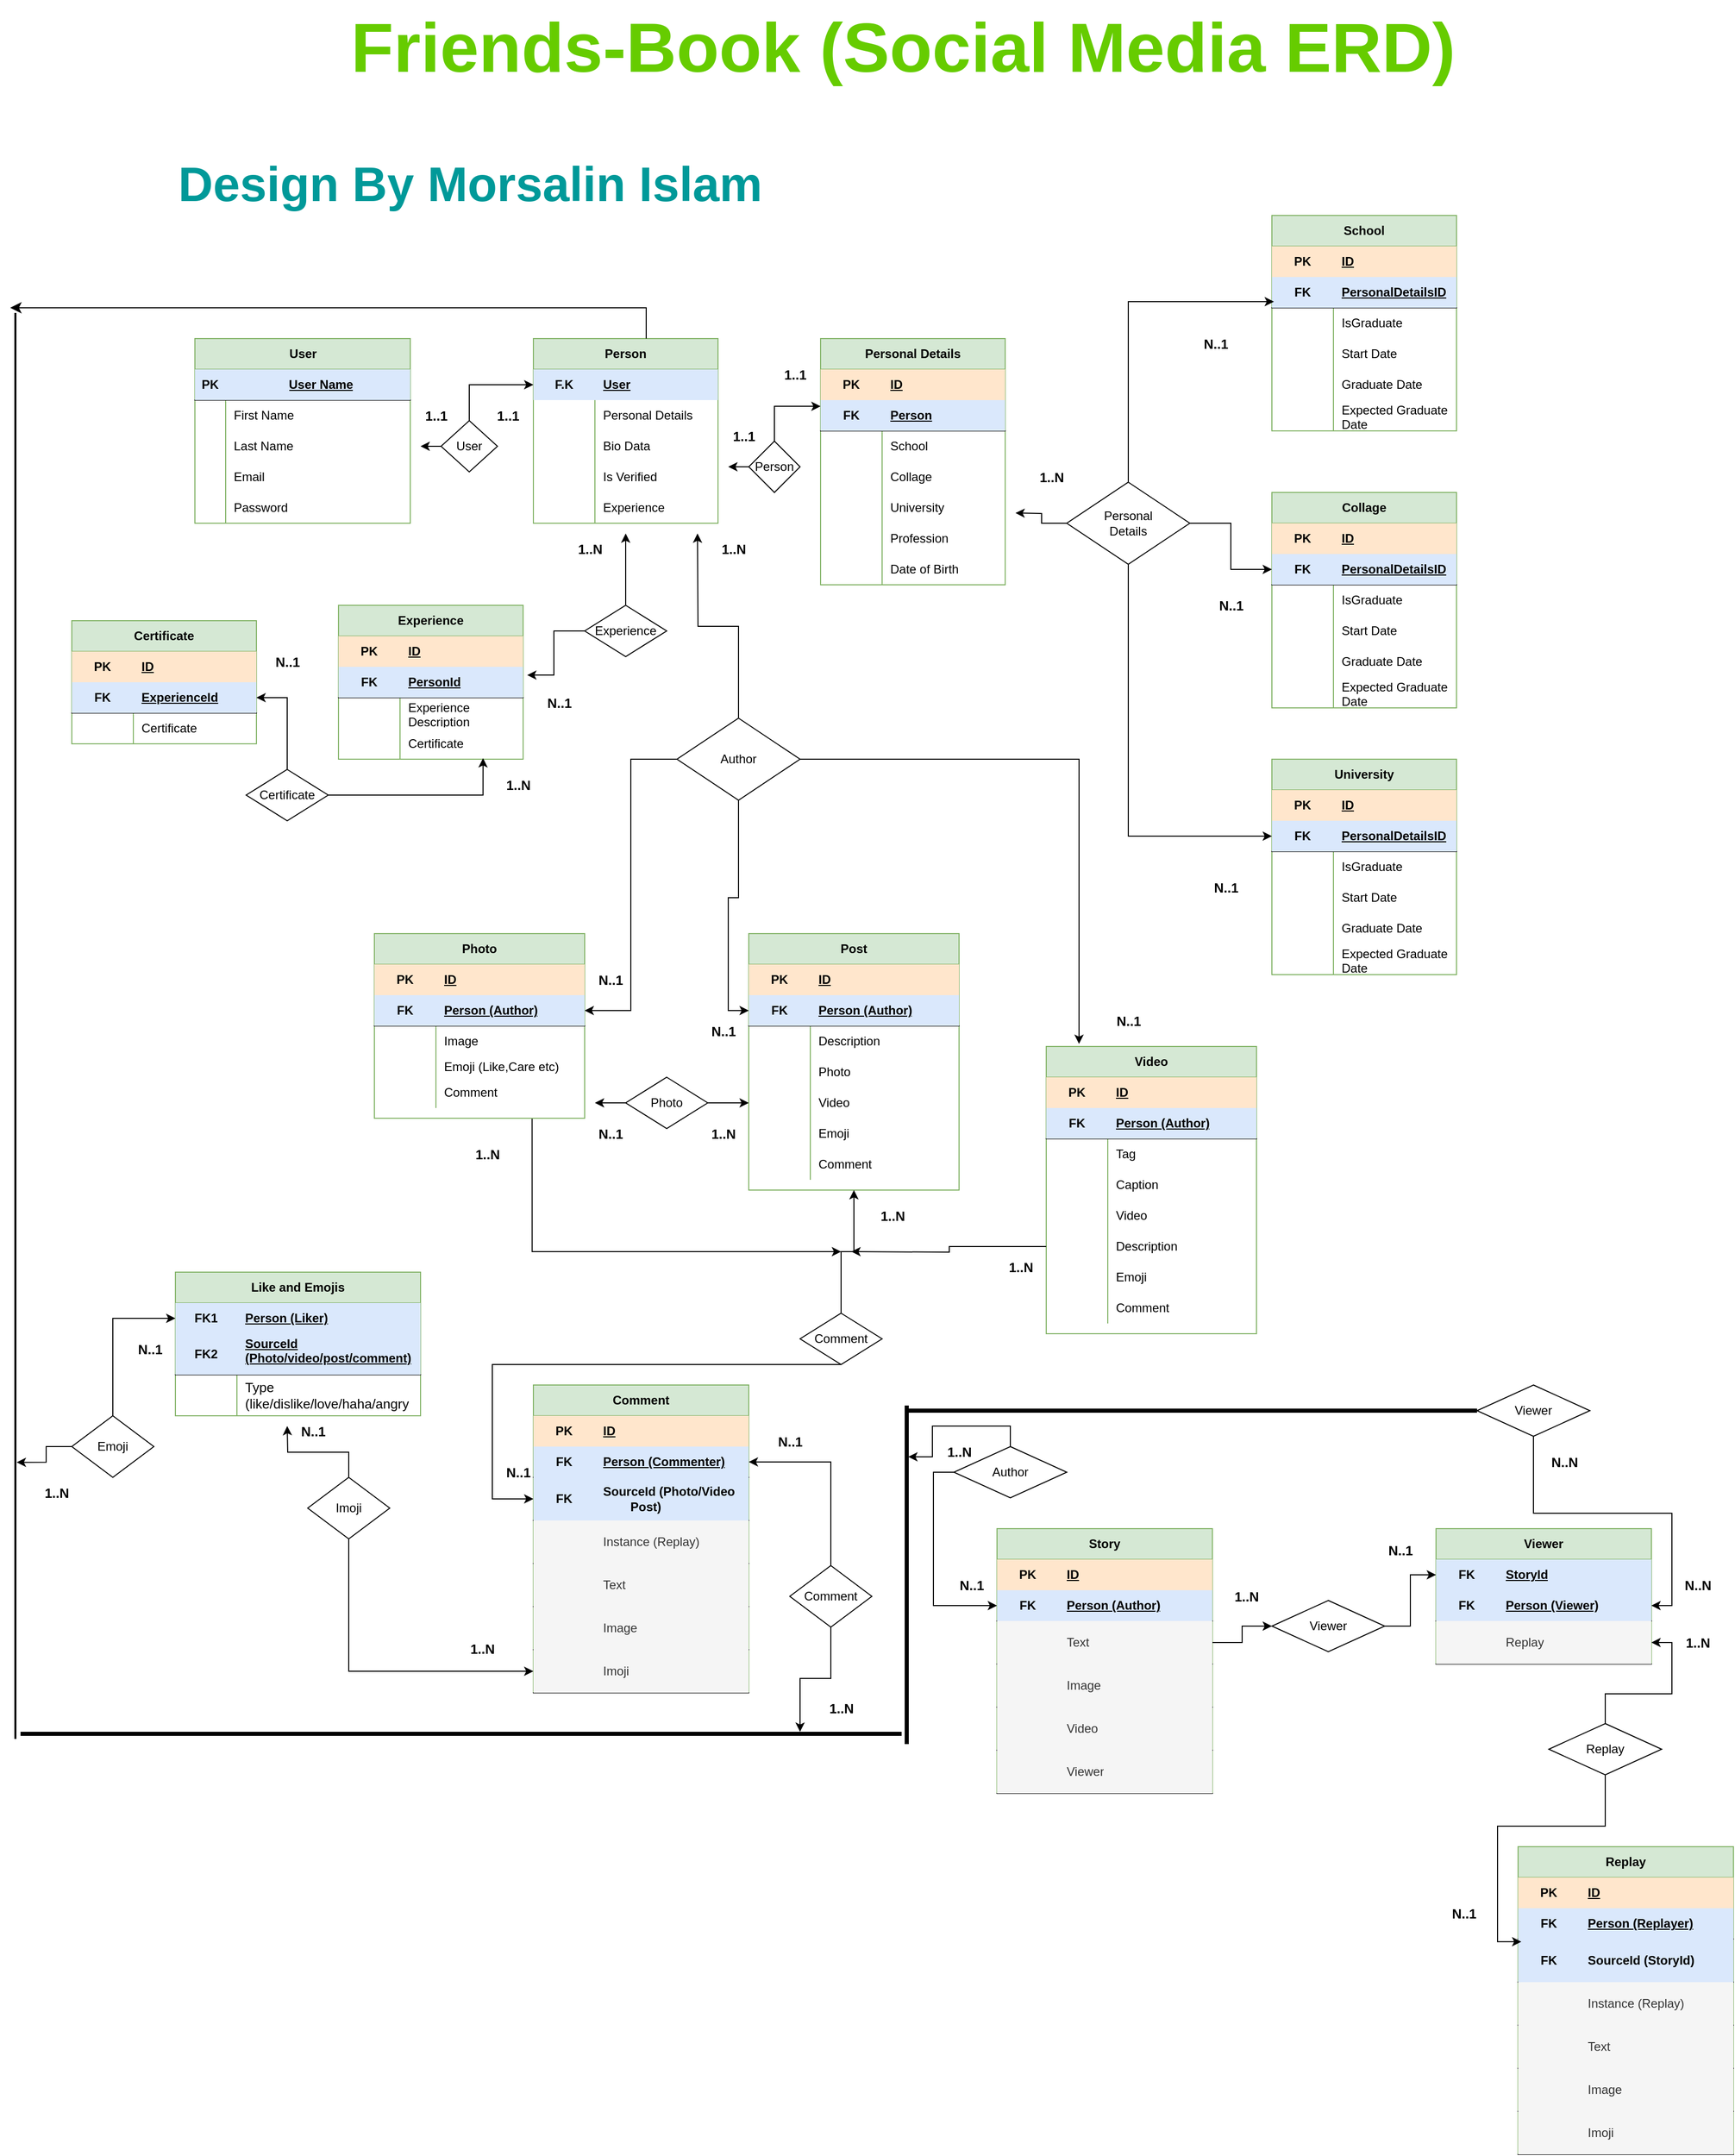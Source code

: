 <mxfile version="26.0.2">
  <diagram id="R2lEEEUBdFMjLlhIrx00" name="Page-1">
    <mxGraphModel dx="3086" dy="2709" grid="1" gridSize="10" guides="1" tooltips="1" connect="1" arrows="1" fold="1" page="1" pageScale="1" pageWidth="850" pageHeight="1100" math="0" shadow="0" extFonts="Permanent Marker^https://fonts.googleapis.com/css?family=Permanent+Marker">
      <root>
        <mxCell id="0" />
        <mxCell id="1" parent="0" />
        <mxCell id="YktuZhn3uDdsjPysNcHp-1" value="User" style="shape=table;startSize=30;container=1;collapsible=1;childLayout=tableLayout;fixedRows=1;rowLines=0;fontStyle=1;align=center;resizeLast=1;html=1;fillColor=#d5e8d4;strokeColor=#82b366;" vertex="1" parent="1">
          <mxGeometry x="120" y="150" width="210" height="180" as="geometry" />
        </mxCell>
        <mxCell id="YktuZhn3uDdsjPysNcHp-2" value="" style="shape=tableRow;horizontal=0;startSize=0;swimlaneHead=0;swimlaneBody=0;fillColor=none;collapsible=0;dropTarget=0;points=[[0,0.5],[1,0.5]];portConstraint=eastwest;top=0;left=0;right=0;bottom=1;" vertex="1" parent="YktuZhn3uDdsjPysNcHp-1">
          <mxGeometry y="30" width="210" height="30" as="geometry" />
        </mxCell>
        <mxCell id="YktuZhn3uDdsjPysNcHp-3" value="PK" style="shape=partialRectangle;connectable=0;fillColor=#dae8fc;top=0;left=0;bottom=0;right=0;fontStyle=1;overflow=hidden;whiteSpace=wrap;html=1;strokeColor=#6c8ebf;" vertex="1" parent="YktuZhn3uDdsjPysNcHp-2">
          <mxGeometry width="30" height="30" as="geometry">
            <mxRectangle width="30" height="30" as="alternateBounds" />
          </mxGeometry>
        </mxCell>
        <mxCell id="YktuZhn3uDdsjPysNcHp-4" value="User Name" style="shape=partialRectangle;connectable=0;fillColor=#dae8fc;top=0;left=0;bottom=0;right=0;align=center;spacingLeft=6;fontStyle=5;overflow=hidden;whiteSpace=wrap;html=1;strokeColor=#6c8ebf;" vertex="1" parent="YktuZhn3uDdsjPysNcHp-2">
          <mxGeometry x="30" width="180" height="30" as="geometry">
            <mxRectangle width="180" height="30" as="alternateBounds" />
          </mxGeometry>
        </mxCell>
        <mxCell id="YktuZhn3uDdsjPysNcHp-5" value="" style="shape=tableRow;horizontal=0;startSize=0;swimlaneHead=0;swimlaneBody=0;fillColor=none;collapsible=0;dropTarget=0;points=[[0,0.5],[1,0.5]];portConstraint=eastwest;top=0;left=0;right=0;bottom=0;" vertex="1" parent="YktuZhn3uDdsjPysNcHp-1">
          <mxGeometry y="60" width="210" height="30" as="geometry" />
        </mxCell>
        <mxCell id="YktuZhn3uDdsjPysNcHp-6" value="" style="shape=partialRectangle;connectable=0;fillColor=none;top=0;left=0;bottom=0;right=0;editable=1;overflow=hidden;whiteSpace=wrap;html=1;" vertex="1" parent="YktuZhn3uDdsjPysNcHp-5">
          <mxGeometry width="30" height="30" as="geometry">
            <mxRectangle width="30" height="30" as="alternateBounds" />
          </mxGeometry>
        </mxCell>
        <mxCell id="YktuZhn3uDdsjPysNcHp-7" value="First Name" style="shape=partialRectangle;connectable=0;fillColor=none;top=0;left=0;bottom=0;right=0;align=left;spacingLeft=6;overflow=hidden;whiteSpace=wrap;html=1;" vertex="1" parent="YktuZhn3uDdsjPysNcHp-5">
          <mxGeometry x="30" width="180" height="30" as="geometry">
            <mxRectangle width="180" height="30" as="alternateBounds" />
          </mxGeometry>
        </mxCell>
        <mxCell id="YktuZhn3uDdsjPysNcHp-8" value="" style="shape=tableRow;horizontal=0;startSize=0;swimlaneHead=0;swimlaneBody=0;fillColor=none;collapsible=0;dropTarget=0;points=[[0,0.5],[1,0.5]];portConstraint=eastwest;top=0;left=0;right=0;bottom=0;" vertex="1" parent="YktuZhn3uDdsjPysNcHp-1">
          <mxGeometry y="90" width="210" height="30" as="geometry" />
        </mxCell>
        <mxCell id="YktuZhn3uDdsjPysNcHp-9" value="" style="shape=partialRectangle;connectable=0;fillColor=none;top=0;left=0;bottom=0;right=0;editable=1;overflow=hidden;whiteSpace=wrap;html=1;" vertex="1" parent="YktuZhn3uDdsjPysNcHp-8">
          <mxGeometry width="30" height="30" as="geometry">
            <mxRectangle width="30" height="30" as="alternateBounds" />
          </mxGeometry>
        </mxCell>
        <mxCell id="YktuZhn3uDdsjPysNcHp-10" value="Last Name" style="shape=partialRectangle;connectable=0;fillColor=none;top=0;left=0;bottom=0;right=0;align=left;spacingLeft=6;overflow=hidden;whiteSpace=wrap;html=1;" vertex="1" parent="YktuZhn3uDdsjPysNcHp-8">
          <mxGeometry x="30" width="180" height="30" as="geometry">
            <mxRectangle width="180" height="30" as="alternateBounds" />
          </mxGeometry>
        </mxCell>
        <mxCell id="YktuZhn3uDdsjPysNcHp-11" value="" style="shape=tableRow;horizontal=0;startSize=0;swimlaneHead=0;swimlaneBody=0;fillColor=none;collapsible=0;dropTarget=0;points=[[0,0.5],[1,0.5]];portConstraint=eastwest;top=0;left=0;right=0;bottom=0;" vertex="1" parent="YktuZhn3uDdsjPysNcHp-1">
          <mxGeometry y="120" width="210" height="30" as="geometry" />
        </mxCell>
        <mxCell id="YktuZhn3uDdsjPysNcHp-12" value="" style="shape=partialRectangle;connectable=0;fillColor=none;top=0;left=0;bottom=0;right=0;editable=1;overflow=hidden;whiteSpace=wrap;html=1;" vertex="1" parent="YktuZhn3uDdsjPysNcHp-11">
          <mxGeometry width="30" height="30" as="geometry">
            <mxRectangle width="30" height="30" as="alternateBounds" />
          </mxGeometry>
        </mxCell>
        <mxCell id="YktuZhn3uDdsjPysNcHp-13" value="Email" style="shape=partialRectangle;connectable=0;fillColor=none;top=0;left=0;bottom=0;right=0;align=left;spacingLeft=6;overflow=hidden;whiteSpace=wrap;html=1;labelBorderColor=none;labelBackgroundColor=none;" vertex="1" parent="YktuZhn3uDdsjPysNcHp-11">
          <mxGeometry x="30" width="180" height="30" as="geometry">
            <mxRectangle width="180" height="30" as="alternateBounds" />
          </mxGeometry>
        </mxCell>
        <mxCell id="YktuZhn3uDdsjPysNcHp-15" value="" style="shape=tableRow;horizontal=0;startSize=0;swimlaneHead=0;swimlaneBody=0;fillColor=none;collapsible=0;dropTarget=0;points=[[0,0.5],[1,0.5]];portConstraint=eastwest;top=0;left=0;right=0;bottom=0;" vertex="1" parent="YktuZhn3uDdsjPysNcHp-1">
          <mxGeometry y="150" width="210" height="30" as="geometry" />
        </mxCell>
        <mxCell id="YktuZhn3uDdsjPysNcHp-16" value="" style="shape=partialRectangle;connectable=0;fillColor=none;top=0;left=0;bottom=0;right=0;editable=1;overflow=hidden;whiteSpace=wrap;html=1;" vertex="1" parent="YktuZhn3uDdsjPysNcHp-15">
          <mxGeometry width="30" height="30" as="geometry">
            <mxRectangle width="30" height="30" as="alternateBounds" />
          </mxGeometry>
        </mxCell>
        <mxCell id="YktuZhn3uDdsjPysNcHp-17" value="Password" style="shape=partialRectangle;connectable=0;fillColor=none;top=0;left=0;bottom=0;right=0;align=left;spacingLeft=6;overflow=hidden;whiteSpace=wrap;html=1;" vertex="1" parent="YktuZhn3uDdsjPysNcHp-15">
          <mxGeometry x="30" width="180" height="30" as="geometry">
            <mxRectangle width="180" height="30" as="alternateBounds" />
          </mxGeometry>
        </mxCell>
        <mxCell id="YktuZhn3uDdsjPysNcHp-20" value="Person" style="shape=table;startSize=30;container=1;collapsible=1;childLayout=tableLayout;fixedRows=1;rowLines=0;fontStyle=1;align=center;resizeLast=1;html=1;whiteSpace=wrap;fillColor=#d5e8d4;strokeColor=#82b366;" vertex="1" parent="1">
          <mxGeometry x="450" y="150" width="180" height="180" as="geometry" />
        </mxCell>
        <mxCell id="YktuZhn3uDdsjPysNcHp-21" value="" style="shape=tableRow;horizontal=0;startSize=0;swimlaneHead=0;swimlaneBody=0;fillColor=none;collapsible=0;dropTarget=0;points=[[0,0.5],[1,0.5]];portConstraint=eastwest;top=0;left=0;right=0;bottom=0;html=1;" vertex="1" parent="YktuZhn3uDdsjPysNcHp-20">
          <mxGeometry y="30" width="180" height="30" as="geometry" />
        </mxCell>
        <mxCell id="YktuZhn3uDdsjPysNcHp-22" value="F.K" style="shape=partialRectangle;connectable=0;fillColor=#dae8fc;top=0;left=0;bottom=0;right=0;fontStyle=1;overflow=hidden;html=1;whiteSpace=wrap;strokeColor=#6c8ebf;" vertex="1" parent="YktuZhn3uDdsjPysNcHp-21">
          <mxGeometry width="60" height="30" as="geometry">
            <mxRectangle width="60" height="30" as="alternateBounds" />
          </mxGeometry>
        </mxCell>
        <mxCell id="YktuZhn3uDdsjPysNcHp-23" value="User" style="shape=partialRectangle;connectable=0;fillColor=#dae8fc;top=0;left=0;bottom=0;right=0;align=left;spacingLeft=6;fontStyle=5;overflow=hidden;html=1;whiteSpace=wrap;strokeColor=#6c8ebf;" vertex="1" parent="YktuZhn3uDdsjPysNcHp-21">
          <mxGeometry x="60" width="120" height="30" as="geometry">
            <mxRectangle width="120" height="30" as="alternateBounds" />
          </mxGeometry>
        </mxCell>
        <mxCell id="YktuZhn3uDdsjPysNcHp-27" value="" style="shape=tableRow;horizontal=0;startSize=0;swimlaneHead=0;swimlaneBody=0;fillColor=none;collapsible=0;dropTarget=0;points=[[0,0.5],[1,0.5]];portConstraint=eastwest;top=0;left=0;right=0;bottom=0;html=1;" vertex="1" parent="YktuZhn3uDdsjPysNcHp-20">
          <mxGeometry y="60" width="180" height="30" as="geometry" />
        </mxCell>
        <mxCell id="YktuZhn3uDdsjPysNcHp-28" value="" style="shape=partialRectangle;connectable=0;fillColor=none;top=0;left=0;bottom=0;right=0;editable=1;overflow=hidden;html=1;whiteSpace=wrap;" vertex="1" parent="YktuZhn3uDdsjPysNcHp-27">
          <mxGeometry width="60" height="30" as="geometry">
            <mxRectangle width="60" height="30" as="alternateBounds" />
          </mxGeometry>
        </mxCell>
        <mxCell id="YktuZhn3uDdsjPysNcHp-29" value="Personal Details" style="shape=partialRectangle;connectable=0;fillColor=none;top=0;left=0;bottom=0;right=0;align=left;spacingLeft=6;overflow=hidden;html=1;whiteSpace=wrap;" vertex="1" parent="YktuZhn3uDdsjPysNcHp-27">
          <mxGeometry x="60" width="120" height="30" as="geometry">
            <mxRectangle width="120" height="30" as="alternateBounds" />
          </mxGeometry>
        </mxCell>
        <mxCell id="YktuZhn3uDdsjPysNcHp-30" value="" style="shape=tableRow;horizontal=0;startSize=0;swimlaneHead=0;swimlaneBody=0;fillColor=none;collapsible=0;dropTarget=0;points=[[0,0.5],[1,0.5]];portConstraint=eastwest;top=0;left=0;right=0;bottom=0;html=1;" vertex="1" parent="YktuZhn3uDdsjPysNcHp-20">
          <mxGeometry y="90" width="180" height="30" as="geometry" />
        </mxCell>
        <mxCell id="YktuZhn3uDdsjPysNcHp-31" value="" style="shape=partialRectangle;connectable=0;fillColor=none;top=0;left=0;bottom=0;right=0;editable=1;overflow=hidden;html=1;whiteSpace=wrap;" vertex="1" parent="YktuZhn3uDdsjPysNcHp-30">
          <mxGeometry width="60" height="30" as="geometry">
            <mxRectangle width="60" height="30" as="alternateBounds" />
          </mxGeometry>
        </mxCell>
        <mxCell id="YktuZhn3uDdsjPysNcHp-32" value="Bio Data" style="shape=partialRectangle;connectable=0;fillColor=none;top=0;left=0;bottom=0;right=0;align=left;spacingLeft=6;overflow=hidden;html=1;whiteSpace=wrap;" vertex="1" parent="YktuZhn3uDdsjPysNcHp-30">
          <mxGeometry x="60" width="120" height="30" as="geometry">
            <mxRectangle width="120" height="30" as="alternateBounds" />
          </mxGeometry>
        </mxCell>
        <mxCell id="YktuZhn3uDdsjPysNcHp-33" value="" style="shape=tableRow;horizontal=0;startSize=0;swimlaneHead=0;swimlaneBody=0;fillColor=none;collapsible=0;dropTarget=0;points=[[0,0.5],[1,0.5]];portConstraint=eastwest;top=0;left=0;right=0;bottom=0;html=1;" vertex="1" parent="YktuZhn3uDdsjPysNcHp-20">
          <mxGeometry y="120" width="180" height="30" as="geometry" />
        </mxCell>
        <mxCell id="YktuZhn3uDdsjPysNcHp-34" value="" style="shape=partialRectangle;connectable=0;fillColor=none;top=0;left=0;bottom=0;right=0;editable=1;overflow=hidden;html=1;whiteSpace=wrap;" vertex="1" parent="YktuZhn3uDdsjPysNcHp-33">
          <mxGeometry width="60" height="30" as="geometry">
            <mxRectangle width="60" height="30" as="alternateBounds" />
          </mxGeometry>
        </mxCell>
        <mxCell id="YktuZhn3uDdsjPysNcHp-35" value="Is Verified" style="shape=partialRectangle;connectable=0;fillColor=none;top=0;left=0;bottom=0;right=0;align=left;spacingLeft=6;overflow=hidden;html=1;whiteSpace=wrap;" vertex="1" parent="YktuZhn3uDdsjPysNcHp-33">
          <mxGeometry x="60" width="120" height="30" as="geometry">
            <mxRectangle width="120" height="30" as="alternateBounds" />
          </mxGeometry>
        </mxCell>
        <mxCell id="YktuZhn3uDdsjPysNcHp-36" value="" style="shape=tableRow;horizontal=0;startSize=0;swimlaneHead=0;swimlaneBody=0;fillColor=none;collapsible=0;dropTarget=0;points=[[0,0.5],[1,0.5]];portConstraint=eastwest;top=0;left=0;right=0;bottom=0;html=1;" vertex="1" parent="YktuZhn3uDdsjPysNcHp-20">
          <mxGeometry y="150" width="180" height="30" as="geometry" />
        </mxCell>
        <mxCell id="YktuZhn3uDdsjPysNcHp-37" value="" style="shape=partialRectangle;connectable=0;fillColor=none;top=0;left=0;bottom=0;right=0;editable=1;overflow=hidden;html=1;whiteSpace=wrap;" vertex="1" parent="YktuZhn3uDdsjPysNcHp-36">
          <mxGeometry width="60" height="30" as="geometry">
            <mxRectangle width="60" height="30" as="alternateBounds" />
          </mxGeometry>
        </mxCell>
        <mxCell id="YktuZhn3uDdsjPysNcHp-38" value="Experience" style="shape=partialRectangle;connectable=0;fillColor=none;top=0;left=0;bottom=0;right=0;align=left;spacingLeft=6;overflow=hidden;html=1;whiteSpace=wrap;" vertex="1" parent="YktuZhn3uDdsjPysNcHp-36">
          <mxGeometry x="60" width="120" height="30" as="geometry">
            <mxRectangle width="120" height="30" as="alternateBounds" />
          </mxGeometry>
        </mxCell>
        <mxCell id="YktuZhn3uDdsjPysNcHp-132" value="" style="shape=tableRow;horizontal=0;startSize=0;swimlaneHead=0;swimlaneBody=0;fillColor=none;collapsible=0;dropTarget=0;points=[[0,0.5],[1,0.5]];portConstraint=eastwest;top=0;left=0;right=0;bottom=0;html=1;swimlaneFillColor=default;" vertex="1" parent="1">
          <mxGeometry x="730" y="360" width="180" height="30" as="geometry" />
        </mxCell>
        <mxCell id="YktuZhn3uDdsjPysNcHp-133" value="" style="shape=partialRectangle;connectable=0;fillColor=none;top=0;left=0;bottom=0;right=0;editable=1;overflow=hidden;html=1;whiteSpace=wrap;" vertex="1" parent="YktuZhn3uDdsjPysNcHp-132">
          <mxGeometry width="60" height="30" as="geometry">
            <mxRectangle width="60" height="30" as="alternateBounds" />
          </mxGeometry>
        </mxCell>
        <mxCell id="YktuZhn3uDdsjPysNcHp-135" value="Personal Details" style="shape=table;startSize=30;container=1;collapsible=1;childLayout=tableLayout;fixedRows=1;rowLines=0;fontStyle=1;align=center;resizeLast=1;html=1;whiteSpace=wrap;fillColor=#d5e8d4;strokeColor=#82b366;" vertex="1" parent="1">
          <mxGeometry x="730" y="150" width="180" height="240" as="geometry" />
        </mxCell>
        <mxCell id="YktuZhn3uDdsjPysNcHp-136" value="" style="shape=tableRow;horizontal=0;startSize=0;swimlaneHead=0;swimlaneBody=0;fillColor=none;collapsible=0;dropTarget=0;points=[[0,0.5],[1,0.5]];portConstraint=eastwest;top=0;left=0;right=0;bottom=0;html=1;" vertex="1" parent="YktuZhn3uDdsjPysNcHp-135">
          <mxGeometry y="30" width="180" height="30" as="geometry" />
        </mxCell>
        <mxCell id="YktuZhn3uDdsjPysNcHp-137" value="PK" style="shape=partialRectangle;connectable=0;fillColor=#ffe6cc;top=0;left=0;bottom=0;right=0;fontStyle=1;overflow=hidden;html=1;whiteSpace=wrap;strokeColor=#d79b00;" vertex="1" parent="YktuZhn3uDdsjPysNcHp-136">
          <mxGeometry width="60" height="30" as="geometry">
            <mxRectangle width="60" height="30" as="alternateBounds" />
          </mxGeometry>
        </mxCell>
        <mxCell id="YktuZhn3uDdsjPysNcHp-138" value="ID" style="shape=partialRectangle;connectable=0;fillColor=#ffe6cc;top=0;left=0;bottom=0;right=0;align=left;spacingLeft=6;fontStyle=5;overflow=hidden;html=1;whiteSpace=wrap;strokeColor=#d79b00;" vertex="1" parent="YktuZhn3uDdsjPysNcHp-136">
          <mxGeometry x="60" width="120" height="30" as="geometry">
            <mxRectangle width="120" height="30" as="alternateBounds" />
          </mxGeometry>
        </mxCell>
        <mxCell id="YktuZhn3uDdsjPysNcHp-139" value="" style="shape=tableRow;horizontal=0;startSize=0;swimlaneHead=0;swimlaneBody=0;fillColor=none;collapsible=0;dropTarget=0;points=[[0,0.5],[1,0.5]];portConstraint=eastwest;top=0;left=0;right=0;bottom=1;html=1;" vertex="1" parent="YktuZhn3uDdsjPysNcHp-135">
          <mxGeometry y="60" width="180" height="30" as="geometry" />
        </mxCell>
        <mxCell id="YktuZhn3uDdsjPysNcHp-140" value="FK" style="shape=partialRectangle;connectable=0;fillColor=#dae8fc;top=0;left=0;bottom=0;right=0;fontStyle=1;overflow=hidden;html=1;whiteSpace=wrap;strokeColor=#6c8ebf;" vertex="1" parent="YktuZhn3uDdsjPysNcHp-139">
          <mxGeometry width="60" height="30" as="geometry">
            <mxRectangle width="60" height="30" as="alternateBounds" />
          </mxGeometry>
        </mxCell>
        <mxCell id="YktuZhn3uDdsjPysNcHp-141" value="Person" style="shape=partialRectangle;connectable=0;fillColor=#dae8fc;top=0;left=0;bottom=0;right=0;align=left;spacingLeft=6;fontStyle=5;overflow=hidden;html=1;whiteSpace=wrap;strokeColor=#6c8ebf;" vertex="1" parent="YktuZhn3uDdsjPysNcHp-139">
          <mxGeometry x="60" width="120" height="30" as="geometry">
            <mxRectangle width="120" height="30" as="alternateBounds" />
          </mxGeometry>
        </mxCell>
        <mxCell id="YktuZhn3uDdsjPysNcHp-142" value="" style="shape=tableRow;horizontal=0;startSize=0;swimlaneHead=0;swimlaneBody=0;fillColor=none;collapsible=0;dropTarget=0;points=[[0,0.5],[1,0.5]];portConstraint=eastwest;top=0;left=0;right=0;bottom=0;html=1;" vertex="1" parent="YktuZhn3uDdsjPysNcHp-135">
          <mxGeometry y="90" width="180" height="30" as="geometry" />
        </mxCell>
        <mxCell id="YktuZhn3uDdsjPysNcHp-143" value="" style="shape=partialRectangle;connectable=0;fillColor=none;top=0;left=0;bottom=0;right=0;editable=1;overflow=hidden;html=1;whiteSpace=wrap;" vertex="1" parent="YktuZhn3uDdsjPysNcHp-142">
          <mxGeometry width="60" height="30" as="geometry">
            <mxRectangle width="60" height="30" as="alternateBounds" />
          </mxGeometry>
        </mxCell>
        <mxCell id="YktuZhn3uDdsjPysNcHp-144" value="School" style="shape=partialRectangle;connectable=0;fillColor=none;top=0;left=0;bottom=0;right=0;align=left;spacingLeft=6;overflow=hidden;html=1;whiteSpace=wrap;" vertex="1" parent="YktuZhn3uDdsjPysNcHp-142">
          <mxGeometry x="60" width="120" height="30" as="geometry">
            <mxRectangle width="120" height="30" as="alternateBounds" />
          </mxGeometry>
        </mxCell>
        <mxCell id="YktuZhn3uDdsjPysNcHp-145" value="" style="shape=tableRow;horizontal=0;startSize=0;swimlaneHead=0;swimlaneBody=0;fillColor=none;collapsible=0;dropTarget=0;points=[[0,0.5],[1,0.5]];portConstraint=eastwest;top=0;left=0;right=0;bottom=0;html=1;" vertex="1" parent="YktuZhn3uDdsjPysNcHp-135">
          <mxGeometry y="120" width="180" height="30" as="geometry" />
        </mxCell>
        <mxCell id="YktuZhn3uDdsjPysNcHp-146" value="" style="shape=partialRectangle;connectable=0;fillColor=none;top=0;left=0;bottom=0;right=0;editable=1;overflow=hidden;html=1;whiteSpace=wrap;" vertex="1" parent="YktuZhn3uDdsjPysNcHp-145">
          <mxGeometry width="60" height="30" as="geometry">
            <mxRectangle width="60" height="30" as="alternateBounds" />
          </mxGeometry>
        </mxCell>
        <mxCell id="YktuZhn3uDdsjPysNcHp-147" value="Collage" style="shape=partialRectangle;connectable=0;fillColor=none;top=0;left=0;bottom=0;right=0;align=left;spacingLeft=6;overflow=hidden;html=1;whiteSpace=wrap;" vertex="1" parent="YktuZhn3uDdsjPysNcHp-145">
          <mxGeometry x="60" width="120" height="30" as="geometry">
            <mxRectangle width="120" height="30" as="alternateBounds" />
          </mxGeometry>
        </mxCell>
        <mxCell id="YktuZhn3uDdsjPysNcHp-148" value="" style="shape=tableRow;horizontal=0;startSize=0;swimlaneHead=0;swimlaneBody=0;fillColor=none;collapsible=0;dropTarget=0;points=[[0,0.5],[1,0.5]];portConstraint=eastwest;top=0;left=0;right=0;bottom=0;html=1;" vertex="1" parent="YktuZhn3uDdsjPysNcHp-135">
          <mxGeometry y="150" width="180" height="30" as="geometry" />
        </mxCell>
        <mxCell id="YktuZhn3uDdsjPysNcHp-149" value="" style="shape=partialRectangle;connectable=0;fillColor=none;top=0;left=0;bottom=0;right=0;editable=1;overflow=hidden;html=1;whiteSpace=wrap;" vertex="1" parent="YktuZhn3uDdsjPysNcHp-148">
          <mxGeometry width="60" height="30" as="geometry">
            <mxRectangle width="60" height="30" as="alternateBounds" />
          </mxGeometry>
        </mxCell>
        <mxCell id="YktuZhn3uDdsjPysNcHp-150" value="University" style="shape=partialRectangle;connectable=0;fillColor=none;top=0;left=0;bottom=0;right=0;align=left;spacingLeft=6;overflow=hidden;html=1;whiteSpace=wrap;" vertex="1" parent="YktuZhn3uDdsjPysNcHp-148">
          <mxGeometry x="60" width="120" height="30" as="geometry">
            <mxRectangle width="120" height="30" as="alternateBounds" />
          </mxGeometry>
        </mxCell>
        <mxCell id="YktuZhn3uDdsjPysNcHp-151" value="" style="shape=tableRow;horizontal=0;startSize=0;swimlaneHead=0;swimlaneBody=0;fillColor=none;collapsible=0;dropTarget=0;points=[[0,0.5],[1,0.5]];portConstraint=eastwest;top=0;left=0;right=0;bottom=0;html=1;" vertex="1" parent="YktuZhn3uDdsjPysNcHp-135">
          <mxGeometry y="180" width="180" height="30" as="geometry" />
        </mxCell>
        <mxCell id="YktuZhn3uDdsjPysNcHp-152" value="" style="shape=partialRectangle;connectable=0;fillColor=none;top=0;left=0;bottom=0;right=0;editable=1;overflow=hidden;html=1;whiteSpace=wrap;" vertex="1" parent="YktuZhn3uDdsjPysNcHp-151">
          <mxGeometry width="60" height="30" as="geometry">
            <mxRectangle width="60" height="30" as="alternateBounds" />
          </mxGeometry>
        </mxCell>
        <mxCell id="YktuZhn3uDdsjPysNcHp-153" value="Profession" style="shape=partialRectangle;connectable=0;fillColor=none;top=0;left=0;bottom=0;right=0;align=left;spacingLeft=6;overflow=hidden;html=1;whiteSpace=wrap;" vertex="1" parent="YktuZhn3uDdsjPysNcHp-151">
          <mxGeometry x="60" width="120" height="30" as="geometry">
            <mxRectangle width="120" height="30" as="alternateBounds" />
          </mxGeometry>
        </mxCell>
        <mxCell id="YktuZhn3uDdsjPysNcHp-154" value="" style="shape=tableRow;horizontal=0;startSize=0;swimlaneHead=0;swimlaneBody=0;fillColor=none;collapsible=0;dropTarget=0;points=[[0,0.5],[1,0.5]];portConstraint=eastwest;top=0;left=0;right=0;bottom=0;html=1;" vertex="1" parent="YktuZhn3uDdsjPysNcHp-135">
          <mxGeometry y="210" width="180" height="30" as="geometry" />
        </mxCell>
        <mxCell id="YktuZhn3uDdsjPysNcHp-155" value="" style="shape=partialRectangle;connectable=0;fillColor=none;top=0;left=0;bottom=0;right=0;editable=1;overflow=hidden;html=1;whiteSpace=wrap;" vertex="1" parent="YktuZhn3uDdsjPysNcHp-154">
          <mxGeometry width="60" height="30" as="geometry">
            <mxRectangle width="60" height="30" as="alternateBounds" />
          </mxGeometry>
        </mxCell>
        <mxCell id="YktuZhn3uDdsjPysNcHp-156" value="Date of Birth" style="shape=partialRectangle;connectable=0;fillColor=none;top=0;left=0;bottom=0;right=0;align=left;spacingLeft=6;overflow=hidden;html=1;whiteSpace=wrap;" vertex="1" parent="YktuZhn3uDdsjPysNcHp-154">
          <mxGeometry x="60" width="120" height="30" as="geometry">
            <mxRectangle width="120" height="30" as="alternateBounds" />
          </mxGeometry>
        </mxCell>
        <mxCell id="YktuZhn3uDdsjPysNcHp-157" value="" style="shape=tableRow;horizontal=0;startSize=0;swimlaneHead=0;swimlaneBody=0;fillColor=none;collapsible=0;dropTarget=0;points=[[0,0.5],[1,0.5]];portConstraint=eastwest;top=0;left=0;right=0;bottom=0;html=1;swimlaneFillColor=default;" vertex="1" parent="1">
          <mxGeometry x="740" y="370" width="180" height="30" as="geometry" />
        </mxCell>
        <mxCell id="YktuZhn3uDdsjPysNcHp-158" value="" style="shape=partialRectangle;connectable=0;fillColor=none;top=0;left=0;bottom=0;right=0;editable=1;overflow=hidden;html=1;whiteSpace=wrap;" vertex="1" parent="YktuZhn3uDdsjPysNcHp-157">
          <mxGeometry width="60" height="30" as="geometry">
            <mxRectangle width="60" height="30" as="alternateBounds" />
          </mxGeometry>
        </mxCell>
        <mxCell id="YktuZhn3uDdsjPysNcHp-159" value="Collage" style="shape=table;startSize=30;container=1;collapsible=1;childLayout=tableLayout;fixedRows=1;rowLines=0;fontStyle=1;align=center;resizeLast=1;html=1;whiteSpace=wrap;fillColor=#d5e8d4;strokeColor=#82b366;" vertex="1" parent="1">
          <mxGeometry x="1170" y="300" width="180" height="210" as="geometry" />
        </mxCell>
        <mxCell id="YktuZhn3uDdsjPysNcHp-160" value="" style="shape=tableRow;horizontal=0;startSize=0;swimlaneHead=0;swimlaneBody=0;fillColor=none;collapsible=0;dropTarget=0;points=[[0,0.5],[1,0.5]];portConstraint=eastwest;top=0;left=0;right=0;bottom=0;html=1;" vertex="1" parent="YktuZhn3uDdsjPysNcHp-159">
          <mxGeometry y="30" width="180" height="30" as="geometry" />
        </mxCell>
        <mxCell id="YktuZhn3uDdsjPysNcHp-161" value="PK" style="shape=partialRectangle;connectable=0;fillColor=#ffe6cc;top=0;left=0;bottom=0;right=0;fontStyle=1;overflow=hidden;html=1;whiteSpace=wrap;strokeColor=#d79b00;" vertex="1" parent="YktuZhn3uDdsjPysNcHp-160">
          <mxGeometry width="60" height="30" as="geometry">
            <mxRectangle width="60" height="30" as="alternateBounds" />
          </mxGeometry>
        </mxCell>
        <mxCell id="YktuZhn3uDdsjPysNcHp-162" value="ID" style="shape=partialRectangle;connectable=0;fillColor=#ffe6cc;top=0;left=0;bottom=0;right=0;align=left;spacingLeft=6;fontStyle=5;overflow=hidden;html=1;whiteSpace=wrap;strokeColor=#d79b00;" vertex="1" parent="YktuZhn3uDdsjPysNcHp-160">
          <mxGeometry x="60" width="120" height="30" as="geometry">
            <mxRectangle width="120" height="30" as="alternateBounds" />
          </mxGeometry>
        </mxCell>
        <mxCell id="YktuZhn3uDdsjPysNcHp-163" value="" style="shape=tableRow;horizontal=0;startSize=0;swimlaneHead=0;swimlaneBody=0;fillColor=none;collapsible=0;dropTarget=0;points=[[0,0.5],[1,0.5]];portConstraint=eastwest;top=0;left=0;right=0;bottom=1;html=1;" vertex="1" parent="YktuZhn3uDdsjPysNcHp-159">
          <mxGeometry y="60" width="180" height="30" as="geometry" />
        </mxCell>
        <mxCell id="YktuZhn3uDdsjPysNcHp-164" value="FK" style="shape=partialRectangle;connectable=0;fillColor=#dae8fc;top=0;left=0;bottom=0;right=0;fontStyle=1;overflow=hidden;html=1;whiteSpace=wrap;strokeColor=#6c8ebf;" vertex="1" parent="YktuZhn3uDdsjPysNcHp-163">
          <mxGeometry width="60" height="30" as="geometry">
            <mxRectangle width="60" height="30" as="alternateBounds" />
          </mxGeometry>
        </mxCell>
        <mxCell id="YktuZhn3uDdsjPysNcHp-165" value="PersonalDetailsID" style="shape=partialRectangle;connectable=0;fillColor=#dae8fc;top=0;left=0;bottom=0;right=0;align=left;spacingLeft=6;fontStyle=5;overflow=hidden;html=1;whiteSpace=wrap;strokeColor=#6c8ebf;" vertex="1" parent="YktuZhn3uDdsjPysNcHp-163">
          <mxGeometry x="60" width="120" height="30" as="geometry">
            <mxRectangle width="120" height="30" as="alternateBounds" />
          </mxGeometry>
        </mxCell>
        <mxCell id="YktuZhn3uDdsjPysNcHp-166" value="" style="shape=tableRow;horizontal=0;startSize=0;swimlaneHead=0;swimlaneBody=0;fillColor=none;collapsible=0;dropTarget=0;points=[[0,0.5],[1,0.5]];portConstraint=eastwest;top=0;left=0;right=0;bottom=0;html=1;" vertex="1" parent="YktuZhn3uDdsjPysNcHp-159">
          <mxGeometry y="90" width="180" height="30" as="geometry" />
        </mxCell>
        <mxCell id="YktuZhn3uDdsjPysNcHp-167" value="" style="shape=partialRectangle;connectable=0;fillColor=none;top=0;left=0;bottom=0;right=0;editable=1;overflow=hidden;html=1;whiteSpace=wrap;" vertex="1" parent="YktuZhn3uDdsjPysNcHp-166">
          <mxGeometry width="60" height="30" as="geometry">
            <mxRectangle width="60" height="30" as="alternateBounds" />
          </mxGeometry>
        </mxCell>
        <mxCell id="YktuZhn3uDdsjPysNcHp-168" value="IsGraduate" style="shape=partialRectangle;connectable=0;fillColor=none;top=0;left=0;bottom=0;right=0;align=left;spacingLeft=6;overflow=hidden;html=1;whiteSpace=wrap;" vertex="1" parent="YktuZhn3uDdsjPysNcHp-166">
          <mxGeometry x="60" width="120" height="30" as="geometry">
            <mxRectangle width="120" height="30" as="alternateBounds" />
          </mxGeometry>
        </mxCell>
        <mxCell id="YktuZhn3uDdsjPysNcHp-169" value="" style="shape=tableRow;horizontal=0;startSize=0;swimlaneHead=0;swimlaneBody=0;fillColor=none;collapsible=0;dropTarget=0;points=[[0,0.5],[1,0.5]];portConstraint=eastwest;top=0;left=0;right=0;bottom=0;html=1;" vertex="1" parent="YktuZhn3uDdsjPysNcHp-159">
          <mxGeometry y="120" width="180" height="30" as="geometry" />
        </mxCell>
        <mxCell id="YktuZhn3uDdsjPysNcHp-170" value="" style="shape=partialRectangle;connectable=0;fillColor=none;top=0;left=0;bottom=0;right=0;editable=1;overflow=hidden;html=1;whiteSpace=wrap;" vertex="1" parent="YktuZhn3uDdsjPysNcHp-169">
          <mxGeometry width="60" height="30" as="geometry">
            <mxRectangle width="60" height="30" as="alternateBounds" />
          </mxGeometry>
        </mxCell>
        <mxCell id="YktuZhn3uDdsjPysNcHp-171" value="Start Date" style="shape=partialRectangle;connectable=0;fillColor=none;top=0;left=0;bottom=0;right=0;align=left;spacingLeft=6;overflow=hidden;html=1;whiteSpace=wrap;" vertex="1" parent="YktuZhn3uDdsjPysNcHp-169">
          <mxGeometry x="60" width="120" height="30" as="geometry">
            <mxRectangle width="120" height="30" as="alternateBounds" />
          </mxGeometry>
        </mxCell>
        <mxCell id="YktuZhn3uDdsjPysNcHp-172" value="" style="shape=tableRow;horizontal=0;startSize=0;swimlaneHead=0;swimlaneBody=0;fillColor=none;collapsible=0;dropTarget=0;points=[[0,0.5],[1,0.5]];portConstraint=eastwest;top=0;left=0;right=0;bottom=0;html=1;" vertex="1" parent="YktuZhn3uDdsjPysNcHp-159">
          <mxGeometry y="150" width="180" height="30" as="geometry" />
        </mxCell>
        <mxCell id="YktuZhn3uDdsjPysNcHp-173" value="" style="shape=partialRectangle;connectable=0;fillColor=none;top=0;left=0;bottom=0;right=0;editable=1;overflow=hidden;html=1;whiteSpace=wrap;" vertex="1" parent="YktuZhn3uDdsjPysNcHp-172">
          <mxGeometry width="60" height="30" as="geometry">
            <mxRectangle width="60" height="30" as="alternateBounds" />
          </mxGeometry>
        </mxCell>
        <mxCell id="YktuZhn3uDdsjPysNcHp-174" value="Graduate Date" style="shape=partialRectangle;connectable=0;fillColor=none;top=0;left=0;bottom=0;right=0;align=left;spacingLeft=6;overflow=hidden;html=1;whiteSpace=wrap;" vertex="1" parent="YktuZhn3uDdsjPysNcHp-172">
          <mxGeometry x="60" width="120" height="30" as="geometry">
            <mxRectangle width="120" height="30" as="alternateBounds" />
          </mxGeometry>
        </mxCell>
        <mxCell id="YktuZhn3uDdsjPysNcHp-175" value="" style="shape=tableRow;horizontal=0;startSize=0;swimlaneHead=0;swimlaneBody=0;fillColor=none;collapsible=0;dropTarget=0;points=[[0,0.5],[1,0.5]];portConstraint=eastwest;top=0;left=0;right=0;bottom=0;html=1;" vertex="1" parent="YktuZhn3uDdsjPysNcHp-159">
          <mxGeometry y="180" width="180" height="30" as="geometry" />
        </mxCell>
        <mxCell id="YktuZhn3uDdsjPysNcHp-176" value="" style="shape=partialRectangle;connectable=0;fillColor=none;top=0;left=0;bottom=0;right=0;editable=1;overflow=hidden;html=1;whiteSpace=wrap;" vertex="1" parent="YktuZhn3uDdsjPysNcHp-175">
          <mxGeometry width="60" height="30" as="geometry">
            <mxRectangle width="60" height="30" as="alternateBounds" />
          </mxGeometry>
        </mxCell>
        <mxCell id="YktuZhn3uDdsjPysNcHp-177" value="Expected Graduate Date" style="shape=partialRectangle;connectable=0;fillColor=none;top=0;left=0;bottom=0;right=0;align=left;spacingLeft=6;overflow=hidden;html=1;whiteSpace=wrap;" vertex="1" parent="YktuZhn3uDdsjPysNcHp-175">
          <mxGeometry x="60" width="120" height="30" as="geometry">
            <mxRectangle width="120" height="30" as="alternateBounds" />
          </mxGeometry>
        </mxCell>
        <mxCell id="YktuZhn3uDdsjPysNcHp-181" value="School" style="shape=table;startSize=30;container=1;collapsible=1;childLayout=tableLayout;fixedRows=1;rowLines=0;fontStyle=1;align=center;resizeLast=1;html=1;whiteSpace=wrap;fillColor=#d5e8d4;strokeColor=#82b366;" vertex="1" parent="1">
          <mxGeometry x="1170" y="30" width="180" height="210" as="geometry" />
        </mxCell>
        <mxCell id="YktuZhn3uDdsjPysNcHp-182" value="" style="shape=tableRow;horizontal=0;startSize=0;swimlaneHead=0;swimlaneBody=0;fillColor=none;collapsible=0;dropTarget=0;points=[[0,0.5],[1,0.5]];portConstraint=eastwest;top=0;left=0;right=0;bottom=0;html=1;" vertex="1" parent="YktuZhn3uDdsjPysNcHp-181">
          <mxGeometry y="30" width="180" height="30" as="geometry" />
        </mxCell>
        <mxCell id="YktuZhn3uDdsjPysNcHp-183" value="PK" style="shape=partialRectangle;connectable=0;fillColor=#ffe6cc;top=0;left=0;bottom=0;right=0;fontStyle=1;overflow=hidden;html=1;whiteSpace=wrap;strokeColor=#d79b00;" vertex="1" parent="YktuZhn3uDdsjPysNcHp-182">
          <mxGeometry width="60" height="30" as="geometry">
            <mxRectangle width="60" height="30" as="alternateBounds" />
          </mxGeometry>
        </mxCell>
        <mxCell id="YktuZhn3uDdsjPysNcHp-184" value="ID" style="shape=partialRectangle;connectable=0;fillColor=#ffe6cc;top=0;left=0;bottom=0;right=0;align=left;spacingLeft=6;fontStyle=5;overflow=hidden;html=1;whiteSpace=wrap;strokeColor=#d79b00;" vertex="1" parent="YktuZhn3uDdsjPysNcHp-182">
          <mxGeometry x="60" width="120" height="30" as="geometry">
            <mxRectangle width="120" height="30" as="alternateBounds" />
          </mxGeometry>
        </mxCell>
        <mxCell id="YktuZhn3uDdsjPysNcHp-185" value="" style="shape=tableRow;horizontal=0;startSize=0;swimlaneHead=0;swimlaneBody=0;fillColor=none;collapsible=0;dropTarget=0;points=[[0,0.5],[1,0.5]];portConstraint=eastwest;top=0;left=0;right=0;bottom=1;html=1;" vertex="1" parent="YktuZhn3uDdsjPysNcHp-181">
          <mxGeometry y="60" width="180" height="30" as="geometry" />
        </mxCell>
        <mxCell id="YktuZhn3uDdsjPysNcHp-186" value="FK" style="shape=partialRectangle;connectable=0;fillColor=#dae8fc;top=0;left=0;bottom=0;right=0;fontStyle=1;overflow=hidden;html=1;whiteSpace=wrap;strokeColor=#6c8ebf;" vertex="1" parent="YktuZhn3uDdsjPysNcHp-185">
          <mxGeometry width="60" height="30" as="geometry">
            <mxRectangle width="60" height="30" as="alternateBounds" />
          </mxGeometry>
        </mxCell>
        <mxCell id="YktuZhn3uDdsjPysNcHp-187" value="PersonalDetailsID" style="shape=partialRectangle;connectable=0;fillColor=#dae8fc;top=0;left=0;bottom=0;right=0;align=left;spacingLeft=6;fontStyle=5;overflow=hidden;html=1;whiteSpace=wrap;strokeColor=#6c8ebf;" vertex="1" parent="YktuZhn3uDdsjPysNcHp-185">
          <mxGeometry x="60" width="120" height="30" as="geometry">
            <mxRectangle width="120" height="30" as="alternateBounds" />
          </mxGeometry>
        </mxCell>
        <mxCell id="YktuZhn3uDdsjPysNcHp-188" value="" style="shape=tableRow;horizontal=0;startSize=0;swimlaneHead=0;swimlaneBody=0;fillColor=none;collapsible=0;dropTarget=0;points=[[0,0.5],[1,0.5]];portConstraint=eastwest;top=0;left=0;right=0;bottom=0;html=1;" vertex="1" parent="YktuZhn3uDdsjPysNcHp-181">
          <mxGeometry y="90" width="180" height="30" as="geometry" />
        </mxCell>
        <mxCell id="YktuZhn3uDdsjPysNcHp-189" value="" style="shape=partialRectangle;connectable=0;fillColor=none;top=0;left=0;bottom=0;right=0;editable=1;overflow=hidden;html=1;whiteSpace=wrap;" vertex="1" parent="YktuZhn3uDdsjPysNcHp-188">
          <mxGeometry width="60" height="30" as="geometry">
            <mxRectangle width="60" height="30" as="alternateBounds" />
          </mxGeometry>
        </mxCell>
        <mxCell id="YktuZhn3uDdsjPysNcHp-190" value="IsGraduate" style="shape=partialRectangle;connectable=0;fillColor=none;top=0;left=0;bottom=0;right=0;align=left;spacingLeft=6;overflow=hidden;html=1;whiteSpace=wrap;" vertex="1" parent="YktuZhn3uDdsjPysNcHp-188">
          <mxGeometry x="60" width="120" height="30" as="geometry">
            <mxRectangle width="120" height="30" as="alternateBounds" />
          </mxGeometry>
        </mxCell>
        <mxCell id="YktuZhn3uDdsjPysNcHp-191" value="" style="shape=tableRow;horizontal=0;startSize=0;swimlaneHead=0;swimlaneBody=0;fillColor=none;collapsible=0;dropTarget=0;points=[[0,0.5],[1,0.5]];portConstraint=eastwest;top=0;left=0;right=0;bottom=0;html=1;" vertex="1" parent="YktuZhn3uDdsjPysNcHp-181">
          <mxGeometry y="120" width="180" height="30" as="geometry" />
        </mxCell>
        <mxCell id="YktuZhn3uDdsjPysNcHp-192" value="" style="shape=partialRectangle;connectable=0;fillColor=none;top=0;left=0;bottom=0;right=0;editable=1;overflow=hidden;html=1;whiteSpace=wrap;" vertex="1" parent="YktuZhn3uDdsjPysNcHp-191">
          <mxGeometry width="60" height="30" as="geometry">
            <mxRectangle width="60" height="30" as="alternateBounds" />
          </mxGeometry>
        </mxCell>
        <mxCell id="YktuZhn3uDdsjPysNcHp-193" value="Start Date" style="shape=partialRectangle;connectable=0;fillColor=none;top=0;left=0;bottom=0;right=0;align=left;spacingLeft=6;overflow=hidden;html=1;whiteSpace=wrap;" vertex="1" parent="YktuZhn3uDdsjPysNcHp-191">
          <mxGeometry x="60" width="120" height="30" as="geometry">
            <mxRectangle width="120" height="30" as="alternateBounds" />
          </mxGeometry>
        </mxCell>
        <mxCell id="YktuZhn3uDdsjPysNcHp-194" value="" style="shape=tableRow;horizontal=0;startSize=0;swimlaneHead=0;swimlaneBody=0;fillColor=none;collapsible=0;dropTarget=0;points=[[0,0.5],[1,0.5]];portConstraint=eastwest;top=0;left=0;right=0;bottom=0;html=1;" vertex="1" parent="YktuZhn3uDdsjPysNcHp-181">
          <mxGeometry y="150" width="180" height="30" as="geometry" />
        </mxCell>
        <mxCell id="YktuZhn3uDdsjPysNcHp-195" value="" style="shape=partialRectangle;connectable=0;fillColor=none;top=0;left=0;bottom=0;right=0;editable=1;overflow=hidden;html=1;whiteSpace=wrap;" vertex="1" parent="YktuZhn3uDdsjPysNcHp-194">
          <mxGeometry width="60" height="30" as="geometry">
            <mxRectangle width="60" height="30" as="alternateBounds" />
          </mxGeometry>
        </mxCell>
        <mxCell id="YktuZhn3uDdsjPysNcHp-196" value="Graduate Date" style="shape=partialRectangle;connectable=0;fillColor=none;top=0;left=0;bottom=0;right=0;align=left;spacingLeft=6;overflow=hidden;html=1;whiteSpace=wrap;" vertex="1" parent="YktuZhn3uDdsjPysNcHp-194">
          <mxGeometry x="60" width="120" height="30" as="geometry">
            <mxRectangle width="120" height="30" as="alternateBounds" />
          </mxGeometry>
        </mxCell>
        <mxCell id="YktuZhn3uDdsjPysNcHp-197" value="" style="shape=tableRow;horizontal=0;startSize=0;swimlaneHead=0;swimlaneBody=0;fillColor=none;collapsible=0;dropTarget=0;points=[[0,0.5],[1,0.5]];portConstraint=eastwest;top=0;left=0;right=0;bottom=0;html=1;" vertex="1" parent="YktuZhn3uDdsjPysNcHp-181">
          <mxGeometry y="180" width="180" height="30" as="geometry" />
        </mxCell>
        <mxCell id="YktuZhn3uDdsjPysNcHp-198" value="" style="shape=partialRectangle;connectable=0;fillColor=none;top=0;left=0;bottom=0;right=0;editable=1;overflow=hidden;html=1;whiteSpace=wrap;" vertex="1" parent="YktuZhn3uDdsjPysNcHp-197">
          <mxGeometry width="60" height="30" as="geometry">
            <mxRectangle width="60" height="30" as="alternateBounds" />
          </mxGeometry>
        </mxCell>
        <mxCell id="YktuZhn3uDdsjPysNcHp-199" value="Expected Graduate Date" style="shape=partialRectangle;connectable=0;fillColor=none;top=0;left=0;bottom=0;right=0;align=left;spacingLeft=6;overflow=hidden;html=1;whiteSpace=wrap;" vertex="1" parent="YktuZhn3uDdsjPysNcHp-197">
          <mxGeometry x="60" width="120" height="30" as="geometry">
            <mxRectangle width="120" height="30" as="alternateBounds" />
          </mxGeometry>
        </mxCell>
        <mxCell id="YktuZhn3uDdsjPysNcHp-200" value="University" style="shape=table;startSize=30;container=1;collapsible=1;childLayout=tableLayout;fixedRows=1;rowLines=0;fontStyle=1;align=center;resizeLast=1;html=1;whiteSpace=wrap;fillColor=#d5e8d4;strokeColor=#82b366;" vertex="1" parent="1">
          <mxGeometry x="1170" y="560" width="180" height="210" as="geometry" />
        </mxCell>
        <mxCell id="YktuZhn3uDdsjPysNcHp-201" value="" style="shape=tableRow;horizontal=0;startSize=0;swimlaneHead=0;swimlaneBody=0;fillColor=none;collapsible=0;dropTarget=0;points=[[0,0.5],[1,0.5]];portConstraint=eastwest;top=0;left=0;right=0;bottom=0;html=1;" vertex="1" parent="YktuZhn3uDdsjPysNcHp-200">
          <mxGeometry y="30" width="180" height="30" as="geometry" />
        </mxCell>
        <mxCell id="YktuZhn3uDdsjPysNcHp-202" value="PK" style="shape=partialRectangle;connectable=0;fillColor=#ffe6cc;top=0;left=0;bottom=0;right=0;fontStyle=1;overflow=hidden;html=1;whiteSpace=wrap;strokeColor=#d79b00;" vertex="1" parent="YktuZhn3uDdsjPysNcHp-201">
          <mxGeometry width="60" height="30" as="geometry">
            <mxRectangle width="60" height="30" as="alternateBounds" />
          </mxGeometry>
        </mxCell>
        <mxCell id="YktuZhn3uDdsjPysNcHp-203" value="ID" style="shape=partialRectangle;connectable=0;fillColor=#ffe6cc;top=0;left=0;bottom=0;right=0;align=left;spacingLeft=6;fontStyle=5;overflow=hidden;html=1;whiteSpace=wrap;strokeColor=#d79b00;" vertex="1" parent="YktuZhn3uDdsjPysNcHp-201">
          <mxGeometry x="60" width="120" height="30" as="geometry">
            <mxRectangle width="120" height="30" as="alternateBounds" />
          </mxGeometry>
        </mxCell>
        <mxCell id="YktuZhn3uDdsjPysNcHp-204" value="" style="shape=tableRow;horizontal=0;startSize=0;swimlaneHead=0;swimlaneBody=0;fillColor=none;collapsible=0;dropTarget=0;points=[[0,0.5],[1,0.5]];portConstraint=eastwest;top=0;left=0;right=0;bottom=1;html=1;" vertex="1" parent="YktuZhn3uDdsjPysNcHp-200">
          <mxGeometry y="60" width="180" height="30" as="geometry" />
        </mxCell>
        <mxCell id="YktuZhn3uDdsjPysNcHp-205" value="FK" style="shape=partialRectangle;connectable=0;fillColor=#dae8fc;top=0;left=0;bottom=0;right=0;fontStyle=1;overflow=hidden;html=1;whiteSpace=wrap;strokeColor=#6c8ebf;" vertex="1" parent="YktuZhn3uDdsjPysNcHp-204">
          <mxGeometry width="60" height="30" as="geometry">
            <mxRectangle width="60" height="30" as="alternateBounds" />
          </mxGeometry>
        </mxCell>
        <mxCell id="YktuZhn3uDdsjPysNcHp-206" value="PersonalDetailsID" style="shape=partialRectangle;connectable=0;fillColor=#dae8fc;top=0;left=0;bottom=0;right=0;align=left;spacingLeft=6;fontStyle=5;overflow=hidden;html=1;whiteSpace=wrap;strokeColor=#6c8ebf;" vertex="1" parent="YktuZhn3uDdsjPysNcHp-204">
          <mxGeometry x="60" width="120" height="30" as="geometry">
            <mxRectangle width="120" height="30" as="alternateBounds" />
          </mxGeometry>
        </mxCell>
        <mxCell id="YktuZhn3uDdsjPysNcHp-207" value="" style="shape=tableRow;horizontal=0;startSize=0;swimlaneHead=0;swimlaneBody=0;fillColor=none;collapsible=0;dropTarget=0;points=[[0,0.5],[1,0.5]];portConstraint=eastwest;top=0;left=0;right=0;bottom=0;html=1;" vertex="1" parent="YktuZhn3uDdsjPysNcHp-200">
          <mxGeometry y="90" width="180" height="30" as="geometry" />
        </mxCell>
        <mxCell id="YktuZhn3uDdsjPysNcHp-208" value="" style="shape=partialRectangle;connectable=0;fillColor=none;top=0;left=0;bottom=0;right=0;editable=1;overflow=hidden;html=1;whiteSpace=wrap;" vertex="1" parent="YktuZhn3uDdsjPysNcHp-207">
          <mxGeometry width="60" height="30" as="geometry">
            <mxRectangle width="60" height="30" as="alternateBounds" />
          </mxGeometry>
        </mxCell>
        <mxCell id="YktuZhn3uDdsjPysNcHp-209" value="IsGraduate" style="shape=partialRectangle;connectable=0;fillColor=none;top=0;left=0;bottom=0;right=0;align=left;spacingLeft=6;overflow=hidden;html=1;whiteSpace=wrap;" vertex="1" parent="YktuZhn3uDdsjPysNcHp-207">
          <mxGeometry x="60" width="120" height="30" as="geometry">
            <mxRectangle width="120" height="30" as="alternateBounds" />
          </mxGeometry>
        </mxCell>
        <mxCell id="YktuZhn3uDdsjPysNcHp-210" value="" style="shape=tableRow;horizontal=0;startSize=0;swimlaneHead=0;swimlaneBody=0;fillColor=none;collapsible=0;dropTarget=0;points=[[0,0.5],[1,0.5]];portConstraint=eastwest;top=0;left=0;right=0;bottom=0;html=1;" vertex="1" parent="YktuZhn3uDdsjPysNcHp-200">
          <mxGeometry y="120" width="180" height="30" as="geometry" />
        </mxCell>
        <mxCell id="YktuZhn3uDdsjPysNcHp-211" value="" style="shape=partialRectangle;connectable=0;fillColor=none;top=0;left=0;bottom=0;right=0;editable=1;overflow=hidden;html=1;whiteSpace=wrap;" vertex="1" parent="YktuZhn3uDdsjPysNcHp-210">
          <mxGeometry width="60" height="30" as="geometry">
            <mxRectangle width="60" height="30" as="alternateBounds" />
          </mxGeometry>
        </mxCell>
        <mxCell id="YktuZhn3uDdsjPysNcHp-212" value="Start Date" style="shape=partialRectangle;connectable=0;fillColor=none;top=0;left=0;bottom=0;right=0;align=left;spacingLeft=6;overflow=hidden;html=1;whiteSpace=wrap;" vertex="1" parent="YktuZhn3uDdsjPysNcHp-210">
          <mxGeometry x="60" width="120" height="30" as="geometry">
            <mxRectangle width="120" height="30" as="alternateBounds" />
          </mxGeometry>
        </mxCell>
        <mxCell id="YktuZhn3uDdsjPysNcHp-213" value="" style="shape=tableRow;horizontal=0;startSize=0;swimlaneHead=0;swimlaneBody=0;fillColor=none;collapsible=0;dropTarget=0;points=[[0,0.5],[1,0.5]];portConstraint=eastwest;top=0;left=0;right=0;bottom=0;html=1;" vertex="1" parent="YktuZhn3uDdsjPysNcHp-200">
          <mxGeometry y="150" width="180" height="30" as="geometry" />
        </mxCell>
        <mxCell id="YktuZhn3uDdsjPysNcHp-214" value="" style="shape=partialRectangle;connectable=0;fillColor=none;top=0;left=0;bottom=0;right=0;editable=1;overflow=hidden;html=1;whiteSpace=wrap;" vertex="1" parent="YktuZhn3uDdsjPysNcHp-213">
          <mxGeometry width="60" height="30" as="geometry">
            <mxRectangle width="60" height="30" as="alternateBounds" />
          </mxGeometry>
        </mxCell>
        <mxCell id="YktuZhn3uDdsjPysNcHp-215" value="Graduate Date" style="shape=partialRectangle;connectable=0;fillColor=none;top=0;left=0;bottom=0;right=0;align=left;spacingLeft=6;overflow=hidden;html=1;whiteSpace=wrap;" vertex="1" parent="YktuZhn3uDdsjPysNcHp-213">
          <mxGeometry x="60" width="120" height="30" as="geometry">
            <mxRectangle width="120" height="30" as="alternateBounds" />
          </mxGeometry>
        </mxCell>
        <mxCell id="YktuZhn3uDdsjPysNcHp-216" value="" style="shape=tableRow;horizontal=0;startSize=0;swimlaneHead=0;swimlaneBody=0;fillColor=none;collapsible=0;dropTarget=0;points=[[0,0.5],[1,0.5]];portConstraint=eastwest;top=0;left=0;right=0;bottom=0;html=1;" vertex="1" parent="YktuZhn3uDdsjPysNcHp-200">
          <mxGeometry y="180" width="180" height="30" as="geometry" />
        </mxCell>
        <mxCell id="YktuZhn3uDdsjPysNcHp-217" value="" style="shape=partialRectangle;connectable=0;fillColor=none;top=0;left=0;bottom=0;right=0;editable=1;overflow=hidden;html=1;whiteSpace=wrap;" vertex="1" parent="YktuZhn3uDdsjPysNcHp-216">
          <mxGeometry width="60" height="30" as="geometry">
            <mxRectangle width="60" height="30" as="alternateBounds" />
          </mxGeometry>
        </mxCell>
        <mxCell id="YktuZhn3uDdsjPysNcHp-218" value="Expected Graduate Date" style="shape=partialRectangle;connectable=0;fillColor=none;top=0;left=0;bottom=0;right=0;align=left;spacingLeft=6;overflow=hidden;html=1;whiteSpace=wrap;" vertex="1" parent="YktuZhn3uDdsjPysNcHp-216">
          <mxGeometry x="60" width="120" height="30" as="geometry">
            <mxRectangle width="120" height="30" as="alternateBounds" />
          </mxGeometry>
        </mxCell>
        <mxCell id="YktuZhn3uDdsjPysNcHp-219" value="Experience" style="shape=table;startSize=30;container=1;collapsible=1;childLayout=tableLayout;fixedRows=1;rowLines=0;fontStyle=1;align=center;resizeLast=1;html=1;whiteSpace=wrap;fillColor=#d5e8d4;strokeColor=#82b366;" vertex="1" parent="1">
          <mxGeometry x="260" y="410" width="180" height="150" as="geometry" />
        </mxCell>
        <mxCell id="YktuZhn3uDdsjPysNcHp-220" value="" style="shape=tableRow;horizontal=0;startSize=0;swimlaneHead=0;swimlaneBody=0;fillColor=none;collapsible=0;dropTarget=0;points=[[0,0.5],[1,0.5]];portConstraint=eastwest;top=0;left=0;right=0;bottom=0;html=1;" vertex="1" parent="YktuZhn3uDdsjPysNcHp-219">
          <mxGeometry y="30" width="180" height="30" as="geometry" />
        </mxCell>
        <mxCell id="YktuZhn3uDdsjPysNcHp-221" value="PK" style="shape=partialRectangle;connectable=0;fillColor=#ffe6cc;top=0;left=0;bottom=0;right=0;fontStyle=1;overflow=hidden;html=1;whiteSpace=wrap;strokeColor=#d79b00;" vertex="1" parent="YktuZhn3uDdsjPysNcHp-220">
          <mxGeometry width="60" height="30" as="geometry">
            <mxRectangle width="60" height="30" as="alternateBounds" />
          </mxGeometry>
        </mxCell>
        <mxCell id="YktuZhn3uDdsjPysNcHp-222" value="ID" style="shape=partialRectangle;connectable=0;fillColor=#ffe6cc;top=0;left=0;bottom=0;right=0;align=left;spacingLeft=6;fontStyle=5;overflow=hidden;html=1;whiteSpace=wrap;strokeColor=#d79b00;" vertex="1" parent="YktuZhn3uDdsjPysNcHp-220">
          <mxGeometry x="60" width="120" height="30" as="geometry">
            <mxRectangle width="120" height="30" as="alternateBounds" />
          </mxGeometry>
        </mxCell>
        <mxCell id="YktuZhn3uDdsjPysNcHp-223" value="" style="shape=tableRow;horizontal=0;startSize=0;swimlaneHead=0;swimlaneBody=0;fillColor=none;collapsible=0;dropTarget=0;points=[[0,0.5],[1,0.5]];portConstraint=eastwest;top=0;left=0;right=0;bottom=1;html=1;" vertex="1" parent="YktuZhn3uDdsjPysNcHp-219">
          <mxGeometry y="60" width="180" height="30" as="geometry" />
        </mxCell>
        <mxCell id="YktuZhn3uDdsjPysNcHp-224" value="FK" style="shape=partialRectangle;connectable=0;fillColor=#dae8fc;top=0;left=0;bottom=0;right=0;fontStyle=1;overflow=hidden;html=1;whiteSpace=wrap;strokeColor=#6c8ebf;" vertex="1" parent="YktuZhn3uDdsjPysNcHp-223">
          <mxGeometry width="60" height="30" as="geometry">
            <mxRectangle width="60" height="30" as="alternateBounds" />
          </mxGeometry>
        </mxCell>
        <mxCell id="YktuZhn3uDdsjPysNcHp-225" value="PersonId" style="shape=partialRectangle;connectable=0;fillColor=#dae8fc;top=0;left=0;bottom=0;right=0;align=left;spacingLeft=6;fontStyle=5;overflow=hidden;html=1;whiteSpace=wrap;strokeColor=#6c8ebf;" vertex="1" parent="YktuZhn3uDdsjPysNcHp-223">
          <mxGeometry x="60" width="120" height="30" as="geometry">
            <mxRectangle width="120" height="30" as="alternateBounds" />
          </mxGeometry>
        </mxCell>
        <mxCell id="YktuZhn3uDdsjPysNcHp-226" value="" style="shape=tableRow;horizontal=0;startSize=0;swimlaneHead=0;swimlaneBody=0;fillColor=none;collapsible=0;dropTarget=0;points=[[0,0.5],[1,0.5]];portConstraint=eastwest;top=0;left=0;right=0;bottom=0;html=1;" vertex="1" parent="YktuZhn3uDdsjPysNcHp-219">
          <mxGeometry y="90" width="180" height="30" as="geometry" />
        </mxCell>
        <mxCell id="YktuZhn3uDdsjPysNcHp-227" value="" style="shape=partialRectangle;connectable=0;fillColor=none;top=0;left=0;bottom=0;right=0;editable=1;overflow=hidden;html=1;whiteSpace=wrap;" vertex="1" parent="YktuZhn3uDdsjPysNcHp-226">
          <mxGeometry width="60" height="30" as="geometry">
            <mxRectangle width="60" height="30" as="alternateBounds" />
          </mxGeometry>
        </mxCell>
        <mxCell id="YktuZhn3uDdsjPysNcHp-228" value="Experience Description" style="shape=partialRectangle;connectable=0;fillColor=none;top=0;left=0;bottom=0;right=0;align=left;spacingLeft=6;overflow=hidden;html=1;whiteSpace=wrap;" vertex="1" parent="YktuZhn3uDdsjPysNcHp-226">
          <mxGeometry x="60" width="120" height="30" as="geometry">
            <mxRectangle width="120" height="30" as="alternateBounds" />
          </mxGeometry>
        </mxCell>
        <mxCell id="YktuZhn3uDdsjPysNcHp-229" value="" style="shape=tableRow;horizontal=0;startSize=0;swimlaneHead=0;swimlaneBody=0;fillColor=none;collapsible=0;dropTarget=0;points=[[0,0.5],[1,0.5]];portConstraint=eastwest;top=0;left=0;right=0;bottom=0;html=1;" vertex="1" parent="YktuZhn3uDdsjPysNcHp-219">
          <mxGeometry y="120" width="180" height="30" as="geometry" />
        </mxCell>
        <mxCell id="YktuZhn3uDdsjPysNcHp-230" value="" style="shape=partialRectangle;connectable=0;fillColor=none;top=0;left=0;bottom=0;right=0;editable=1;overflow=hidden;html=1;whiteSpace=wrap;" vertex="1" parent="YktuZhn3uDdsjPysNcHp-229">
          <mxGeometry width="60" height="30" as="geometry">
            <mxRectangle width="60" height="30" as="alternateBounds" />
          </mxGeometry>
        </mxCell>
        <mxCell id="YktuZhn3uDdsjPysNcHp-231" value="Certificate" style="shape=partialRectangle;connectable=0;fillColor=none;top=0;left=0;bottom=0;right=0;align=left;spacingLeft=6;overflow=hidden;html=1;whiteSpace=wrap;" vertex="1" parent="YktuZhn3uDdsjPysNcHp-229">
          <mxGeometry x="60" width="120" height="30" as="geometry">
            <mxRectangle width="120" height="30" as="alternateBounds" />
          </mxGeometry>
        </mxCell>
        <mxCell id="YktuZhn3uDdsjPysNcHp-238" value="Certificate" style="shape=table;startSize=30;container=1;collapsible=1;childLayout=tableLayout;fixedRows=1;rowLines=0;fontStyle=1;align=center;resizeLast=1;html=1;whiteSpace=wrap;fillColor=#d5e8d4;strokeColor=#82b366;" vertex="1" parent="1">
          <mxGeometry y="425" width="180" height="120" as="geometry" />
        </mxCell>
        <mxCell id="YktuZhn3uDdsjPysNcHp-239" value="" style="shape=tableRow;horizontal=0;startSize=0;swimlaneHead=0;swimlaneBody=0;fillColor=none;collapsible=0;dropTarget=0;points=[[0,0.5],[1,0.5]];portConstraint=eastwest;top=0;left=0;right=0;bottom=0;html=1;" vertex="1" parent="YktuZhn3uDdsjPysNcHp-238">
          <mxGeometry y="30" width="180" height="30" as="geometry" />
        </mxCell>
        <mxCell id="YktuZhn3uDdsjPysNcHp-240" value="PK" style="shape=partialRectangle;connectable=0;fillColor=#ffe6cc;top=0;left=0;bottom=0;right=0;fontStyle=1;overflow=hidden;html=1;whiteSpace=wrap;strokeColor=#d79b00;" vertex="1" parent="YktuZhn3uDdsjPysNcHp-239">
          <mxGeometry width="60" height="30" as="geometry">
            <mxRectangle width="60" height="30" as="alternateBounds" />
          </mxGeometry>
        </mxCell>
        <mxCell id="YktuZhn3uDdsjPysNcHp-241" value="ID" style="shape=partialRectangle;connectable=0;fillColor=#ffe6cc;top=0;left=0;bottom=0;right=0;align=left;spacingLeft=6;fontStyle=5;overflow=hidden;html=1;whiteSpace=wrap;strokeColor=#d79b00;" vertex="1" parent="YktuZhn3uDdsjPysNcHp-239">
          <mxGeometry x="60" width="120" height="30" as="geometry">
            <mxRectangle width="120" height="30" as="alternateBounds" />
          </mxGeometry>
        </mxCell>
        <mxCell id="YktuZhn3uDdsjPysNcHp-242" value="" style="shape=tableRow;horizontal=0;startSize=0;swimlaneHead=0;swimlaneBody=0;fillColor=none;collapsible=0;dropTarget=0;points=[[0,0.5],[1,0.5]];portConstraint=eastwest;top=0;left=0;right=0;bottom=1;html=1;" vertex="1" parent="YktuZhn3uDdsjPysNcHp-238">
          <mxGeometry y="60" width="180" height="30" as="geometry" />
        </mxCell>
        <mxCell id="YktuZhn3uDdsjPysNcHp-243" value="FK" style="shape=partialRectangle;connectable=0;fillColor=#dae8fc;top=0;left=0;bottom=0;right=0;fontStyle=1;overflow=hidden;html=1;whiteSpace=wrap;strokeColor=#6c8ebf;" vertex="1" parent="YktuZhn3uDdsjPysNcHp-242">
          <mxGeometry width="60" height="30" as="geometry">
            <mxRectangle width="60" height="30" as="alternateBounds" />
          </mxGeometry>
        </mxCell>
        <mxCell id="YktuZhn3uDdsjPysNcHp-244" value="ExperienceId" style="shape=partialRectangle;connectable=0;fillColor=#dae8fc;top=0;left=0;bottom=0;right=0;align=left;spacingLeft=6;fontStyle=5;overflow=hidden;html=1;whiteSpace=wrap;strokeColor=#6c8ebf;" vertex="1" parent="YktuZhn3uDdsjPysNcHp-242">
          <mxGeometry x="60" width="120" height="30" as="geometry">
            <mxRectangle width="120" height="30" as="alternateBounds" />
          </mxGeometry>
        </mxCell>
        <mxCell id="YktuZhn3uDdsjPysNcHp-245" value="" style="shape=tableRow;horizontal=0;startSize=0;swimlaneHead=0;swimlaneBody=0;fillColor=none;collapsible=0;dropTarget=0;points=[[0,0.5],[1,0.5]];portConstraint=eastwest;top=0;left=0;right=0;bottom=0;html=1;" vertex="1" parent="YktuZhn3uDdsjPysNcHp-238">
          <mxGeometry y="90" width="180" height="30" as="geometry" />
        </mxCell>
        <mxCell id="YktuZhn3uDdsjPysNcHp-246" value="" style="shape=partialRectangle;connectable=0;fillColor=none;top=0;left=0;bottom=0;right=0;editable=1;overflow=hidden;html=1;whiteSpace=wrap;" vertex="1" parent="YktuZhn3uDdsjPysNcHp-245">
          <mxGeometry width="60" height="30" as="geometry">
            <mxRectangle width="60" height="30" as="alternateBounds" />
          </mxGeometry>
        </mxCell>
        <mxCell id="YktuZhn3uDdsjPysNcHp-247" value="Certificate" style="shape=partialRectangle;connectable=0;fillColor=none;top=0;left=0;bottom=0;right=0;align=left;spacingLeft=6;overflow=hidden;html=1;whiteSpace=wrap;" vertex="1" parent="YktuZhn3uDdsjPysNcHp-245">
          <mxGeometry x="60" width="120" height="30" as="geometry">
            <mxRectangle width="120" height="30" as="alternateBounds" />
          </mxGeometry>
        </mxCell>
        <mxCell id="YktuZhn3uDdsjPysNcHp-259" style="edgeStyle=orthogonalEdgeStyle;rounded=0;orthogonalLoop=1;jettySize=auto;html=1;exitX=1;exitY=0.5;exitDx=0;exitDy=0;entryX=0;entryY=0.5;entryDx=0;entryDy=0;" edge="1" parent="1" source="YktuZhn3uDdsjPysNcHp-257" target="YktuZhn3uDdsjPysNcHp-163">
          <mxGeometry relative="1" as="geometry" />
        </mxCell>
        <mxCell id="YktuZhn3uDdsjPysNcHp-261" style="edgeStyle=orthogonalEdgeStyle;rounded=0;orthogonalLoop=1;jettySize=auto;html=1;exitX=0.5;exitY=1;exitDx=0;exitDy=0;entryX=0;entryY=0.5;entryDx=0;entryDy=0;" edge="1" parent="1" source="YktuZhn3uDdsjPysNcHp-257" target="YktuZhn3uDdsjPysNcHp-204">
          <mxGeometry relative="1" as="geometry" />
        </mxCell>
        <mxCell id="YktuZhn3uDdsjPysNcHp-264" style="edgeStyle=orthogonalEdgeStyle;rounded=0;orthogonalLoop=1;jettySize=auto;html=1;exitX=0;exitY=0.5;exitDx=0;exitDy=0;" edge="1" parent="1" source="YktuZhn3uDdsjPysNcHp-257">
          <mxGeometry relative="1" as="geometry">
            <mxPoint x="920" y="320" as="targetPoint" />
          </mxGeometry>
        </mxCell>
        <mxCell id="YktuZhn3uDdsjPysNcHp-257" value="Personal&lt;div&gt;Details&lt;/div&gt;" style="shape=rhombus;perimeter=rhombusPerimeter;whiteSpace=wrap;html=1;align=center;" vertex="1" parent="1">
          <mxGeometry x="970" y="290" width="120" height="80" as="geometry" />
        </mxCell>
        <mxCell id="YktuZhn3uDdsjPysNcHp-260" style="edgeStyle=orthogonalEdgeStyle;rounded=0;orthogonalLoop=1;jettySize=auto;html=1;entryX=0.011;entryY=0.8;entryDx=0;entryDy=0;entryPerimeter=0;" edge="1" parent="1" source="YktuZhn3uDdsjPysNcHp-257" target="YktuZhn3uDdsjPysNcHp-185">
          <mxGeometry relative="1" as="geometry" />
        </mxCell>
        <mxCell id="YktuZhn3uDdsjPysNcHp-272" style="edgeStyle=orthogonalEdgeStyle;rounded=0;orthogonalLoop=1;jettySize=auto;html=1;exitX=0;exitY=0.5;exitDx=0;exitDy=0;" edge="1" parent="1" source="YktuZhn3uDdsjPysNcHp-265">
          <mxGeometry relative="1" as="geometry">
            <mxPoint x="640" y="275" as="targetPoint" />
          </mxGeometry>
        </mxCell>
        <mxCell id="YktuZhn3uDdsjPysNcHp-265" value="Person" style="shape=rhombus;perimeter=rhombusPerimeter;whiteSpace=wrap;html=1;align=center;" vertex="1" parent="1">
          <mxGeometry x="660" y="250" width="50" height="50" as="geometry" />
        </mxCell>
        <mxCell id="YktuZhn3uDdsjPysNcHp-277" style="edgeStyle=orthogonalEdgeStyle;rounded=0;orthogonalLoop=1;jettySize=auto;html=1;exitX=0.5;exitY=0;exitDx=0;exitDy=0;entryX=0;entryY=0.2;entryDx=0;entryDy=0;entryPerimeter=0;" edge="1" parent="1" source="YktuZhn3uDdsjPysNcHp-265" target="YktuZhn3uDdsjPysNcHp-139">
          <mxGeometry relative="1" as="geometry" />
        </mxCell>
        <mxCell id="YktuZhn3uDdsjPysNcHp-279" style="edgeStyle=orthogonalEdgeStyle;rounded=0;orthogonalLoop=1;jettySize=auto;html=1;exitX=0.5;exitY=0;exitDx=0;exitDy=0;entryX=0;entryY=0.5;entryDx=0;entryDy=0;" edge="1" parent="1" source="YktuZhn3uDdsjPysNcHp-278" target="YktuZhn3uDdsjPysNcHp-21">
          <mxGeometry relative="1" as="geometry" />
        </mxCell>
        <mxCell id="YktuZhn3uDdsjPysNcHp-280" style="edgeStyle=orthogonalEdgeStyle;rounded=0;orthogonalLoop=1;jettySize=auto;html=1;exitX=0;exitY=0.5;exitDx=0;exitDy=0;" edge="1" parent="1" source="YktuZhn3uDdsjPysNcHp-278">
          <mxGeometry relative="1" as="geometry">
            <mxPoint x="340" y="255" as="targetPoint" />
          </mxGeometry>
        </mxCell>
        <mxCell id="YktuZhn3uDdsjPysNcHp-278" value="User" style="shape=rhombus;perimeter=rhombusPerimeter;whiteSpace=wrap;html=1;align=center;" vertex="1" parent="1">
          <mxGeometry x="360" y="230" width="55" height="50" as="geometry" />
        </mxCell>
        <mxCell id="YktuZhn3uDdsjPysNcHp-283" style="edgeStyle=orthogonalEdgeStyle;rounded=0;orthogonalLoop=1;jettySize=auto;html=1;exitX=0.5;exitY=0;exitDx=0;exitDy=0;" edge="1" parent="1" source="YktuZhn3uDdsjPysNcHp-281">
          <mxGeometry relative="1" as="geometry">
            <mxPoint x="540" y="340" as="targetPoint" />
          </mxGeometry>
        </mxCell>
        <mxCell id="YktuZhn3uDdsjPysNcHp-281" value="Experience" style="shape=rhombus;perimeter=rhombusPerimeter;whiteSpace=wrap;html=1;align=center;" vertex="1" parent="1">
          <mxGeometry x="500" y="410" width="80" height="50" as="geometry" />
        </mxCell>
        <mxCell id="YktuZhn3uDdsjPysNcHp-284" style="edgeStyle=orthogonalEdgeStyle;rounded=0;orthogonalLoop=1;jettySize=auto;html=1;exitX=0;exitY=0.5;exitDx=0;exitDy=0;entryX=1.022;entryY=0.267;entryDx=0;entryDy=0;entryPerimeter=0;" edge="1" parent="1" source="YktuZhn3uDdsjPysNcHp-281" target="YktuZhn3uDdsjPysNcHp-223">
          <mxGeometry relative="1" as="geometry" />
        </mxCell>
        <mxCell id="YktuZhn3uDdsjPysNcHp-289" style="edgeStyle=orthogonalEdgeStyle;rounded=0;orthogonalLoop=1;jettySize=auto;html=1;exitX=0.5;exitY=0;exitDx=0;exitDy=0;" edge="1" parent="1" source="YktuZhn3uDdsjPysNcHp-285" target="YktuZhn3uDdsjPysNcHp-242">
          <mxGeometry relative="1" as="geometry" />
        </mxCell>
        <mxCell id="YktuZhn3uDdsjPysNcHp-285" value="Certificate" style="shape=rhombus;perimeter=rhombusPerimeter;whiteSpace=wrap;html=1;align=center;" vertex="1" parent="1">
          <mxGeometry x="170" y="570" width="80" height="50" as="geometry" />
        </mxCell>
        <mxCell id="YktuZhn3uDdsjPysNcHp-288" style="edgeStyle=orthogonalEdgeStyle;rounded=0;orthogonalLoop=1;jettySize=auto;html=1;exitX=1;exitY=0.5;exitDx=0;exitDy=0;entryX=0.783;entryY=0.967;entryDx=0;entryDy=0;entryPerimeter=0;" edge="1" parent="1" source="YktuZhn3uDdsjPysNcHp-285" target="YktuZhn3uDdsjPysNcHp-229">
          <mxGeometry relative="1" as="geometry" />
        </mxCell>
        <mxCell id="YktuZhn3uDdsjPysNcHp-291" value="&lt;b&gt;&lt;font style=&quot;color: rgb(102, 204, 0); font-size: 68px;&quot;&gt;Friends-Book (Social Media ERD)&lt;/font&gt;&lt;/b&gt;&lt;div&gt;&lt;b&gt;&lt;font style=&quot;font-size: 40px;&quot;&gt;&lt;br&gt;&lt;/font&gt;&lt;/b&gt;&lt;/div&gt;" style="text;html=1;align=center;verticalAlign=middle;resizable=0;points=[];autosize=1;strokeColor=none;fillColor=none;" vertex="1" parent="1">
          <mxGeometry x="260" y="-180" width="1100" height="140" as="geometry" />
        </mxCell>
        <mxCell id="YktuZhn3uDdsjPysNcHp-684" style="edgeStyle=orthogonalEdgeStyle;rounded=0;orthogonalLoop=1;jettySize=auto;html=1;exitX=0.75;exitY=1;exitDx=0;exitDy=0;" edge="1" parent="1" source="YktuZhn3uDdsjPysNcHp-292">
          <mxGeometry relative="1" as="geometry">
            <mxPoint x="750" y="1040" as="targetPoint" />
            <Array as="points">
              <mxPoint x="449" y="1040" />
            </Array>
          </mxGeometry>
        </mxCell>
        <mxCell id="YktuZhn3uDdsjPysNcHp-292" value="Photo" style="shape=table;startSize=30;container=1;collapsible=1;childLayout=tableLayout;fixedRows=1;rowLines=0;fontStyle=1;align=center;resizeLast=1;html=1;whiteSpace=wrap;fillColor=#d5e8d4;strokeColor=#82b366;" vertex="1" parent="1">
          <mxGeometry x="295" y="730" width="205" height="180" as="geometry" />
        </mxCell>
        <mxCell id="YktuZhn3uDdsjPysNcHp-293" value="" style="shape=tableRow;horizontal=0;startSize=0;swimlaneHead=0;swimlaneBody=0;fillColor=none;collapsible=0;dropTarget=0;points=[[0,0.5],[1,0.5]];portConstraint=eastwest;top=0;left=0;right=0;bottom=0;html=1;" vertex="1" parent="YktuZhn3uDdsjPysNcHp-292">
          <mxGeometry y="30" width="205" height="30" as="geometry" />
        </mxCell>
        <mxCell id="YktuZhn3uDdsjPysNcHp-294" value="PK" style="shape=partialRectangle;connectable=0;fillColor=#ffe6cc;top=0;left=0;bottom=0;right=0;fontStyle=1;overflow=hidden;html=1;whiteSpace=wrap;strokeColor=#d79b00;" vertex="1" parent="YktuZhn3uDdsjPysNcHp-293">
          <mxGeometry width="60" height="30" as="geometry">
            <mxRectangle width="60" height="30" as="alternateBounds" />
          </mxGeometry>
        </mxCell>
        <mxCell id="YktuZhn3uDdsjPysNcHp-295" value="ID" style="shape=partialRectangle;connectable=0;fillColor=#ffe6cc;top=0;left=0;bottom=0;right=0;align=left;spacingLeft=6;fontStyle=5;overflow=hidden;html=1;whiteSpace=wrap;strokeColor=#d79b00;" vertex="1" parent="YktuZhn3uDdsjPysNcHp-293">
          <mxGeometry x="60" width="145" height="30" as="geometry">
            <mxRectangle width="145" height="30" as="alternateBounds" />
          </mxGeometry>
        </mxCell>
        <mxCell id="YktuZhn3uDdsjPysNcHp-296" value="" style="shape=tableRow;horizontal=0;startSize=0;swimlaneHead=0;swimlaneBody=0;fillColor=none;collapsible=0;dropTarget=0;points=[[0,0.5],[1,0.5]];portConstraint=eastwest;top=0;left=0;right=0;bottom=1;html=1;" vertex="1" parent="YktuZhn3uDdsjPysNcHp-292">
          <mxGeometry y="60" width="205" height="30" as="geometry" />
        </mxCell>
        <mxCell id="YktuZhn3uDdsjPysNcHp-297" value="FK" style="shape=partialRectangle;connectable=0;fillColor=#dae8fc;top=0;left=0;bottom=0;right=0;fontStyle=1;overflow=hidden;html=1;whiteSpace=wrap;strokeColor=#6c8ebf;" vertex="1" parent="YktuZhn3uDdsjPysNcHp-296">
          <mxGeometry width="60" height="30" as="geometry">
            <mxRectangle width="60" height="30" as="alternateBounds" />
          </mxGeometry>
        </mxCell>
        <mxCell id="YktuZhn3uDdsjPysNcHp-298" value="Person (Author)" style="shape=partialRectangle;connectable=0;fillColor=#dae8fc;top=0;left=0;bottom=0;right=0;align=left;spacingLeft=6;fontStyle=5;overflow=hidden;html=1;whiteSpace=wrap;strokeColor=#6c8ebf;" vertex="1" parent="YktuZhn3uDdsjPysNcHp-296">
          <mxGeometry x="60" width="145" height="30" as="geometry">
            <mxRectangle width="145" height="30" as="alternateBounds" />
          </mxGeometry>
        </mxCell>
        <mxCell id="YktuZhn3uDdsjPysNcHp-299" value="" style="shape=tableRow;horizontal=0;startSize=0;swimlaneHead=0;swimlaneBody=0;fillColor=none;collapsible=0;dropTarget=0;points=[[0,0.5],[1,0.5]];portConstraint=eastwest;top=0;left=0;right=0;bottom=0;html=1;" vertex="1" parent="YktuZhn3uDdsjPysNcHp-292">
          <mxGeometry y="90" width="205" height="30" as="geometry" />
        </mxCell>
        <mxCell id="YktuZhn3uDdsjPysNcHp-300" value="" style="shape=partialRectangle;connectable=0;fillColor=none;top=0;left=0;bottom=0;right=0;editable=1;overflow=hidden;html=1;whiteSpace=wrap;" vertex="1" parent="YktuZhn3uDdsjPysNcHp-299">
          <mxGeometry width="60" height="30" as="geometry">
            <mxRectangle width="60" height="30" as="alternateBounds" />
          </mxGeometry>
        </mxCell>
        <mxCell id="YktuZhn3uDdsjPysNcHp-301" value="Image" style="shape=partialRectangle;connectable=0;fillColor=none;top=0;left=0;bottom=0;right=0;align=left;spacingLeft=6;overflow=hidden;html=1;whiteSpace=wrap;" vertex="1" parent="YktuZhn3uDdsjPysNcHp-299">
          <mxGeometry x="60" width="145" height="30" as="geometry">
            <mxRectangle width="145" height="30" as="alternateBounds" />
          </mxGeometry>
        </mxCell>
        <mxCell id="YktuZhn3uDdsjPysNcHp-318" value="" style="shape=tableRow;horizontal=0;startSize=0;swimlaneHead=0;swimlaneBody=0;fillColor=none;collapsible=0;dropTarget=0;points=[[0,0.5],[1,0.5]];portConstraint=eastwest;top=0;left=0;right=0;bottom=0;html=1;" vertex="1" parent="YktuZhn3uDdsjPysNcHp-292">
          <mxGeometry y="120" width="205" height="20" as="geometry" />
        </mxCell>
        <mxCell id="YktuZhn3uDdsjPysNcHp-319" value="" style="shape=partialRectangle;connectable=0;fillColor=none;top=0;left=0;bottom=0;right=0;editable=1;overflow=hidden;html=1;whiteSpace=wrap;" vertex="1" parent="YktuZhn3uDdsjPysNcHp-318">
          <mxGeometry width="60" height="20" as="geometry">
            <mxRectangle width="60" height="20" as="alternateBounds" />
          </mxGeometry>
        </mxCell>
        <mxCell id="YktuZhn3uDdsjPysNcHp-320" value="Emoji (Like,Care etc)" style="shape=partialRectangle;connectable=0;fillColor=none;top=0;left=0;bottom=0;right=0;align=left;spacingLeft=6;overflow=hidden;html=1;whiteSpace=wrap;" vertex="1" parent="YktuZhn3uDdsjPysNcHp-318">
          <mxGeometry x="60" width="145" height="20" as="geometry">
            <mxRectangle width="145" height="20" as="alternateBounds" />
          </mxGeometry>
        </mxCell>
        <mxCell id="YktuZhn3uDdsjPysNcHp-321" value="" style="shape=tableRow;horizontal=0;startSize=0;swimlaneHead=0;swimlaneBody=0;fillColor=none;collapsible=0;dropTarget=0;points=[[0,0.5],[1,0.5]];portConstraint=eastwest;top=0;left=0;right=0;bottom=0;html=1;" vertex="1" parent="YktuZhn3uDdsjPysNcHp-292">
          <mxGeometry y="140" width="205" height="30" as="geometry" />
        </mxCell>
        <mxCell id="YktuZhn3uDdsjPysNcHp-322" value="" style="shape=partialRectangle;connectable=0;fillColor=none;top=0;left=0;bottom=0;right=0;editable=1;overflow=hidden;html=1;whiteSpace=wrap;" vertex="1" parent="YktuZhn3uDdsjPysNcHp-321">
          <mxGeometry width="60" height="30" as="geometry">
            <mxRectangle width="60" height="30" as="alternateBounds" />
          </mxGeometry>
        </mxCell>
        <mxCell id="YktuZhn3uDdsjPysNcHp-323" value="Comment" style="shape=partialRectangle;connectable=0;fillColor=none;top=0;left=0;bottom=0;right=0;align=left;spacingLeft=6;overflow=hidden;html=1;whiteSpace=wrap;" vertex="1" parent="YktuZhn3uDdsjPysNcHp-321">
          <mxGeometry x="60" width="145" height="30" as="geometry">
            <mxRectangle width="145" height="30" as="alternateBounds" />
          </mxGeometry>
        </mxCell>
        <mxCell id="YktuZhn3uDdsjPysNcHp-340" value="Post" style="shape=table;startSize=30;container=1;collapsible=1;childLayout=tableLayout;fixedRows=1;rowLines=0;fontStyle=1;align=center;resizeLast=1;html=1;whiteSpace=wrap;fillColor=#d5e8d4;strokeColor=#82b366;" vertex="1" parent="1">
          <mxGeometry x="660" y="730" width="205" height="250" as="geometry" />
        </mxCell>
        <mxCell id="YktuZhn3uDdsjPysNcHp-341" value="" style="shape=tableRow;horizontal=0;startSize=0;swimlaneHead=0;swimlaneBody=0;fillColor=none;collapsible=0;dropTarget=0;points=[[0,0.5],[1,0.5]];portConstraint=eastwest;top=0;left=0;right=0;bottom=0;html=1;" vertex="1" parent="YktuZhn3uDdsjPysNcHp-340">
          <mxGeometry y="30" width="205" height="30" as="geometry" />
        </mxCell>
        <mxCell id="YktuZhn3uDdsjPysNcHp-342" value="PK" style="shape=partialRectangle;connectable=0;fillColor=#ffe6cc;top=0;left=0;bottom=0;right=0;fontStyle=1;overflow=hidden;html=1;whiteSpace=wrap;strokeColor=#d79b00;" vertex="1" parent="YktuZhn3uDdsjPysNcHp-341">
          <mxGeometry width="60" height="30" as="geometry">
            <mxRectangle width="60" height="30" as="alternateBounds" />
          </mxGeometry>
        </mxCell>
        <mxCell id="YktuZhn3uDdsjPysNcHp-343" value="ID" style="shape=partialRectangle;connectable=0;fillColor=#ffe6cc;top=0;left=0;bottom=0;right=0;align=left;spacingLeft=6;fontStyle=5;overflow=hidden;html=1;whiteSpace=wrap;strokeColor=#d79b00;" vertex="1" parent="YktuZhn3uDdsjPysNcHp-341">
          <mxGeometry x="60" width="145" height="30" as="geometry">
            <mxRectangle width="145" height="30" as="alternateBounds" />
          </mxGeometry>
        </mxCell>
        <mxCell id="YktuZhn3uDdsjPysNcHp-344" value="" style="shape=tableRow;horizontal=0;startSize=0;swimlaneHead=0;swimlaneBody=0;fillColor=none;collapsible=0;dropTarget=0;points=[[0,0.5],[1,0.5]];portConstraint=eastwest;top=0;left=0;right=0;bottom=1;html=1;" vertex="1" parent="YktuZhn3uDdsjPysNcHp-340">
          <mxGeometry y="60" width="205" height="30" as="geometry" />
        </mxCell>
        <mxCell id="YktuZhn3uDdsjPysNcHp-345" value="FK" style="shape=partialRectangle;connectable=0;fillColor=#dae8fc;top=0;left=0;bottom=0;right=0;fontStyle=1;overflow=hidden;html=1;whiteSpace=wrap;strokeColor=#6c8ebf;" vertex="1" parent="YktuZhn3uDdsjPysNcHp-344">
          <mxGeometry width="60" height="30" as="geometry">
            <mxRectangle width="60" height="30" as="alternateBounds" />
          </mxGeometry>
        </mxCell>
        <mxCell id="YktuZhn3uDdsjPysNcHp-346" value="Person (Author)" style="shape=partialRectangle;connectable=0;fillColor=#dae8fc;top=0;left=0;bottom=0;right=0;align=left;spacingLeft=6;fontStyle=5;overflow=hidden;html=1;whiteSpace=wrap;strokeColor=#6c8ebf;" vertex="1" parent="YktuZhn3uDdsjPysNcHp-344">
          <mxGeometry x="60" width="145" height="30" as="geometry">
            <mxRectangle width="145" height="30" as="alternateBounds" />
          </mxGeometry>
        </mxCell>
        <mxCell id="YktuZhn3uDdsjPysNcHp-347" value="" style="shape=tableRow;horizontal=0;startSize=0;swimlaneHead=0;swimlaneBody=0;fillColor=none;collapsible=0;dropTarget=0;points=[[0,0.5],[1,0.5]];portConstraint=eastwest;top=0;left=0;right=0;bottom=0;html=1;" vertex="1" parent="YktuZhn3uDdsjPysNcHp-340">
          <mxGeometry y="90" width="205" height="30" as="geometry" />
        </mxCell>
        <mxCell id="YktuZhn3uDdsjPysNcHp-348" value="" style="shape=partialRectangle;connectable=0;fillColor=none;top=0;left=0;bottom=0;right=0;editable=1;overflow=hidden;html=1;whiteSpace=wrap;" vertex="1" parent="YktuZhn3uDdsjPysNcHp-347">
          <mxGeometry width="60" height="30" as="geometry">
            <mxRectangle width="60" height="30" as="alternateBounds" />
          </mxGeometry>
        </mxCell>
        <mxCell id="YktuZhn3uDdsjPysNcHp-349" value="Description" style="shape=partialRectangle;connectable=0;fillColor=none;top=0;left=0;bottom=0;right=0;align=left;spacingLeft=6;overflow=hidden;html=1;whiteSpace=wrap;" vertex="1" parent="YktuZhn3uDdsjPysNcHp-347">
          <mxGeometry x="60" width="145" height="30" as="geometry">
            <mxRectangle width="145" height="30" as="alternateBounds" />
          </mxGeometry>
        </mxCell>
        <mxCell id="YktuZhn3uDdsjPysNcHp-350" value="" style="shape=tableRow;horizontal=0;startSize=0;swimlaneHead=0;swimlaneBody=0;fillColor=none;collapsible=0;dropTarget=0;points=[[0,0.5],[1,0.5]];portConstraint=eastwest;top=0;left=0;right=0;bottom=0;html=1;" vertex="1" parent="YktuZhn3uDdsjPysNcHp-340">
          <mxGeometry y="120" width="205" height="30" as="geometry" />
        </mxCell>
        <mxCell id="YktuZhn3uDdsjPysNcHp-351" value="" style="shape=partialRectangle;connectable=0;fillColor=none;top=0;left=0;bottom=0;right=0;editable=1;overflow=hidden;html=1;whiteSpace=wrap;" vertex="1" parent="YktuZhn3uDdsjPysNcHp-350">
          <mxGeometry width="60" height="30" as="geometry">
            <mxRectangle width="60" height="30" as="alternateBounds" />
          </mxGeometry>
        </mxCell>
        <mxCell id="YktuZhn3uDdsjPysNcHp-352" value="Photo" style="shape=partialRectangle;connectable=0;fillColor=none;top=0;left=0;bottom=0;right=0;align=left;spacingLeft=6;overflow=hidden;html=1;whiteSpace=wrap;" vertex="1" parent="YktuZhn3uDdsjPysNcHp-350">
          <mxGeometry x="60" width="145" height="30" as="geometry">
            <mxRectangle width="145" height="30" as="alternateBounds" />
          </mxGeometry>
        </mxCell>
        <mxCell id="YktuZhn3uDdsjPysNcHp-353" value="" style="shape=tableRow;horizontal=0;startSize=0;swimlaneHead=0;swimlaneBody=0;fillColor=none;collapsible=0;dropTarget=0;points=[[0,0.5],[1,0.5]];portConstraint=eastwest;top=0;left=0;right=0;bottom=0;html=1;" vertex="1" parent="YktuZhn3uDdsjPysNcHp-340">
          <mxGeometry y="150" width="205" height="30" as="geometry" />
        </mxCell>
        <mxCell id="YktuZhn3uDdsjPysNcHp-354" value="" style="shape=partialRectangle;connectable=0;fillColor=none;top=0;left=0;bottom=0;right=0;editable=1;overflow=hidden;html=1;whiteSpace=wrap;" vertex="1" parent="YktuZhn3uDdsjPysNcHp-353">
          <mxGeometry width="60" height="30" as="geometry">
            <mxRectangle width="60" height="30" as="alternateBounds" />
          </mxGeometry>
        </mxCell>
        <mxCell id="YktuZhn3uDdsjPysNcHp-355" value="Video" style="shape=partialRectangle;connectable=0;fillColor=none;top=0;left=0;bottom=0;right=0;align=left;spacingLeft=6;overflow=hidden;html=1;whiteSpace=wrap;" vertex="1" parent="YktuZhn3uDdsjPysNcHp-353">
          <mxGeometry x="60" width="145" height="30" as="geometry">
            <mxRectangle width="145" height="30" as="alternateBounds" />
          </mxGeometry>
        </mxCell>
        <mxCell id="YktuZhn3uDdsjPysNcHp-356" value="" style="shape=tableRow;horizontal=0;startSize=0;swimlaneHead=0;swimlaneBody=0;fillColor=none;collapsible=0;dropTarget=0;points=[[0,0.5],[1,0.5]];portConstraint=eastwest;top=0;left=0;right=0;bottom=0;html=1;" vertex="1" parent="YktuZhn3uDdsjPysNcHp-340">
          <mxGeometry y="180" width="205" height="30" as="geometry" />
        </mxCell>
        <mxCell id="YktuZhn3uDdsjPysNcHp-357" value="" style="shape=partialRectangle;connectable=0;fillColor=none;top=0;left=0;bottom=0;right=0;editable=1;overflow=hidden;html=1;whiteSpace=wrap;" vertex="1" parent="YktuZhn3uDdsjPysNcHp-356">
          <mxGeometry width="60" height="30" as="geometry">
            <mxRectangle width="60" height="30" as="alternateBounds" />
          </mxGeometry>
        </mxCell>
        <mxCell id="YktuZhn3uDdsjPysNcHp-358" value="Emoji" style="shape=partialRectangle;connectable=0;fillColor=none;top=0;left=0;bottom=0;right=0;align=left;spacingLeft=6;overflow=hidden;html=1;whiteSpace=wrap;" vertex="1" parent="YktuZhn3uDdsjPysNcHp-356">
          <mxGeometry x="60" width="145" height="30" as="geometry">
            <mxRectangle width="145" height="30" as="alternateBounds" />
          </mxGeometry>
        </mxCell>
        <mxCell id="YktuZhn3uDdsjPysNcHp-378" value="" style="shape=tableRow;horizontal=0;startSize=0;swimlaneHead=0;swimlaneBody=0;fillColor=none;collapsible=0;dropTarget=0;points=[[0,0.5],[1,0.5]];portConstraint=eastwest;top=0;left=0;right=0;bottom=0;html=1;" vertex="1" parent="YktuZhn3uDdsjPysNcHp-340">
          <mxGeometry y="210" width="205" height="30" as="geometry" />
        </mxCell>
        <mxCell id="YktuZhn3uDdsjPysNcHp-379" value="" style="shape=partialRectangle;connectable=0;fillColor=none;top=0;left=0;bottom=0;right=0;editable=1;overflow=hidden;html=1;whiteSpace=wrap;" vertex="1" parent="YktuZhn3uDdsjPysNcHp-378">
          <mxGeometry width="60" height="30" as="geometry">
            <mxRectangle width="60" height="30" as="alternateBounds" />
          </mxGeometry>
        </mxCell>
        <mxCell id="YktuZhn3uDdsjPysNcHp-380" value="Comment" style="shape=partialRectangle;connectable=0;fillColor=none;top=0;left=0;bottom=0;right=0;align=left;spacingLeft=6;overflow=hidden;html=1;whiteSpace=wrap;" vertex="1" parent="YktuZhn3uDdsjPysNcHp-378">
          <mxGeometry x="60" width="145" height="30" as="geometry">
            <mxRectangle width="145" height="30" as="alternateBounds" />
          </mxGeometry>
        </mxCell>
        <mxCell id="YktuZhn3uDdsjPysNcHp-381" value="Video" style="shape=table;startSize=30;container=1;collapsible=1;childLayout=tableLayout;fixedRows=1;rowLines=0;fontStyle=1;align=center;resizeLast=1;html=1;whiteSpace=wrap;fillColor=#d5e8d4;strokeColor=#82b366;" vertex="1" parent="1">
          <mxGeometry x="950" y="840" width="205" height="280" as="geometry" />
        </mxCell>
        <mxCell id="YktuZhn3uDdsjPysNcHp-382" value="" style="shape=tableRow;horizontal=0;startSize=0;swimlaneHead=0;swimlaneBody=0;fillColor=none;collapsible=0;dropTarget=0;points=[[0,0.5],[1,0.5]];portConstraint=eastwest;top=0;left=0;right=0;bottom=0;html=1;" vertex="1" parent="YktuZhn3uDdsjPysNcHp-381">
          <mxGeometry y="30" width="205" height="30" as="geometry" />
        </mxCell>
        <mxCell id="YktuZhn3uDdsjPysNcHp-383" value="PK" style="shape=partialRectangle;connectable=0;fillColor=#ffe6cc;top=0;left=0;bottom=0;right=0;fontStyle=1;overflow=hidden;html=1;whiteSpace=wrap;strokeColor=#d79b00;" vertex="1" parent="YktuZhn3uDdsjPysNcHp-382">
          <mxGeometry width="60" height="30" as="geometry">
            <mxRectangle width="60" height="30" as="alternateBounds" />
          </mxGeometry>
        </mxCell>
        <mxCell id="YktuZhn3uDdsjPysNcHp-384" value="ID" style="shape=partialRectangle;connectable=0;fillColor=#ffe6cc;top=0;left=0;bottom=0;right=0;align=left;spacingLeft=6;fontStyle=5;overflow=hidden;html=1;whiteSpace=wrap;strokeColor=#d79b00;" vertex="1" parent="YktuZhn3uDdsjPysNcHp-382">
          <mxGeometry x="60" width="145" height="30" as="geometry">
            <mxRectangle width="145" height="30" as="alternateBounds" />
          </mxGeometry>
        </mxCell>
        <mxCell id="YktuZhn3uDdsjPysNcHp-385" value="" style="shape=tableRow;horizontal=0;startSize=0;swimlaneHead=0;swimlaneBody=0;fillColor=none;collapsible=0;dropTarget=0;points=[[0,0.5],[1,0.5]];portConstraint=eastwest;top=0;left=0;right=0;bottom=1;html=1;" vertex="1" parent="YktuZhn3uDdsjPysNcHp-381">
          <mxGeometry y="60" width="205" height="30" as="geometry" />
        </mxCell>
        <mxCell id="YktuZhn3uDdsjPysNcHp-386" value="FK" style="shape=partialRectangle;connectable=0;fillColor=#dae8fc;top=0;left=0;bottom=0;right=0;fontStyle=1;overflow=hidden;html=1;whiteSpace=wrap;strokeColor=#6c8ebf;" vertex="1" parent="YktuZhn3uDdsjPysNcHp-385">
          <mxGeometry width="60" height="30" as="geometry">
            <mxRectangle width="60" height="30" as="alternateBounds" />
          </mxGeometry>
        </mxCell>
        <mxCell id="YktuZhn3uDdsjPysNcHp-387" value="Person (Author)" style="shape=partialRectangle;connectable=0;fillColor=#dae8fc;top=0;left=0;bottom=0;right=0;align=left;spacingLeft=6;fontStyle=5;overflow=hidden;html=1;whiteSpace=wrap;strokeColor=#6c8ebf;" vertex="1" parent="YktuZhn3uDdsjPysNcHp-385">
          <mxGeometry x="60" width="145" height="30" as="geometry">
            <mxRectangle width="145" height="30" as="alternateBounds" />
          </mxGeometry>
        </mxCell>
        <mxCell id="YktuZhn3uDdsjPysNcHp-388" value="" style="shape=tableRow;horizontal=0;startSize=0;swimlaneHead=0;swimlaneBody=0;fillColor=none;collapsible=0;dropTarget=0;points=[[0,0.5],[1,0.5]];portConstraint=eastwest;top=0;left=0;right=0;bottom=0;html=1;" vertex="1" parent="YktuZhn3uDdsjPysNcHp-381">
          <mxGeometry y="90" width="205" height="30" as="geometry" />
        </mxCell>
        <mxCell id="YktuZhn3uDdsjPysNcHp-389" value="" style="shape=partialRectangle;connectable=0;fillColor=none;top=0;left=0;bottom=0;right=0;editable=1;overflow=hidden;html=1;whiteSpace=wrap;" vertex="1" parent="YktuZhn3uDdsjPysNcHp-388">
          <mxGeometry width="60" height="30" as="geometry">
            <mxRectangle width="60" height="30" as="alternateBounds" />
          </mxGeometry>
        </mxCell>
        <mxCell id="YktuZhn3uDdsjPysNcHp-390" value="Tag" style="shape=partialRectangle;connectable=0;fillColor=none;top=0;left=0;bottom=0;right=0;align=left;spacingLeft=6;overflow=hidden;html=1;whiteSpace=wrap;" vertex="1" parent="YktuZhn3uDdsjPysNcHp-388">
          <mxGeometry x="60" width="145" height="30" as="geometry">
            <mxRectangle width="145" height="30" as="alternateBounds" />
          </mxGeometry>
        </mxCell>
        <mxCell id="YktuZhn3uDdsjPysNcHp-391" value="" style="shape=tableRow;horizontal=0;startSize=0;swimlaneHead=0;swimlaneBody=0;fillColor=none;collapsible=0;dropTarget=0;points=[[0,0.5],[1,0.5]];portConstraint=eastwest;top=0;left=0;right=0;bottom=0;html=1;" vertex="1" parent="YktuZhn3uDdsjPysNcHp-381">
          <mxGeometry y="120" width="205" height="30" as="geometry" />
        </mxCell>
        <mxCell id="YktuZhn3uDdsjPysNcHp-392" value="" style="shape=partialRectangle;connectable=0;fillColor=none;top=0;left=0;bottom=0;right=0;editable=1;overflow=hidden;html=1;whiteSpace=wrap;" vertex="1" parent="YktuZhn3uDdsjPysNcHp-391">
          <mxGeometry width="60" height="30" as="geometry">
            <mxRectangle width="60" height="30" as="alternateBounds" />
          </mxGeometry>
        </mxCell>
        <mxCell id="YktuZhn3uDdsjPysNcHp-393" value="Caption" style="shape=partialRectangle;connectable=0;fillColor=none;top=0;left=0;bottom=0;right=0;align=left;spacingLeft=6;overflow=hidden;html=1;whiteSpace=wrap;" vertex="1" parent="YktuZhn3uDdsjPysNcHp-391">
          <mxGeometry x="60" width="145" height="30" as="geometry">
            <mxRectangle width="145" height="30" as="alternateBounds" />
          </mxGeometry>
        </mxCell>
        <mxCell id="YktuZhn3uDdsjPysNcHp-394" value="" style="shape=tableRow;horizontal=0;startSize=0;swimlaneHead=0;swimlaneBody=0;fillColor=none;collapsible=0;dropTarget=0;points=[[0,0.5],[1,0.5]];portConstraint=eastwest;top=0;left=0;right=0;bottom=0;html=1;" vertex="1" parent="YktuZhn3uDdsjPysNcHp-381">
          <mxGeometry y="150" width="205" height="30" as="geometry" />
        </mxCell>
        <mxCell id="YktuZhn3uDdsjPysNcHp-395" value="" style="shape=partialRectangle;connectable=0;fillColor=none;top=0;left=0;bottom=0;right=0;editable=1;overflow=hidden;html=1;whiteSpace=wrap;" vertex="1" parent="YktuZhn3uDdsjPysNcHp-394">
          <mxGeometry width="60" height="30" as="geometry">
            <mxRectangle width="60" height="30" as="alternateBounds" />
          </mxGeometry>
        </mxCell>
        <mxCell id="YktuZhn3uDdsjPysNcHp-396" value="Video" style="shape=partialRectangle;connectable=0;fillColor=none;top=0;left=0;bottom=0;right=0;align=left;spacingLeft=6;overflow=hidden;html=1;whiteSpace=wrap;" vertex="1" parent="YktuZhn3uDdsjPysNcHp-394">
          <mxGeometry x="60" width="145" height="30" as="geometry">
            <mxRectangle width="145" height="30" as="alternateBounds" />
          </mxGeometry>
        </mxCell>
        <mxCell id="YktuZhn3uDdsjPysNcHp-397" value="" style="shape=tableRow;horizontal=0;startSize=0;swimlaneHead=0;swimlaneBody=0;fillColor=none;collapsible=0;dropTarget=0;points=[[0,0.5],[1,0.5]];portConstraint=eastwest;top=0;left=0;right=0;bottom=0;html=1;" vertex="1" parent="YktuZhn3uDdsjPysNcHp-381">
          <mxGeometry y="180" width="205" height="30" as="geometry" />
        </mxCell>
        <mxCell id="YktuZhn3uDdsjPysNcHp-398" value="" style="shape=partialRectangle;connectable=0;fillColor=none;top=0;left=0;bottom=0;right=0;editable=1;overflow=hidden;html=1;whiteSpace=wrap;" vertex="1" parent="YktuZhn3uDdsjPysNcHp-397">
          <mxGeometry width="60" height="30" as="geometry">
            <mxRectangle width="60" height="30" as="alternateBounds" />
          </mxGeometry>
        </mxCell>
        <mxCell id="YktuZhn3uDdsjPysNcHp-399" value="Description" style="shape=partialRectangle;connectable=0;fillColor=none;top=0;left=0;bottom=0;right=0;align=left;spacingLeft=6;overflow=hidden;html=1;whiteSpace=wrap;" vertex="1" parent="YktuZhn3uDdsjPysNcHp-397">
          <mxGeometry x="60" width="145" height="30" as="geometry">
            <mxRectangle width="145" height="30" as="alternateBounds" />
          </mxGeometry>
        </mxCell>
        <mxCell id="YktuZhn3uDdsjPysNcHp-400" value="" style="shape=tableRow;horizontal=0;startSize=0;swimlaneHead=0;swimlaneBody=0;fillColor=none;collapsible=0;dropTarget=0;points=[[0,0.5],[1,0.5]];portConstraint=eastwest;top=0;left=0;right=0;bottom=0;html=1;" vertex="1" parent="YktuZhn3uDdsjPysNcHp-381">
          <mxGeometry y="210" width="205" height="30" as="geometry" />
        </mxCell>
        <mxCell id="YktuZhn3uDdsjPysNcHp-401" value="" style="shape=partialRectangle;connectable=0;fillColor=none;top=0;left=0;bottom=0;right=0;editable=1;overflow=hidden;html=1;whiteSpace=wrap;" vertex="1" parent="YktuZhn3uDdsjPysNcHp-400">
          <mxGeometry width="60" height="30" as="geometry">
            <mxRectangle width="60" height="30" as="alternateBounds" />
          </mxGeometry>
        </mxCell>
        <mxCell id="YktuZhn3uDdsjPysNcHp-402" value="Emoji" style="shape=partialRectangle;connectable=0;fillColor=none;top=0;left=0;bottom=0;right=0;align=left;spacingLeft=6;overflow=hidden;html=1;whiteSpace=wrap;" vertex="1" parent="YktuZhn3uDdsjPysNcHp-400">
          <mxGeometry x="60" width="145" height="30" as="geometry">
            <mxRectangle width="145" height="30" as="alternateBounds" />
          </mxGeometry>
        </mxCell>
        <mxCell id="YktuZhn3uDdsjPysNcHp-491" value="" style="shape=tableRow;horizontal=0;startSize=0;swimlaneHead=0;swimlaneBody=0;fillColor=none;collapsible=0;dropTarget=0;points=[[0,0.5],[1,0.5]];portConstraint=eastwest;top=0;left=0;right=0;bottom=0;html=1;" vertex="1" parent="YktuZhn3uDdsjPysNcHp-381">
          <mxGeometry y="240" width="205" height="30" as="geometry" />
        </mxCell>
        <mxCell id="YktuZhn3uDdsjPysNcHp-492" value="" style="shape=partialRectangle;connectable=0;fillColor=none;top=0;left=0;bottom=0;right=0;editable=1;overflow=hidden;html=1;whiteSpace=wrap;" vertex="1" parent="YktuZhn3uDdsjPysNcHp-491">
          <mxGeometry width="60" height="30" as="geometry">
            <mxRectangle width="60" height="30" as="alternateBounds" />
          </mxGeometry>
        </mxCell>
        <mxCell id="YktuZhn3uDdsjPysNcHp-493" value="Comment" style="shape=partialRectangle;connectable=0;fillColor=none;top=0;left=0;bottom=0;right=0;align=left;spacingLeft=6;overflow=hidden;html=1;whiteSpace=wrap;" vertex="1" parent="YktuZhn3uDdsjPysNcHp-491">
          <mxGeometry x="60" width="145" height="30" as="geometry">
            <mxRectangle width="145" height="30" as="alternateBounds" />
          </mxGeometry>
        </mxCell>
        <mxCell id="YktuZhn3uDdsjPysNcHp-495" style="edgeStyle=orthogonalEdgeStyle;rounded=0;orthogonalLoop=1;jettySize=auto;html=1;exitX=0.5;exitY=0;exitDx=0;exitDy=0;" edge="1" parent="1" source="YktuZhn3uDdsjPysNcHp-494">
          <mxGeometry relative="1" as="geometry">
            <mxPoint x="610" y="340" as="targetPoint" />
          </mxGeometry>
        </mxCell>
        <mxCell id="YktuZhn3uDdsjPysNcHp-496" style="edgeStyle=orthogonalEdgeStyle;rounded=0;orthogonalLoop=1;jettySize=auto;html=1;exitX=0;exitY=0.5;exitDx=0;exitDy=0;entryX=1;entryY=0.5;entryDx=0;entryDy=0;" edge="1" parent="1" source="YktuZhn3uDdsjPysNcHp-494" target="YktuZhn3uDdsjPysNcHp-296">
          <mxGeometry relative="1" as="geometry">
            <Array as="points">
              <mxPoint x="545" y="560" />
              <mxPoint x="545" y="805" />
            </Array>
          </mxGeometry>
        </mxCell>
        <mxCell id="YktuZhn3uDdsjPysNcHp-497" style="edgeStyle=orthogonalEdgeStyle;rounded=0;orthogonalLoop=1;jettySize=auto;html=1;exitX=0.5;exitY=1;exitDx=0;exitDy=0;entryX=0;entryY=0.5;entryDx=0;entryDy=0;" edge="1" parent="1" source="YktuZhn3uDdsjPysNcHp-494" target="YktuZhn3uDdsjPysNcHp-344">
          <mxGeometry relative="1" as="geometry" />
        </mxCell>
        <mxCell id="YktuZhn3uDdsjPysNcHp-494" value="Author" style="shape=rhombus;perimeter=rhombusPerimeter;whiteSpace=wrap;html=1;align=center;" vertex="1" parent="1">
          <mxGeometry x="590" y="520" width="120" height="80" as="geometry" />
        </mxCell>
        <mxCell id="YktuZhn3uDdsjPysNcHp-499" style="edgeStyle=orthogonalEdgeStyle;rounded=0;orthogonalLoop=1;jettySize=auto;html=1;exitX=1;exitY=0.5;exitDx=0;exitDy=0;entryX=0.156;entryY=-0.009;entryDx=0;entryDy=0;entryPerimeter=0;" edge="1" parent="1" source="YktuZhn3uDdsjPysNcHp-494" target="YktuZhn3uDdsjPysNcHp-381">
          <mxGeometry relative="1" as="geometry" />
        </mxCell>
        <mxCell id="YktuZhn3uDdsjPysNcHp-501" style="edgeStyle=orthogonalEdgeStyle;rounded=0;orthogonalLoop=1;jettySize=auto;html=1;exitX=1;exitY=0.5;exitDx=0;exitDy=0;entryX=0;entryY=0.5;entryDx=0;entryDy=0;" edge="1" parent="1" source="YktuZhn3uDdsjPysNcHp-500" target="YktuZhn3uDdsjPysNcHp-353">
          <mxGeometry relative="1" as="geometry" />
        </mxCell>
        <mxCell id="YktuZhn3uDdsjPysNcHp-502" style="edgeStyle=orthogonalEdgeStyle;rounded=0;orthogonalLoop=1;jettySize=auto;html=1;exitX=0;exitY=0.5;exitDx=0;exitDy=0;" edge="1" parent="1" source="YktuZhn3uDdsjPysNcHp-500">
          <mxGeometry relative="1" as="geometry">
            <mxPoint x="510.0" y="895.059" as="targetPoint" />
          </mxGeometry>
        </mxCell>
        <mxCell id="YktuZhn3uDdsjPysNcHp-500" value="Photo" style="shape=rhombus;perimeter=rhombusPerimeter;whiteSpace=wrap;html=1;align=center;" vertex="1" parent="1">
          <mxGeometry x="540" y="870" width="80" height="50" as="geometry" />
        </mxCell>
        <mxCell id="YktuZhn3uDdsjPysNcHp-503" value="Like and Emojis" style="shape=table;startSize=30;container=1;collapsible=1;childLayout=tableLayout;fixedRows=1;rowLines=0;fontStyle=1;align=center;resizeLast=1;html=1;whiteSpace=wrap;fillColor=#d5e8d4;strokeColor=#82b366;" vertex="1" parent="1">
          <mxGeometry x="101" y="1060" width="239" height="140" as="geometry" />
        </mxCell>
        <mxCell id="YktuZhn3uDdsjPysNcHp-504" value="" style="shape=tableRow;horizontal=0;startSize=0;swimlaneHead=0;swimlaneBody=0;fillColor=none;collapsible=0;dropTarget=0;points=[[0,0.5],[1,0.5]];portConstraint=eastwest;top=0;left=0;right=0;bottom=0;html=1;" vertex="1" parent="YktuZhn3uDdsjPysNcHp-503">
          <mxGeometry y="30" width="239" height="30" as="geometry" />
        </mxCell>
        <mxCell id="YktuZhn3uDdsjPysNcHp-505" value="FK1" style="shape=partialRectangle;connectable=0;fillColor=#dae8fc;top=0;left=0;bottom=0;right=0;fontStyle=1;overflow=hidden;html=1;whiteSpace=wrap;strokeColor=#6c8ebf;" vertex="1" parent="YktuZhn3uDdsjPysNcHp-504">
          <mxGeometry width="60" height="30" as="geometry">
            <mxRectangle width="60" height="30" as="alternateBounds" />
          </mxGeometry>
        </mxCell>
        <mxCell id="YktuZhn3uDdsjPysNcHp-506" value="Person (Liker)" style="shape=partialRectangle;connectable=0;fillColor=#dae8fc;top=0;left=0;bottom=0;right=0;align=left;spacingLeft=6;fontStyle=5;overflow=hidden;html=1;whiteSpace=wrap;strokeColor=#6c8ebf;" vertex="1" parent="YktuZhn3uDdsjPysNcHp-504">
          <mxGeometry x="60" width="179" height="30" as="geometry">
            <mxRectangle width="179" height="30" as="alternateBounds" />
          </mxGeometry>
        </mxCell>
        <mxCell id="YktuZhn3uDdsjPysNcHp-507" value="" style="shape=tableRow;horizontal=0;startSize=0;swimlaneHead=0;swimlaneBody=0;fillColor=none;collapsible=0;dropTarget=0;points=[[0,0.5],[1,0.5]];portConstraint=eastwest;top=0;left=0;right=0;bottom=1;html=1;" vertex="1" parent="YktuZhn3uDdsjPysNcHp-503">
          <mxGeometry y="60" width="239" height="40" as="geometry" />
        </mxCell>
        <mxCell id="YktuZhn3uDdsjPysNcHp-508" value="FK2" style="shape=partialRectangle;connectable=0;fillColor=#dae8fc;top=0;left=0;bottom=0;right=0;fontStyle=1;overflow=hidden;html=1;whiteSpace=wrap;strokeColor=#6c8ebf;" vertex="1" parent="YktuZhn3uDdsjPysNcHp-507">
          <mxGeometry width="60" height="40" as="geometry">
            <mxRectangle width="60" height="40" as="alternateBounds" />
          </mxGeometry>
        </mxCell>
        <mxCell id="YktuZhn3uDdsjPysNcHp-509" value="SourceId (Photo/video/post/comment)&lt;div&gt;&lt;br&gt;&lt;/div&gt;&lt;div&gt;&lt;br&gt;&lt;/div&gt;" style="shape=partialRectangle;connectable=0;fillColor=#dae8fc;top=0;left=0;bottom=0;right=0;align=left;spacingLeft=6;fontStyle=5;overflow=hidden;html=1;whiteSpace=wrap;strokeColor=#6c8ebf;" vertex="1" parent="YktuZhn3uDdsjPysNcHp-507">
          <mxGeometry x="60" width="179" height="40" as="geometry">
            <mxRectangle width="179" height="40" as="alternateBounds" />
          </mxGeometry>
        </mxCell>
        <mxCell id="YktuZhn3uDdsjPysNcHp-510" value="" style="shape=tableRow;horizontal=0;startSize=0;swimlaneHead=0;swimlaneBody=0;fillColor=none;collapsible=0;dropTarget=0;points=[[0,0.5],[1,0.5]];portConstraint=eastwest;top=0;left=0;right=0;bottom=0;html=1;" vertex="1" parent="YktuZhn3uDdsjPysNcHp-503">
          <mxGeometry y="100" width="239" height="40" as="geometry" />
        </mxCell>
        <mxCell id="YktuZhn3uDdsjPysNcHp-511" value="" style="shape=partialRectangle;connectable=0;fillColor=none;top=0;left=0;bottom=0;right=0;editable=1;overflow=hidden;html=1;whiteSpace=wrap;" vertex="1" parent="YktuZhn3uDdsjPysNcHp-510">
          <mxGeometry width="60" height="40" as="geometry">
            <mxRectangle width="60" height="40" as="alternateBounds" />
          </mxGeometry>
        </mxCell>
        <mxCell id="YktuZhn3uDdsjPysNcHp-512" value="&lt;font style=&quot;font-size: 13px;&quot;&gt;Type (like/dislike/love/haha/angry&lt;/font&gt;" style="shape=partialRectangle;connectable=0;fillColor=none;top=0;left=0;bottom=0;right=0;align=left;spacingLeft=6;overflow=hidden;html=1;whiteSpace=wrap;" vertex="1" parent="YktuZhn3uDdsjPysNcHp-510">
          <mxGeometry x="60" width="179" height="40" as="geometry">
            <mxRectangle width="179" height="40" as="alternateBounds" />
          </mxGeometry>
        </mxCell>
        <mxCell id="YktuZhn3uDdsjPysNcHp-523" value="Comment" style="shape=table;startSize=30;container=1;collapsible=1;childLayout=tableLayout;fixedRows=1;rowLines=0;fontStyle=1;align=center;resizeLast=1;html=1;whiteSpace=wrap;fillColor=#d5e8d4;strokeColor=#82b366;" vertex="1" parent="1">
          <mxGeometry x="450" y="1170" width="210" height="300" as="geometry" />
        </mxCell>
        <mxCell id="YktuZhn3uDdsjPysNcHp-524" value="" style="shape=tableRow;horizontal=0;startSize=0;swimlaneHead=0;swimlaneBody=0;fillColor=none;collapsible=0;dropTarget=0;points=[[0,0.5],[1,0.5]];portConstraint=eastwest;top=0;left=0;right=0;bottom=0;html=1;" vertex="1" parent="YktuZhn3uDdsjPysNcHp-523">
          <mxGeometry y="30" width="210" height="30" as="geometry" />
        </mxCell>
        <mxCell id="YktuZhn3uDdsjPysNcHp-525" value="PK" style="shape=partialRectangle;connectable=0;fillColor=#ffe6cc;top=0;left=0;bottom=0;right=0;fontStyle=1;overflow=hidden;html=1;whiteSpace=wrap;strokeColor=#d79b00;" vertex="1" parent="YktuZhn3uDdsjPysNcHp-524">
          <mxGeometry width="60" height="30" as="geometry">
            <mxRectangle width="60" height="30" as="alternateBounds" />
          </mxGeometry>
        </mxCell>
        <mxCell id="YktuZhn3uDdsjPysNcHp-526" value="ID" style="shape=partialRectangle;connectable=0;fillColor=#ffe6cc;top=0;left=0;bottom=0;right=0;align=left;spacingLeft=6;fontStyle=5;overflow=hidden;html=1;whiteSpace=wrap;strokeColor=#d79b00;" vertex="1" parent="YktuZhn3uDdsjPysNcHp-524">
          <mxGeometry x="60" width="150" height="30" as="geometry">
            <mxRectangle width="150" height="30" as="alternateBounds" />
          </mxGeometry>
        </mxCell>
        <mxCell id="YktuZhn3uDdsjPysNcHp-527" value="" style="shape=tableRow;horizontal=0;startSize=0;swimlaneHead=0;swimlaneBody=0;fillColor=none;collapsible=0;dropTarget=0;points=[[0,0.5],[1,0.5]];portConstraint=eastwest;top=0;left=0;right=0;bottom=1;html=1;" vertex="1" parent="YktuZhn3uDdsjPysNcHp-523">
          <mxGeometry y="60" width="210" height="30" as="geometry" />
        </mxCell>
        <mxCell id="YktuZhn3uDdsjPysNcHp-528" value="FK" style="shape=partialRectangle;connectable=0;fillColor=#dae8fc;top=0;left=0;bottom=0;right=0;fontStyle=1;overflow=hidden;html=1;whiteSpace=wrap;strokeColor=#6c8ebf;" vertex="1" parent="YktuZhn3uDdsjPysNcHp-527">
          <mxGeometry width="60" height="30" as="geometry">
            <mxRectangle width="60" height="30" as="alternateBounds" />
          </mxGeometry>
        </mxCell>
        <mxCell id="YktuZhn3uDdsjPysNcHp-529" value="Person (Commenter)" style="shape=partialRectangle;connectable=0;fillColor=#dae8fc;top=0;left=0;bottom=0;right=0;align=left;spacingLeft=6;fontStyle=5;overflow=hidden;html=1;whiteSpace=wrap;strokeColor=#6c8ebf;" vertex="1" parent="YktuZhn3uDdsjPysNcHp-527">
          <mxGeometry x="60" width="150" height="30" as="geometry">
            <mxRectangle width="150" height="30" as="alternateBounds" />
          </mxGeometry>
        </mxCell>
        <mxCell id="YktuZhn3uDdsjPysNcHp-533" value="" style="shape=tableRow;horizontal=0;startSize=0;swimlaneHead=0;swimlaneBody=0;fillColor=none;collapsible=0;dropTarget=0;points=[[0,0.5],[1,0.5]];portConstraint=eastwest;top=0;left=0;right=0;bottom=1;html=1;" vertex="1" parent="YktuZhn3uDdsjPysNcHp-523">
          <mxGeometry y="90" width="210" height="42" as="geometry" />
        </mxCell>
        <mxCell id="YktuZhn3uDdsjPysNcHp-534" value="FK" style="shape=partialRectangle;connectable=0;fillColor=#dae8fc;top=0;left=0;bottom=0;right=0;fontStyle=1;overflow=hidden;html=1;whiteSpace=wrap;strokeColor=#6c8ebf;" vertex="1" parent="YktuZhn3uDdsjPysNcHp-533">
          <mxGeometry width="60" height="42" as="geometry">
            <mxRectangle width="60" height="42" as="alternateBounds" />
          </mxGeometry>
        </mxCell>
        <mxCell id="YktuZhn3uDdsjPysNcHp-535" value="SourceId (Photo/Video&lt;div&gt;&lt;span style=&quot;white-space: pre;&quot;&gt;&#x9;&lt;/span&gt;Post)&lt;br&gt;&lt;/div&gt;" style="shape=partialRectangle;connectable=0;fillColor=#dae8fc;top=0;left=0;bottom=0;right=0;align=left;spacingLeft=6;fontStyle=1;overflow=hidden;html=1;whiteSpace=wrap;strokeColor=#6c8ebf;" vertex="1" parent="YktuZhn3uDdsjPysNcHp-533">
          <mxGeometry x="60" width="150" height="42" as="geometry">
            <mxRectangle width="150" height="42" as="alternateBounds" />
          </mxGeometry>
        </mxCell>
        <mxCell id="YktuZhn3uDdsjPysNcHp-536" value="" style="shape=tableRow;horizontal=0;startSize=0;swimlaneHead=0;swimlaneBody=0;fillColor=none;collapsible=0;dropTarget=0;points=[[0,0.5],[1,0.5]];portConstraint=eastwest;top=0;left=0;right=0;bottom=1;html=1;" vertex="1" parent="YktuZhn3uDdsjPysNcHp-523">
          <mxGeometry y="132" width="210" height="42" as="geometry" />
        </mxCell>
        <mxCell id="YktuZhn3uDdsjPysNcHp-537" value="" style="shape=partialRectangle;connectable=0;fillColor=#f5f5f5;top=0;left=0;bottom=0;right=0;fontStyle=1;overflow=hidden;html=1;whiteSpace=wrap;strokeColor=#666666;fontColor=#333333;" vertex="1" parent="YktuZhn3uDdsjPysNcHp-536">
          <mxGeometry width="60" height="42" as="geometry">
            <mxRectangle width="60" height="42" as="alternateBounds" />
          </mxGeometry>
        </mxCell>
        <mxCell id="YktuZhn3uDdsjPysNcHp-538" value="&lt;span style=&quot;font-weight: normal;&quot;&gt;Instance&amp;nbsp;(Replay)&lt;/span&gt;" style="shape=partialRectangle;connectable=0;fillColor=#f5f5f5;top=0;left=0;bottom=0;right=0;align=left;spacingLeft=6;fontStyle=1;overflow=hidden;html=1;whiteSpace=wrap;strokeColor=#666666;fontColor=#333333;" vertex="1" parent="YktuZhn3uDdsjPysNcHp-536">
          <mxGeometry x="60" width="150" height="42" as="geometry">
            <mxRectangle width="150" height="42" as="alternateBounds" />
          </mxGeometry>
        </mxCell>
        <mxCell id="YktuZhn3uDdsjPysNcHp-539" value="" style="shape=tableRow;horizontal=0;startSize=0;swimlaneHead=0;swimlaneBody=0;fillColor=none;collapsible=0;dropTarget=0;points=[[0,0.5],[1,0.5]];portConstraint=eastwest;top=0;left=0;right=0;bottom=1;html=1;" vertex="1" parent="YktuZhn3uDdsjPysNcHp-523">
          <mxGeometry y="174" width="210" height="42" as="geometry" />
        </mxCell>
        <mxCell id="YktuZhn3uDdsjPysNcHp-540" value="" style="shape=partialRectangle;connectable=0;fillColor=#f5f5f5;top=0;left=0;bottom=0;right=0;fontStyle=1;overflow=hidden;html=1;whiteSpace=wrap;strokeColor=#666666;fontColor=#333333;" vertex="1" parent="YktuZhn3uDdsjPysNcHp-539">
          <mxGeometry width="60" height="42" as="geometry">
            <mxRectangle width="60" height="42" as="alternateBounds" />
          </mxGeometry>
        </mxCell>
        <mxCell id="YktuZhn3uDdsjPysNcHp-541" value="&lt;span style=&quot;font-weight: normal;&quot;&gt;Text&lt;/span&gt;" style="shape=partialRectangle;connectable=0;fillColor=#f5f5f5;top=0;left=0;bottom=0;right=0;align=left;spacingLeft=6;fontStyle=1;overflow=hidden;html=1;whiteSpace=wrap;strokeColor=#666666;fontColor=#333333;" vertex="1" parent="YktuZhn3uDdsjPysNcHp-539">
          <mxGeometry x="60" width="150" height="42" as="geometry">
            <mxRectangle width="150" height="42" as="alternateBounds" />
          </mxGeometry>
        </mxCell>
        <mxCell id="YktuZhn3uDdsjPysNcHp-590" value="" style="shape=tableRow;horizontal=0;startSize=0;swimlaneHead=0;swimlaneBody=0;fillColor=none;collapsible=0;dropTarget=0;points=[[0,0.5],[1,0.5]];portConstraint=eastwest;top=0;left=0;right=0;bottom=1;html=1;" vertex="1" parent="YktuZhn3uDdsjPysNcHp-523">
          <mxGeometry y="216" width="210" height="42" as="geometry" />
        </mxCell>
        <mxCell id="YktuZhn3uDdsjPysNcHp-591" value="" style="shape=partialRectangle;connectable=0;fillColor=#f5f5f5;top=0;left=0;bottom=0;right=0;fontStyle=1;overflow=hidden;html=1;whiteSpace=wrap;strokeColor=#666666;fontColor=#333333;" vertex="1" parent="YktuZhn3uDdsjPysNcHp-590">
          <mxGeometry width="60" height="42" as="geometry">
            <mxRectangle width="60" height="42" as="alternateBounds" />
          </mxGeometry>
        </mxCell>
        <mxCell id="YktuZhn3uDdsjPysNcHp-592" value="&lt;span style=&quot;font-weight: normal;&quot;&gt;Image&lt;/span&gt;" style="shape=partialRectangle;connectable=0;fillColor=#f5f5f5;top=0;left=0;bottom=0;right=0;align=left;spacingLeft=6;fontStyle=1;overflow=hidden;html=1;whiteSpace=wrap;strokeColor=#666666;fontColor=#333333;" vertex="1" parent="YktuZhn3uDdsjPysNcHp-590">
          <mxGeometry x="60" width="150" height="42" as="geometry">
            <mxRectangle width="150" height="42" as="alternateBounds" />
          </mxGeometry>
        </mxCell>
        <mxCell id="YktuZhn3uDdsjPysNcHp-593" value="" style="shape=tableRow;horizontal=0;startSize=0;swimlaneHead=0;swimlaneBody=0;fillColor=none;collapsible=0;dropTarget=0;points=[[0,0.5],[1,0.5]];portConstraint=eastwest;top=0;left=0;right=0;bottom=1;html=1;" vertex="1" parent="YktuZhn3uDdsjPysNcHp-523">
          <mxGeometry y="258" width="210" height="42" as="geometry" />
        </mxCell>
        <mxCell id="YktuZhn3uDdsjPysNcHp-594" value="" style="shape=partialRectangle;connectable=0;fillColor=#f5f5f5;top=0;left=0;bottom=0;right=0;fontStyle=1;overflow=hidden;html=1;whiteSpace=wrap;strokeColor=#666666;fontColor=#333333;" vertex="1" parent="YktuZhn3uDdsjPysNcHp-593">
          <mxGeometry width="60" height="42" as="geometry">
            <mxRectangle width="60" height="42" as="alternateBounds" />
          </mxGeometry>
        </mxCell>
        <mxCell id="YktuZhn3uDdsjPysNcHp-595" value="Imoji" style="shape=partialRectangle;connectable=0;fillColor=#f5f5f5;top=0;left=0;bottom=0;right=0;align=left;spacingLeft=6;fontStyle=0;overflow=hidden;html=1;whiteSpace=wrap;strokeColor=#666666;fontColor=#333333;" vertex="1" parent="YktuZhn3uDdsjPysNcHp-593">
          <mxGeometry x="60" width="150" height="42" as="geometry">
            <mxRectangle width="150" height="42" as="alternateBounds" />
          </mxGeometry>
        </mxCell>
        <mxCell id="YktuZhn3uDdsjPysNcHp-598" style="edgeStyle=orthogonalEdgeStyle;rounded=0;orthogonalLoop=1;jettySize=auto;html=1;exitX=0.5;exitY=1;exitDx=0;exitDy=0;" edge="1" parent="1" source="YktuZhn3uDdsjPysNcHp-596" target="YktuZhn3uDdsjPysNcHp-593">
          <mxGeometry relative="1" as="geometry" />
        </mxCell>
        <mxCell id="YktuZhn3uDdsjPysNcHp-599" style="edgeStyle=orthogonalEdgeStyle;rounded=0;orthogonalLoop=1;jettySize=auto;html=1;exitX=0.5;exitY=0;exitDx=0;exitDy=0;" edge="1" parent="1" source="YktuZhn3uDdsjPysNcHp-596">
          <mxGeometry relative="1" as="geometry">
            <mxPoint x="210" y="1210" as="targetPoint" />
          </mxGeometry>
        </mxCell>
        <mxCell id="YktuZhn3uDdsjPysNcHp-596" value="Imoji" style="shape=rhombus;perimeter=rhombusPerimeter;whiteSpace=wrap;html=1;align=center;" vertex="1" parent="1">
          <mxGeometry x="230" y="1260" width="80" height="60" as="geometry" />
        </mxCell>
        <mxCell id="YktuZhn3uDdsjPysNcHp-600" value="Story" style="shape=table;startSize=30;container=1;collapsible=1;childLayout=tableLayout;fixedRows=1;rowLines=0;fontStyle=1;align=center;resizeLast=1;html=1;whiteSpace=wrap;fillColor=#d5e8d4;strokeColor=#82b366;" vertex="1" parent="1">
          <mxGeometry x="902" y="1310" width="210" height="258" as="geometry" />
        </mxCell>
        <mxCell id="YktuZhn3uDdsjPysNcHp-601" value="" style="shape=tableRow;horizontal=0;startSize=0;swimlaneHead=0;swimlaneBody=0;fillColor=none;collapsible=0;dropTarget=0;points=[[0,0.5],[1,0.5]];portConstraint=eastwest;top=0;left=0;right=0;bottom=0;html=1;" vertex="1" parent="YktuZhn3uDdsjPysNcHp-600">
          <mxGeometry y="30" width="210" height="30" as="geometry" />
        </mxCell>
        <mxCell id="YktuZhn3uDdsjPysNcHp-602" value="PK" style="shape=partialRectangle;connectable=0;fillColor=#ffe6cc;top=0;left=0;bottom=0;right=0;fontStyle=1;overflow=hidden;html=1;whiteSpace=wrap;strokeColor=#d79b00;" vertex="1" parent="YktuZhn3uDdsjPysNcHp-601">
          <mxGeometry width="60" height="30" as="geometry">
            <mxRectangle width="60" height="30" as="alternateBounds" />
          </mxGeometry>
        </mxCell>
        <mxCell id="YktuZhn3uDdsjPysNcHp-603" value="ID" style="shape=partialRectangle;connectable=0;fillColor=#ffe6cc;top=0;left=0;bottom=0;right=0;align=left;spacingLeft=6;fontStyle=5;overflow=hidden;html=1;whiteSpace=wrap;strokeColor=#d79b00;" vertex="1" parent="YktuZhn3uDdsjPysNcHp-601">
          <mxGeometry x="60" width="150" height="30" as="geometry">
            <mxRectangle width="150" height="30" as="alternateBounds" />
          </mxGeometry>
        </mxCell>
        <mxCell id="YktuZhn3uDdsjPysNcHp-604" value="" style="shape=tableRow;horizontal=0;startSize=0;swimlaneHead=0;swimlaneBody=0;fillColor=none;collapsible=0;dropTarget=0;points=[[0,0.5],[1,0.5]];portConstraint=eastwest;top=0;left=0;right=0;bottom=1;html=1;" vertex="1" parent="YktuZhn3uDdsjPysNcHp-600">
          <mxGeometry y="60" width="210" height="30" as="geometry" />
        </mxCell>
        <mxCell id="YktuZhn3uDdsjPysNcHp-605" value="FK" style="shape=partialRectangle;connectable=0;fillColor=#dae8fc;top=0;left=0;bottom=0;right=0;fontStyle=1;overflow=hidden;html=1;whiteSpace=wrap;strokeColor=#6c8ebf;" vertex="1" parent="YktuZhn3uDdsjPysNcHp-604">
          <mxGeometry width="60" height="30" as="geometry">
            <mxRectangle width="60" height="30" as="alternateBounds" />
          </mxGeometry>
        </mxCell>
        <mxCell id="YktuZhn3uDdsjPysNcHp-606" value="Person (Author)" style="shape=partialRectangle;connectable=0;fillColor=#dae8fc;top=0;left=0;bottom=0;right=0;align=left;spacingLeft=6;fontStyle=5;overflow=hidden;html=1;whiteSpace=wrap;strokeColor=#6c8ebf;" vertex="1" parent="YktuZhn3uDdsjPysNcHp-604">
          <mxGeometry x="60" width="150" height="30" as="geometry">
            <mxRectangle width="150" height="30" as="alternateBounds" />
          </mxGeometry>
        </mxCell>
        <mxCell id="YktuZhn3uDdsjPysNcHp-613" value="" style="shape=tableRow;horizontal=0;startSize=0;swimlaneHead=0;swimlaneBody=0;fillColor=none;collapsible=0;dropTarget=0;points=[[0,0.5],[1,0.5]];portConstraint=eastwest;top=0;left=0;right=0;bottom=1;html=1;" vertex="1" parent="YktuZhn3uDdsjPysNcHp-600">
          <mxGeometry y="90" width="210" height="42" as="geometry" />
        </mxCell>
        <mxCell id="YktuZhn3uDdsjPysNcHp-614" value="" style="shape=partialRectangle;connectable=0;fillColor=#f5f5f5;top=0;left=0;bottom=0;right=0;fontStyle=1;overflow=hidden;html=1;whiteSpace=wrap;strokeColor=#666666;fontColor=#333333;" vertex="1" parent="YktuZhn3uDdsjPysNcHp-613">
          <mxGeometry width="60" height="42" as="geometry">
            <mxRectangle width="60" height="42" as="alternateBounds" />
          </mxGeometry>
        </mxCell>
        <mxCell id="YktuZhn3uDdsjPysNcHp-615" value="&lt;span style=&quot;font-weight: normal;&quot;&gt;Text&lt;/span&gt;" style="shape=partialRectangle;connectable=0;fillColor=#f5f5f5;top=0;left=0;bottom=0;right=0;align=left;spacingLeft=6;fontStyle=1;overflow=hidden;html=1;whiteSpace=wrap;strokeColor=#666666;fontColor=#333333;" vertex="1" parent="YktuZhn3uDdsjPysNcHp-613">
          <mxGeometry x="60" width="150" height="42" as="geometry">
            <mxRectangle width="150" height="42" as="alternateBounds" />
          </mxGeometry>
        </mxCell>
        <mxCell id="YktuZhn3uDdsjPysNcHp-616" value="" style="shape=tableRow;horizontal=0;startSize=0;swimlaneHead=0;swimlaneBody=0;fillColor=none;collapsible=0;dropTarget=0;points=[[0,0.5],[1,0.5]];portConstraint=eastwest;top=0;left=0;right=0;bottom=1;html=1;" vertex="1" parent="YktuZhn3uDdsjPysNcHp-600">
          <mxGeometry y="132" width="210" height="42" as="geometry" />
        </mxCell>
        <mxCell id="YktuZhn3uDdsjPysNcHp-617" value="" style="shape=partialRectangle;connectable=0;fillColor=#f5f5f5;top=0;left=0;bottom=0;right=0;fontStyle=1;overflow=hidden;html=1;whiteSpace=wrap;strokeColor=#666666;fontColor=#333333;" vertex="1" parent="YktuZhn3uDdsjPysNcHp-616">
          <mxGeometry width="60" height="42" as="geometry">
            <mxRectangle width="60" height="42" as="alternateBounds" />
          </mxGeometry>
        </mxCell>
        <mxCell id="YktuZhn3uDdsjPysNcHp-618" value="&lt;span style=&quot;font-weight: normal;&quot;&gt;Image&lt;/span&gt;" style="shape=partialRectangle;connectable=0;fillColor=#f5f5f5;top=0;left=0;bottom=0;right=0;align=left;spacingLeft=6;fontStyle=1;overflow=hidden;html=1;whiteSpace=wrap;strokeColor=#666666;fontColor=#333333;" vertex="1" parent="YktuZhn3uDdsjPysNcHp-616">
          <mxGeometry x="60" width="150" height="42" as="geometry">
            <mxRectangle width="150" height="42" as="alternateBounds" />
          </mxGeometry>
        </mxCell>
        <mxCell id="YktuZhn3uDdsjPysNcHp-619" value="" style="shape=tableRow;horizontal=0;startSize=0;swimlaneHead=0;swimlaneBody=0;fillColor=none;collapsible=0;dropTarget=0;points=[[0,0.5],[1,0.5]];portConstraint=eastwest;top=0;left=0;right=0;bottom=1;html=1;" vertex="1" parent="YktuZhn3uDdsjPysNcHp-600">
          <mxGeometry y="174" width="210" height="42" as="geometry" />
        </mxCell>
        <mxCell id="YktuZhn3uDdsjPysNcHp-620" value="" style="shape=partialRectangle;connectable=0;fillColor=#f5f5f5;top=0;left=0;bottom=0;right=0;fontStyle=1;overflow=hidden;html=1;whiteSpace=wrap;strokeColor=#666666;fontColor=#333333;" vertex="1" parent="YktuZhn3uDdsjPysNcHp-619">
          <mxGeometry width="60" height="42" as="geometry">
            <mxRectangle width="60" height="42" as="alternateBounds" />
          </mxGeometry>
        </mxCell>
        <mxCell id="YktuZhn3uDdsjPysNcHp-621" value="Video" style="shape=partialRectangle;connectable=0;fillColor=#f5f5f5;top=0;left=0;bottom=0;right=0;align=left;spacingLeft=6;fontStyle=0;overflow=hidden;html=1;whiteSpace=wrap;strokeColor=#666666;fontColor=#333333;" vertex="1" parent="YktuZhn3uDdsjPysNcHp-619">
          <mxGeometry x="60" width="150" height="42" as="geometry">
            <mxRectangle width="150" height="42" as="alternateBounds" />
          </mxGeometry>
        </mxCell>
        <mxCell id="YktuZhn3uDdsjPysNcHp-622" value="" style="shape=tableRow;horizontal=0;startSize=0;swimlaneHead=0;swimlaneBody=0;fillColor=none;collapsible=0;dropTarget=0;points=[[0,0.5],[1,0.5]];portConstraint=eastwest;top=0;left=0;right=0;bottom=1;html=1;" vertex="1" parent="YktuZhn3uDdsjPysNcHp-600">
          <mxGeometry y="216" width="210" height="42" as="geometry" />
        </mxCell>
        <mxCell id="YktuZhn3uDdsjPysNcHp-623" value="" style="shape=partialRectangle;connectable=0;fillColor=#f5f5f5;top=0;left=0;bottom=0;right=0;fontStyle=1;overflow=hidden;html=1;whiteSpace=wrap;strokeColor=#666666;fontColor=#333333;" vertex="1" parent="YktuZhn3uDdsjPysNcHp-622">
          <mxGeometry width="60" height="42" as="geometry">
            <mxRectangle width="60" height="42" as="alternateBounds" />
          </mxGeometry>
        </mxCell>
        <mxCell id="YktuZhn3uDdsjPysNcHp-624" value="&lt;span style=&quot;font-weight: 400;&quot;&gt;Viewer&lt;/span&gt;" style="shape=partialRectangle;connectable=0;fillColor=#f5f5f5;top=0;left=0;bottom=0;right=0;align=left;spacingLeft=6;fontStyle=1;overflow=hidden;html=1;whiteSpace=wrap;strokeColor=#666666;fontColor=#333333;" vertex="1" parent="YktuZhn3uDdsjPysNcHp-622">
          <mxGeometry x="60" width="150" height="42" as="geometry">
            <mxRectangle width="150" height="42" as="alternateBounds" />
          </mxGeometry>
        </mxCell>
        <mxCell id="YktuZhn3uDdsjPysNcHp-625" value="Viewer" style="shape=table;startSize=30;container=1;collapsible=1;childLayout=tableLayout;fixedRows=1;rowLines=0;fontStyle=1;align=center;resizeLast=1;html=1;whiteSpace=wrap;fillColor=#d5e8d4;strokeColor=#82b366;" vertex="1" parent="1">
          <mxGeometry x="1330" y="1310" width="210" height="132" as="geometry" />
        </mxCell>
        <mxCell id="YktuZhn3uDdsjPysNcHp-626" value="" style="shape=tableRow;horizontal=0;startSize=0;swimlaneHead=0;swimlaneBody=0;fillColor=none;collapsible=0;dropTarget=0;points=[[0,0.5],[1,0.5]];portConstraint=eastwest;top=0;left=0;right=0;bottom=0;html=1;" vertex="1" parent="YktuZhn3uDdsjPysNcHp-625">
          <mxGeometry y="30" width="210" height="30" as="geometry" />
        </mxCell>
        <mxCell id="YktuZhn3uDdsjPysNcHp-627" value="FK" style="shape=partialRectangle;connectable=0;fillColor=#dae8fc;top=0;left=0;bottom=0;right=0;fontStyle=1;overflow=hidden;html=1;whiteSpace=wrap;strokeColor=#6c8ebf;" vertex="1" parent="YktuZhn3uDdsjPysNcHp-626">
          <mxGeometry width="60" height="30" as="geometry">
            <mxRectangle width="60" height="30" as="alternateBounds" />
          </mxGeometry>
        </mxCell>
        <mxCell id="YktuZhn3uDdsjPysNcHp-628" value="StoryId" style="shape=partialRectangle;connectable=0;fillColor=#dae8fc;top=0;left=0;bottom=0;right=0;align=left;spacingLeft=6;fontStyle=5;overflow=hidden;html=1;whiteSpace=wrap;strokeColor=#6c8ebf;" vertex="1" parent="YktuZhn3uDdsjPysNcHp-626">
          <mxGeometry x="60" width="150" height="30" as="geometry">
            <mxRectangle width="150" height="30" as="alternateBounds" />
          </mxGeometry>
        </mxCell>
        <mxCell id="YktuZhn3uDdsjPysNcHp-629" value="" style="shape=tableRow;horizontal=0;startSize=0;swimlaneHead=0;swimlaneBody=0;fillColor=none;collapsible=0;dropTarget=0;points=[[0,0.5],[1,0.5]];portConstraint=eastwest;top=0;left=0;right=0;bottom=1;html=1;" vertex="1" parent="YktuZhn3uDdsjPysNcHp-625">
          <mxGeometry y="60" width="210" height="30" as="geometry" />
        </mxCell>
        <mxCell id="YktuZhn3uDdsjPysNcHp-630" value="FK" style="shape=partialRectangle;connectable=0;fillColor=#dae8fc;top=0;left=0;bottom=0;right=0;fontStyle=1;overflow=hidden;html=1;whiteSpace=wrap;strokeColor=#6c8ebf;" vertex="1" parent="YktuZhn3uDdsjPysNcHp-629">
          <mxGeometry width="60" height="30" as="geometry">
            <mxRectangle width="60" height="30" as="alternateBounds" />
          </mxGeometry>
        </mxCell>
        <mxCell id="YktuZhn3uDdsjPysNcHp-631" value="Person (Viewer)" style="shape=partialRectangle;connectable=0;fillColor=#dae8fc;top=0;left=0;bottom=0;right=0;align=left;spacingLeft=6;fontStyle=5;overflow=hidden;html=1;whiteSpace=wrap;strokeColor=#6c8ebf;" vertex="1" parent="YktuZhn3uDdsjPysNcHp-629">
          <mxGeometry x="60" width="150" height="30" as="geometry">
            <mxRectangle width="150" height="30" as="alternateBounds" />
          </mxGeometry>
        </mxCell>
        <mxCell id="YktuZhn3uDdsjPysNcHp-641" value="" style="shape=tableRow;horizontal=0;startSize=0;swimlaneHead=0;swimlaneBody=0;fillColor=none;collapsible=0;dropTarget=0;points=[[0,0.5],[1,0.5]];portConstraint=eastwest;top=0;left=0;right=0;bottom=1;html=1;" vertex="1" parent="YktuZhn3uDdsjPysNcHp-625">
          <mxGeometry y="90" width="210" height="42" as="geometry" />
        </mxCell>
        <mxCell id="YktuZhn3uDdsjPysNcHp-642" value="" style="shape=partialRectangle;connectable=0;fillColor=#f5f5f5;top=0;left=0;bottom=0;right=0;fontStyle=1;overflow=hidden;html=1;whiteSpace=wrap;strokeColor=#666666;fontColor=#333333;" vertex="1" parent="YktuZhn3uDdsjPysNcHp-641">
          <mxGeometry width="60" height="42" as="geometry">
            <mxRectangle width="60" height="42" as="alternateBounds" />
          </mxGeometry>
        </mxCell>
        <mxCell id="YktuZhn3uDdsjPysNcHp-643" value="&lt;span style=&quot;font-weight: normal;&quot;&gt;Replay&lt;/span&gt;" style="shape=partialRectangle;connectable=0;fillColor=#f5f5f5;top=0;left=0;bottom=0;right=0;align=left;spacingLeft=6;fontStyle=1;overflow=hidden;html=1;whiteSpace=wrap;strokeColor=#666666;fontColor=#333333;" vertex="1" parent="YktuZhn3uDdsjPysNcHp-641">
          <mxGeometry x="60" width="150" height="42" as="geometry">
            <mxRectangle width="150" height="42" as="alternateBounds" />
          </mxGeometry>
        </mxCell>
        <mxCell id="YktuZhn3uDdsjPysNcHp-644" value="Replay" style="shape=table;startSize=30;container=1;collapsible=1;childLayout=tableLayout;fixedRows=1;rowLines=0;fontStyle=1;align=center;resizeLast=1;html=1;whiteSpace=wrap;fillColor=#d5e8d4;strokeColor=#82b366;" vertex="1" parent="1">
          <mxGeometry x="1410" y="1620" width="210" height="300" as="geometry" />
        </mxCell>
        <mxCell id="YktuZhn3uDdsjPysNcHp-645" value="" style="shape=tableRow;horizontal=0;startSize=0;swimlaneHead=0;swimlaneBody=0;fillColor=none;collapsible=0;dropTarget=0;points=[[0,0.5],[1,0.5]];portConstraint=eastwest;top=0;left=0;right=0;bottom=0;html=1;" vertex="1" parent="YktuZhn3uDdsjPysNcHp-644">
          <mxGeometry y="30" width="210" height="30" as="geometry" />
        </mxCell>
        <mxCell id="YktuZhn3uDdsjPysNcHp-646" value="PK" style="shape=partialRectangle;connectable=0;fillColor=#ffe6cc;top=0;left=0;bottom=0;right=0;fontStyle=1;overflow=hidden;html=1;whiteSpace=wrap;strokeColor=#d79b00;" vertex="1" parent="YktuZhn3uDdsjPysNcHp-645">
          <mxGeometry width="60" height="30" as="geometry">
            <mxRectangle width="60" height="30" as="alternateBounds" />
          </mxGeometry>
        </mxCell>
        <mxCell id="YktuZhn3uDdsjPysNcHp-647" value="ID" style="shape=partialRectangle;connectable=0;fillColor=#ffe6cc;top=0;left=0;bottom=0;right=0;align=left;spacingLeft=6;fontStyle=5;overflow=hidden;html=1;whiteSpace=wrap;strokeColor=#d79b00;" vertex="1" parent="YktuZhn3uDdsjPysNcHp-645">
          <mxGeometry x="60" width="150" height="30" as="geometry">
            <mxRectangle width="150" height="30" as="alternateBounds" />
          </mxGeometry>
        </mxCell>
        <mxCell id="YktuZhn3uDdsjPysNcHp-648" value="" style="shape=tableRow;horizontal=0;startSize=0;swimlaneHead=0;swimlaneBody=0;fillColor=none;collapsible=0;dropTarget=0;points=[[0,0.5],[1,0.5]];portConstraint=eastwest;top=0;left=0;right=0;bottom=1;html=1;" vertex="1" parent="YktuZhn3uDdsjPysNcHp-644">
          <mxGeometry y="60" width="210" height="30" as="geometry" />
        </mxCell>
        <mxCell id="YktuZhn3uDdsjPysNcHp-649" value="FK" style="shape=partialRectangle;connectable=0;fillColor=#dae8fc;top=0;left=0;bottom=0;right=0;fontStyle=1;overflow=hidden;html=1;whiteSpace=wrap;strokeColor=#6c8ebf;" vertex="1" parent="YktuZhn3uDdsjPysNcHp-648">
          <mxGeometry width="60" height="30" as="geometry">
            <mxRectangle width="60" height="30" as="alternateBounds" />
          </mxGeometry>
        </mxCell>
        <mxCell id="YktuZhn3uDdsjPysNcHp-650" value="Person (Replayer)" style="shape=partialRectangle;connectable=0;fillColor=#dae8fc;top=0;left=0;bottom=0;right=0;align=left;spacingLeft=6;fontStyle=5;overflow=hidden;html=1;whiteSpace=wrap;strokeColor=#6c8ebf;" vertex="1" parent="YktuZhn3uDdsjPysNcHp-648">
          <mxGeometry x="60" width="150" height="30" as="geometry">
            <mxRectangle width="150" height="30" as="alternateBounds" />
          </mxGeometry>
        </mxCell>
        <mxCell id="YktuZhn3uDdsjPysNcHp-651" value="" style="shape=tableRow;horizontal=0;startSize=0;swimlaneHead=0;swimlaneBody=0;fillColor=none;collapsible=0;dropTarget=0;points=[[0,0.5],[1,0.5]];portConstraint=eastwest;top=0;left=0;right=0;bottom=1;html=1;" vertex="1" parent="YktuZhn3uDdsjPysNcHp-644">
          <mxGeometry y="90" width="210" height="42" as="geometry" />
        </mxCell>
        <mxCell id="YktuZhn3uDdsjPysNcHp-652" value="FK" style="shape=partialRectangle;connectable=0;fillColor=#dae8fc;top=0;left=0;bottom=0;right=0;fontStyle=1;overflow=hidden;html=1;whiteSpace=wrap;strokeColor=#6c8ebf;" vertex="1" parent="YktuZhn3uDdsjPysNcHp-651">
          <mxGeometry width="60" height="42" as="geometry">
            <mxRectangle width="60" height="42" as="alternateBounds" />
          </mxGeometry>
        </mxCell>
        <mxCell id="YktuZhn3uDdsjPysNcHp-653" value="SourceId (StoryId&lt;span style=&quot;background-color: transparent; color: light-dark(rgb(0, 0, 0), rgb(255, 255, 255));&quot;&gt;)&lt;/span&gt;" style="shape=partialRectangle;connectable=0;fillColor=#dae8fc;top=0;left=0;bottom=0;right=0;align=left;spacingLeft=6;fontStyle=1;overflow=hidden;html=1;whiteSpace=wrap;strokeColor=#6c8ebf;" vertex="1" parent="YktuZhn3uDdsjPysNcHp-651">
          <mxGeometry x="60" width="150" height="42" as="geometry">
            <mxRectangle width="150" height="42" as="alternateBounds" />
          </mxGeometry>
        </mxCell>
        <mxCell id="YktuZhn3uDdsjPysNcHp-654" value="" style="shape=tableRow;horizontal=0;startSize=0;swimlaneHead=0;swimlaneBody=0;fillColor=none;collapsible=0;dropTarget=0;points=[[0,0.5],[1,0.5]];portConstraint=eastwest;top=0;left=0;right=0;bottom=1;html=1;" vertex="1" parent="YktuZhn3uDdsjPysNcHp-644">
          <mxGeometry y="132" width="210" height="42" as="geometry" />
        </mxCell>
        <mxCell id="YktuZhn3uDdsjPysNcHp-655" value="" style="shape=partialRectangle;connectable=0;fillColor=#f5f5f5;top=0;left=0;bottom=0;right=0;fontStyle=1;overflow=hidden;html=1;whiteSpace=wrap;strokeColor=#666666;fontColor=#333333;" vertex="1" parent="YktuZhn3uDdsjPysNcHp-654">
          <mxGeometry width="60" height="42" as="geometry">
            <mxRectangle width="60" height="42" as="alternateBounds" />
          </mxGeometry>
        </mxCell>
        <mxCell id="YktuZhn3uDdsjPysNcHp-656" value="&lt;span style=&quot;font-weight: normal;&quot;&gt;Instance&amp;nbsp;(Replay)&lt;/span&gt;" style="shape=partialRectangle;connectable=0;fillColor=#f5f5f5;top=0;left=0;bottom=0;right=0;align=left;spacingLeft=6;fontStyle=1;overflow=hidden;html=1;whiteSpace=wrap;strokeColor=#666666;fontColor=#333333;" vertex="1" parent="YktuZhn3uDdsjPysNcHp-654">
          <mxGeometry x="60" width="150" height="42" as="geometry">
            <mxRectangle width="150" height="42" as="alternateBounds" />
          </mxGeometry>
        </mxCell>
        <mxCell id="YktuZhn3uDdsjPysNcHp-657" value="" style="shape=tableRow;horizontal=0;startSize=0;swimlaneHead=0;swimlaneBody=0;fillColor=none;collapsible=0;dropTarget=0;points=[[0,0.5],[1,0.5]];portConstraint=eastwest;top=0;left=0;right=0;bottom=1;html=1;" vertex="1" parent="YktuZhn3uDdsjPysNcHp-644">
          <mxGeometry y="174" width="210" height="42" as="geometry" />
        </mxCell>
        <mxCell id="YktuZhn3uDdsjPysNcHp-658" value="" style="shape=partialRectangle;connectable=0;fillColor=#f5f5f5;top=0;left=0;bottom=0;right=0;fontStyle=1;overflow=hidden;html=1;whiteSpace=wrap;strokeColor=#666666;fontColor=#333333;" vertex="1" parent="YktuZhn3uDdsjPysNcHp-657">
          <mxGeometry width="60" height="42" as="geometry">
            <mxRectangle width="60" height="42" as="alternateBounds" />
          </mxGeometry>
        </mxCell>
        <mxCell id="YktuZhn3uDdsjPysNcHp-659" value="&lt;span style=&quot;font-weight: normal;&quot;&gt;Text&lt;/span&gt;" style="shape=partialRectangle;connectable=0;fillColor=#f5f5f5;top=0;left=0;bottom=0;right=0;align=left;spacingLeft=6;fontStyle=1;overflow=hidden;html=1;whiteSpace=wrap;strokeColor=#666666;fontColor=#333333;" vertex="1" parent="YktuZhn3uDdsjPysNcHp-657">
          <mxGeometry x="60" width="150" height="42" as="geometry">
            <mxRectangle width="150" height="42" as="alternateBounds" />
          </mxGeometry>
        </mxCell>
        <mxCell id="YktuZhn3uDdsjPysNcHp-660" value="" style="shape=tableRow;horizontal=0;startSize=0;swimlaneHead=0;swimlaneBody=0;fillColor=none;collapsible=0;dropTarget=0;points=[[0,0.5],[1,0.5]];portConstraint=eastwest;top=0;left=0;right=0;bottom=1;html=1;" vertex="1" parent="YktuZhn3uDdsjPysNcHp-644">
          <mxGeometry y="216" width="210" height="42" as="geometry" />
        </mxCell>
        <mxCell id="YktuZhn3uDdsjPysNcHp-661" value="" style="shape=partialRectangle;connectable=0;fillColor=#f5f5f5;top=0;left=0;bottom=0;right=0;fontStyle=1;overflow=hidden;html=1;whiteSpace=wrap;strokeColor=#666666;fontColor=#333333;" vertex="1" parent="YktuZhn3uDdsjPysNcHp-660">
          <mxGeometry width="60" height="42" as="geometry">
            <mxRectangle width="60" height="42" as="alternateBounds" />
          </mxGeometry>
        </mxCell>
        <mxCell id="YktuZhn3uDdsjPysNcHp-662" value="&lt;span style=&quot;font-weight: normal;&quot;&gt;Image&lt;/span&gt;" style="shape=partialRectangle;connectable=0;fillColor=#f5f5f5;top=0;left=0;bottom=0;right=0;align=left;spacingLeft=6;fontStyle=1;overflow=hidden;html=1;whiteSpace=wrap;strokeColor=#666666;fontColor=#333333;" vertex="1" parent="YktuZhn3uDdsjPysNcHp-660">
          <mxGeometry x="60" width="150" height="42" as="geometry">
            <mxRectangle width="150" height="42" as="alternateBounds" />
          </mxGeometry>
        </mxCell>
        <mxCell id="YktuZhn3uDdsjPysNcHp-663" value="" style="shape=tableRow;horizontal=0;startSize=0;swimlaneHead=0;swimlaneBody=0;fillColor=none;collapsible=0;dropTarget=0;points=[[0,0.5],[1,0.5]];portConstraint=eastwest;top=0;left=0;right=0;bottom=1;html=1;" vertex="1" parent="YktuZhn3uDdsjPysNcHp-644">
          <mxGeometry y="258" width="210" height="42" as="geometry" />
        </mxCell>
        <mxCell id="YktuZhn3uDdsjPysNcHp-664" value="" style="shape=partialRectangle;connectable=0;fillColor=#f5f5f5;top=0;left=0;bottom=0;right=0;fontStyle=1;overflow=hidden;html=1;whiteSpace=wrap;strokeColor=#666666;fontColor=#333333;" vertex="1" parent="YktuZhn3uDdsjPysNcHp-663">
          <mxGeometry width="60" height="42" as="geometry">
            <mxRectangle width="60" height="42" as="alternateBounds" />
          </mxGeometry>
        </mxCell>
        <mxCell id="YktuZhn3uDdsjPysNcHp-665" value="Imoji" style="shape=partialRectangle;connectable=0;fillColor=#f5f5f5;top=0;left=0;bottom=0;right=0;align=left;spacingLeft=6;fontStyle=0;overflow=hidden;html=1;whiteSpace=wrap;strokeColor=#666666;fontColor=#333333;" vertex="1" parent="YktuZhn3uDdsjPysNcHp-663">
          <mxGeometry x="60" width="150" height="42" as="geometry">
            <mxRectangle width="150" height="42" as="alternateBounds" />
          </mxGeometry>
        </mxCell>
        <mxCell id="YktuZhn3uDdsjPysNcHp-668" style="edgeStyle=orthogonalEdgeStyle;rounded=0;orthogonalLoop=1;jettySize=auto;html=1;exitX=1;exitY=0.5;exitDx=0;exitDy=0;entryX=0;entryY=0.5;entryDx=0;entryDy=0;" edge="1" parent="1" source="YktuZhn3uDdsjPysNcHp-667" target="YktuZhn3uDdsjPysNcHp-626">
          <mxGeometry relative="1" as="geometry" />
        </mxCell>
        <mxCell id="YktuZhn3uDdsjPysNcHp-667" value="Viewer" style="shape=rhombus;perimeter=rhombusPerimeter;whiteSpace=wrap;html=1;align=center;" vertex="1" parent="1">
          <mxGeometry x="1170" y="1380" width="110" height="50" as="geometry" />
        </mxCell>
        <mxCell id="YktuZhn3uDdsjPysNcHp-669" style="edgeStyle=orthogonalEdgeStyle;rounded=0;orthogonalLoop=1;jettySize=auto;html=1;exitX=1;exitY=0.5;exitDx=0;exitDy=0;entryX=0;entryY=0.5;entryDx=0;entryDy=0;" edge="1" parent="1" source="YktuZhn3uDdsjPysNcHp-613" target="YktuZhn3uDdsjPysNcHp-667">
          <mxGeometry relative="1" as="geometry" />
        </mxCell>
        <mxCell id="YktuZhn3uDdsjPysNcHp-671" style="edgeStyle=orthogonalEdgeStyle;rounded=0;orthogonalLoop=1;jettySize=auto;html=1;exitX=0.5;exitY=0;exitDx=0;exitDy=0;entryX=1;entryY=0.5;entryDx=0;entryDy=0;" edge="1" parent="1" source="YktuZhn3uDdsjPysNcHp-670" target="YktuZhn3uDdsjPysNcHp-641">
          <mxGeometry relative="1" as="geometry" />
        </mxCell>
        <mxCell id="YktuZhn3uDdsjPysNcHp-670" value="Replay" style="shape=rhombus;perimeter=rhombusPerimeter;whiteSpace=wrap;html=1;align=center;" vertex="1" parent="1">
          <mxGeometry x="1440" y="1500" width="110" height="50" as="geometry" />
        </mxCell>
        <mxCell id="YktuZhn3uDdsjPysNcHp-679" style="edgeStyle=orthogonalEdgeStyle;rounded=0;orthogonalLoop=1;jettySize=auto;html=1;exitX=0.5;exitY=1;exitDx=0;exitDy=0;entryX=0.015;entryY=0.063;entryDx=0;entryDy=0;entryPerimeter=0;" edge="1" parent="1" source="YktuZhn3uDdsjPysNcHp-670" target="YktuZhn3uDdsjPysNcHp-651">
          <mxGeometry relative="1" as="geometry">
            <Array as="points">
              <mxPoint x="1495" y="1600" />
              <mxPoint x="1390" y="1600" />
              <mxPoint x="1390" y="1713" />
            </Array>
          </mxGeometry>
        </mxCell>
        <mxCell id="YktuZhn3uDdsjPysNcHp-681" style="edgeStyle=orthogonalEdgeStyle;rounded=0;orthogonalLoop=1;jettySize=auto;html=1;exitX=0.5;exitY=0;exitDx=0;exitDy=0;entryX=0.5;entryY=1;entryDx=0;entryDy=0;" edge="1" parent="1" source="YktuZhn3uDdsjPysNcHp-680" target="YktuZhn3uDdsjPysNcHp-340">
          <mxGeometry relative="1" as="geometry">
            <Array as="points">
              <mxPoint x="750" y="1040" />
              <mxPoint x="763" y="1040" />
            </Array>
          </mxGeometry>
        </mxCell>
        <mxCell id="YktuZhn3uDdsjPysNcHp-685" style="edgeStyle=orthogonalEdgeStyle;rounded=0;orthogonalLoop=1;jettySize=auto;html=1;exitX=0.5;exitY=1;exitDx=0;exitDy=0;entryX=0;entryY=0.5;entryDx=0;entryDy=0;" edge="1" parent="1" source="YktuZhn3uDdsjPysNcHp-680" target="YktuZhn3uDdsjPysNcHp-533">
          <mxGeometry relative="1" as="geometry">
            <mxPoint x="440" y="1280" as="targetPoint" />
            <Array as="points">
              <mxPoint x="410" y="1150" />
              <mxPoint x="410" y="1281" />
            </Array>
          </mxGeometry>
        </mxCell>
        <mxCell id="YktuZhn3uDdsjPysNcHp-680" value="Comment" style="shape=rhombus;perimeter=rhombusPerimeter;whiteSpace=wrap;html=1;align=center;" vertex="1" parent="1">
          <mxGeometry x="710" y="1100" width="80" height="50" as="geometry" />
        </mxCell>
        <mxCell id="YktuZhn3uDdsjPysNcHp-683" style="edgeStyle=orthogonalEdgeStyle;rounded=0;orthogonalLoop=1;jettySize=auto;html=1;exitX=0;exitY=0.5;exitDx=0;exitDy=0;" edge="1" parent="1" source="YktuZhn3uDdsjPysNcHp-397">
          <mxGeometry relative="1" as="geometry">
            <mxPoint x="760" y="1040" as="targetPoint" />
          </mxGeometry>
        </mxCell>
        <mxCell id="YktuZhn3uDdsjPysNcHp-686" value="" style="edgeStyle=elbowEdgeStyle;elbow=horizontal;endArrow=classic;html=1;curved=0;rounded=0;endSize=8;startSize=8;" edge="1" parent="1">
          <mxGeometry width="50" height="50" relative="1" as="geometry">
            <mxPoint x="560" y="150" as="sourcePoint" />
            <mxPoint x="-60" y="120" as="targetPoint" />
            <Array as="points">
              <mxPoint x="560" y="90" />
              <mxPoint x="45.47" y="60" />
              <mxPoint x="555.47" y="40" />
            </Array>
          </mxGeometry>
        </mxCell>
        <mxCell id="YktuZhn3uDdsjPysNcHp-688" value="" style="line;strokeWidth=2;direction=south;html=1;" vertex="1" parent="1">
          <mxGeometry x="-60" y="125" width="10" height="1390" as="geometry" />
        </mxCell>
        <mxCell id="YktuZhn3uDdsjPysNcHp-690" style="edgeStyle=orthogonalEdgeStyle;rounded=0;orthogonalLoop=1;jettySize=auto;html=1;exitX=0.5;exitY=0;exitDx=0;exitDy=0;" edge="1" parent="1" source="YktuZhn3uDdsjPysNcHp-689" target="YktuZhn3uDdsjPysNcHp-504">
          <mxGeometry relative="1" as="geometry" />
        </mxCell>
        <mxCell id="YktuZhn3uDdsjPysNcHp-689" value="Emoji" style="shape=rhombus;perimeter=rhombusPerimeter;whiteSpace=wrap;html=1;align=center;" vertex="1" parent="1">
          <mxGeometry y="1200" width="80" height="60" as="geometry" />
        </mxCell>
        <mxCell id="YktuZhn3uDdsjPysNcHp-691" style="edgeStyle=orthogonalEdgeStyle;rounded=0;orthogonalLoop=1;jettySize=auto;html=1;exitX=0;exitY=0.5;exitDx=0;exitDy=0;entryX=0.806;entryY=0.371;entryDx=0;entryDy=0;entryPerimeter=0;" edge="1" parent="1" source="YktuZhn3uDdsjPysNcHp-689" target="YktuZhn3uDdsjPysNcHp-688">
          <mxGeometry relative="1" as="geometry" />
        </mxCell>
        <mxCell id="YktuZhn3uDdsjPysNcHp-693" value="" style="line;strokeWidth=4;html=1;perimeter=backbonePerimeter;points=[];outlineConnect=0;" vertex="1" parent="1">
          <mxGeometry x="-50" y="1505" width="859" height="10" as="geometry" />
        </mxCell>
        <mxCell id="YktuZhn3uDdsjPysNcHp-695" style="edgeStyle=orthogonalEdgeStyle;rounded=0;orthogonalLoop=1;jettySize=auto;html=1;exitX=0.5;exitY=1;exitDx=0;exitDy=0;" edge="1" parent="1" source="YktuZhn3uDdsjPysNcHp-694" target="YktuZhn3uDdsjPysNcHp-693">
          <mxGeometry relative="1" as="geometry">
            <Array as="points">
              <mxPoint x="740" y="1456" />
              <mxPoint x="710" y="1456" />
            </Array>
          </mxGeometry>
        </mxCell>
        <mxCell id="YktuZhn3uDdsjPysNcHp-696" style="edgeStyle=orthogonalEdgeStyle;rounded=0;orthogonalLoop=1;jettySize=auto;html=1;exitX=0.5;exitY=0;exitDx=0;exitDy=0;entryX=1;entryY=0.5;entryDx=0;entryDy=0;" edge="1" parent="1" source="YktuZhn3uDdsjPysNcHp-694" target="YktuZhn3uDdsjPysNcHp-527">
          <mxGeometry relative="1" as="geometry" />
        </mxCell>
        <mxCell id="YktuZhn3uDdsjPysNcHp-694" value="Comment" style="shape=rhombus;perimeter=rhombusPerimeter;whiteSpace=wrap;html=1;align=center;" vertex="1" parent="1">
          <mxGeometry x="700" y="1346" width="80" height="60" as="geometry" />
        </mxCell>
        <mxCell id="YktuZhn3uDdsjPysNcHp-698" value="" style="line;strokeWidth=4;direction=south;html=1;perimeter=backbonePerimeter;points=[];outlineConnect=0;" vertex="1" parent="1">
          <mxGeometry x="809" y="1190" width="10" height="330" as="geometry" />
        </mxCell>
        <mxCell id="YktuZhn3uDdsjPysNcHp-700" value="" style="line;strokeWidth=4;html=1;perimeter=backbonePerimeter;points=[];outlineConnect=0;" vertex="1" parent="1">
          <mxGeometry x="815" y="1190" width="555" height="10" as="geometry" />
        </mxCell>
        <mxCell id="YktuZhn3uDdsjPysNcHp-703" style="edgeStyle=orthogonalEdgeStyle;rounded=0;orthogonalLoop=1;jettySize=auto;html=1;exitX=0.5;exitY=1;exitDx=0;exitDy=0;entryX=1;entryY=0.5;entryDx=0;entryDy=0;" edge="1" parent="1" source="YktuZhn3uDdsjPysNcHp-702" target="YktuZhn3uDdsjPysNcHp-629">
          <mxGeometry relative="1" as="geometry" />
        </mxCell>
        <mxCell id="YktuZhn3uDdsjPysNcHp-702" value="Viewer" style="shape=rhombus;perimeter=rhombusPerimeter;whiteSpace=wrap;html=1;align=center;" vertex="1" parent="1">
          <mxGeometry x="1370" y="1170" width="110" height="50" as="geometry" />
        </mxCell>
        <mxCell id="YktuZhn3uDdsjPysNcHp-706" style="edgeStyle=orthogonalEdgeStyle;rounded=0;orthogonalLoop=1;jettySize=auto;html=1;exitX=0.5;exitY=0;exitDx=0;exitDy=0;" edge="1" parent="1" source="YktuZhn3uDdsjPysNcHp-704" target="YktuZhn3uDdsjPysNcHp-698">
          <mxGeometry relative="1" as="geometry">
            <Array as="points">
              <mxPoint x="915" y="1210" />
              <mxPoint x="839" y="1210" />
              <mxPoint x="839" y="1240" />
            </Array>
          </mxGeometry>
        </mxCell>
        <mxCell id="YktuZhn3uDdsjPysNcHp-707" style="edgeStyle=orthogonalEdgeStyle;rounded=0;orthogonalLoop=1;jettySize=auto;html=1;exitX=0;exitY=0.5;exitDx=0;exitDy=0;entryX=0;entryY=0.5;entryDx=0;entryDy=0;" edge="1" parent="1" source="YktuZhn3uDdsjPysNcHp-704" target="YktuZhn3uDdsjPysNcHp-604">
          <mxGeometry relative="1" as="geometry" />
        </mxCell>
        <mxCell id="YktuZhn3uDdsjPysNcHp-704" value="Author" style="shape=rhombus;perimeter=rhombusPerimeter;whiteSpace=wrap;html=1;align=center;" vertex="1" parent="1">
          <mxGeometry x="860" y="1230" width="110" height="50" as="geometry" />
        </mxCell>
        <mxCell id="YktuZhn3uDdsjPysNcHp-708" value="&lt;b&gt;&lt;font style=&quot;font-size: 13px;&quot;&gt;1..1&lt;/font&gt;&lt;/b&gt;" style="text;html=1;align=center;verticalAlign=middle;resizable=0;points=[];autosize=1;strokeColor=none;fillColor=none;" vertex="1" parent="1">
          <mxGeometry x="330" y="210" width="50" height="30" as="geometry" />
        </mxCell>
        <mxCell id="YktuZhn3uDdsjPysNcHp-709" value="&lt;h4&gt;&lt;font style=&quot;font-size: 47px;&quot;&gt;&lt;b&gt;Design By Morsalin Islam&lt;/b&gt;&lt;/font&gt;&lt;/h4&gt;" style="text;html=1;align=center;verticalAlign=middle;resizable=0;points=[];autosize=1;strokeColor=none;fillColor=none;fontColor=#009999;" vertex="1" parent="1">
          <mxGeometry x="92.5" y="-50" width="590" height="100" as="geometry" />
        </mxCell>
        <mxCell id="YktuZhn3uDdsjPysNcHp-710" value="&lt;b&gt;&lt;font style=&quot;font-size: 13px;&quot;&gt;1..1&lt;/font&gt;&lt;/b&gt;" style="text;html=1;align=center;verticalAlign=middle;resizable=0;points=[];autosize=1;strokeColor=none;fillColor=none;" vertex="1" parent="1">
          <mxGeometry x="400" y="210" width="50" height="30" as="geometry" />
        </mxCell>
        <mxCell id="YktuZhn3uDdsjPysNcHp-711" value="&lt;b&gt;&lt;font style=&quot;font-size: 13px;&quot;&gt;1..1&lt;/font&gt;&lt;/b&gt;" style="text;html=1;align=center;verticalAlign=middle;resizable=0;points=[];autosize=1;strokeColor=none;fillColor=none;" vertex="1" parent="1">
          <mxGeometry x="630" y="230" width="50" height="30" as="geometry" />
        </mxCell>
        <mxCell id="YktuZhn3uDdsjPysNcHp-712" value="&lt;b&gt;&lt;font style=&quot;font-size: 13px;&quot;&gt;1..1&lt;/font&gt;&lt;/b&gt;" style="text;html=1;align=center;verticalAlign=middle;resizable=0;points=[];autosize=1;strokeColor=none;fillColor=none;" vertex="1" parent="1">
          <mxGeometry x="680" y="170" width="50" height="30" as="geometry" />
        </mxCell>
        <mxCell id="YktuZhn3uDdsjPysNcHp-713" value="&lt;b&gt;&lt;font style=&quot;font-size: 13px;&quot;&gt;1..N&lt;/font&gt;&lt;/b&gt;" style="text;html=1;align=center;verticalAlign=middle;resizable=0;points=[];autosize=1;strokeColor=none;fillColor=none;" vertex="1" parent="1">
          <mxGeometry x="930" y="270" width="50" height="30" as="geometry" />
        </mxCell>
        <mxCell id="YktuZhn3uDdsjPysNcHp-714" value="&lt;b&gt;&lt;font style=&quot;font-size: 13px;&quot;&gt;N..1&lt;/font&gt;&lt;/b&gt;" style="text;html=1;align=center;verticalAlign=middle;resizable=0;points=[];autosize=1;strokeColor=none;fillColor=none;" vertex="1" parent="1">
          <mxGeometry x="1090" y="140" width="50" height="30" as="geometry" />
        </mxCell>
        <mxCell id="YktuZhn3uDdsjPysNcHp-715" value="&lt;b&gt;&lt;font style=&quot;font-size: 13px;&quot;&gt;N..1&lt;/font&gt;&lt;/b&gt;" style="text;html=1;align=center;verticalAlign=middle;resizable=0;points=[];autosize=1;strokeColor=none;fillColor=none;" vertex="1" parent="1">
          <mxGeometry x="1100" y="670" width="50" height="30" as="geometry" />
        </mxCell>
        <mxCell id="YktuZhn3uDdsjPysNcHp-716" value="&lt;b&gt;&lt;font style=&quot;font-size: 13px;&quot;&gt;N..1&lt;/font&gt;&lt;/b&gt;" style="text;html=1;align=center;verticalAlign=middle;resizable=0;points=[];autosize=1;strokeColor=none;fillColor=none;" vertex="1" parent="1">
          <mxGeometry x="1105" y="395" width="50" height="30" as="geometry" />
        </mxCell>
        <mxCell id="YktuZhn3uDdsjPysNcHp-717" value="&lt;b&gt;&lt;font style=&quot;font-size: 13px;&quot;&gt;1..N&lt;/font&gt;&lt;/b&gt;" style="text;html=1;align=center;verticalAlign=middle;resizable=0;points=[];autosize=1;strokeColor=none;fillColor=none;" vertex="1" parent="1">
          <mxGeometry x="480" y="340" width="50" height="30" as="geometry" />
        </mxCell>
        <mxCell id="YktuZhn3uDdsjPysNcHp-718" value="&lt;b&gt;&lt;font style=&quot;font-size: 13px;&quot;&gt;N..1&lt;/font&gt;&lt;/b&gt;" style="text;html=1;align=center;verticalAlign=middle;resizable=0;points=[];autosize=1;strokeColor=none;fillColor=none;" vertex="1" parent="1">
          <mxGeometry x="450" y="490" width="50" height="30" as="geometry" />
        </mxCell>
        <mxCell id="YktuZhn3uDdsjPysNcHp-720" value="&lt;b&gt;&lt;font style=&quot;font-size: 13px;&quot;&gt;1..N&lt;/font&gt;&lt;/b&gt;" style="text;html=1;align=center;verticalAlign=middle;resizable=0;points=[];autosize=1;strokeColor=none;fillColor=none;" vertex="1" parent="1">
          <mxGeometry x="410" y="570" width="50" height="30" as="geometry" />
        </mxCell>
        <mxCell id="YktuZhn3uDdsjPysNcHp-721" value="&lt;b&gt;&lt;font style=&quot;font-size: 13px;&quot;&gt;N..1&lt;/font&gt;&lt;/b&gt;" style="text;html=1;align=center;verticalAlign=middle;resizable=0;points=[];autosize=1;strokeColor=none;fillColor=none;" vertex="1" parent="1">
          <mxGeometry x="185" y="450" width="50" height="30" as="geometry" />
        </mxCell>
        <mxCell id="YktuZhn3uDdsjPysNcHp-722" value="&lt;b&gt;&lt;font style=&quot;font-size: 13px;&quot;&gt;1..N&lt;/font&gt;&lt;/b&gt;" style="text;html=1;align=center;verticalAlign=middle;resizable=0;points=[];autosize=1;strokeColor=none;fillColor=none;" vertex="1" parent="1">
          <mxGeometry x="620" y="340" width="50" height="30" as="geometry" />
        </mxCell>
        <mxCell id="YktuZhn3uDdsjPysNcHp-723" value="&lt;b&gt;&lt;font style=&quot;font-size: 13px;&quot;&gt;N..1&lt;/font&gt;&lt;/b&gt;" style="text;html=1;align=center;verticalAlign=middle;resizable=0;points=[];autosize=1;strokeColor=none;fillColor=none;" vertex="1" parent="1">
          <mxGeometry x="610" y="810" width="50" height="30" as="geometry" />
        </mxCell>
        <mxCell id="YktuZhn3uDdsjPysNcHp-724" value="&lt;b&gt;&lt;font style=&quot;font-size: 13px;&quot;&gt;N..N&lt;/font&gt;&lt;/b&gt;" style="text;html=1;align=center;verticalAlign=middle;resizable=0;points=[];autosize=1;strokeColor=none;fillColor=none;" vertex="1" parent="1">
          <mxGeometry x="1560" y="1350" width="50" height="30" as="geometry" />
        </mxCell>
        <mxCell id="YktuZhn3uDdsjPysNcHp-725" value="&lt;b&gt;&lt;font style=&quot;font-size: 13px;&quot;&gt;N..1&lt;/font&gt;&lt;/b&gt;" style="text;html=1;align=center;verticalAlign=middle;resizable=0;points=[];autosize=1;strokeColor=none;fillColor=none;" vertex="1" parent="1">
          <mxGeometry x="500" y="910" width="50" height="30" as="geometry" />
        </mxCell>
        <mxCell id="YktuZhn3uDdsjPysNcHp-726" value="&lt;b&gt;&lt;font style=&quot;font-size: 13px;&quot;&gt;N..1&lt;/font&gt;&lt;/b&gt;" style="text;html=1;align=center;verticalAlign=middle;resizable=0;points=[];autosize=1;strokeColor=none;fillColor=none;" vertex="1" parent="1">
          <mxGeometry x="1005" y="800" width="50" height="30" as="geometry" />
        </mxCell>
        <mxCell id="YktuZhn3uDdsjPysNcHp-727" value="&lt;b&gt;&lt;font style=&quot;font-size: 13px;&quot;&gt;N..1&lt;/font&gt;&lt;/b&gt;" style="text;html=1;align=center;verticalAlign=middle;resizable=0;points=[];autosize=1;strokeColor=none;fillColor=none;" vertex="1" parent="1">
          <mxGeometry x="500" y="760" width="50" height="30" as="geometry" />
        </mxCell>
        <mxCell id="YktuZhn3uDdsjPysNcHp-731" value="&lt;b&gt;&lt;font style=&quot;font-size: 13px;&quot;&gt;1..N&lt;/font&gt;&lt;/b&gt;" style="text;html=1;align=center;verticalAlign=middle;resizable=0;points=[];autosize=1;strokeColor=none;fillColor=none;" vertex="1" parent="1">
          <mxGeometry x="610" y="910" width="50" height="30" as="geometry" />
        </mxCell>
        <mxCell id="YktuZhn3uDdsjPysNcHp-732" value="&lt;b&gt;&lt;font style=&quot;font-size: 13px;&quot;&gt;N..1&lt;/font&gt;&lt;/b&gt;" style="text;html=1;align=center;verticalAlign=middle;resizable=0;points=[];autosize=1;strokeColor=none;fillColor=none;" vertex="1" parent="1">
          <mxGeometry x="675" y="1210" width="50" height="30" as="geometry" />
        </mxCell>
        <mxCell id="YktuZhn3uDdsjPysNcHp-733" value="&lt;b&gt;&lt;font style=&quot;font-size: 13px;&quot;&gt;N..1&lt;/font&gt;&lt;/b&gt;" style="text;html=1;align=center;verticalAlign=middle;resizable=0;points=[];autosize=1;strokeColor=none;fillColor=none;" vertex="1" parent="1">
          <mxGeometry x="210" y="1200" width="50" height="30" as="geometry" />
        </mxCell>
        <mxCell id="YktuZhn3uDdsjPysNcHp-734" value="&lt;b&gt;&lt;font style=&quot;font-size: 13px;&quot;&gt;N..1&lt;/font&gt;&lt;/b&gt;" style="text;html=1;align=center;verticalAlign=middle;resizable=0;points=[];autosize=1;strokeColor=none;fillColor=none;" vertex="1" parent="1">
          <mxGeometry x="51" y="1120" width="50" height="30" as="geometry" />
        </mxCell>
        <mxCell id="YktuZhn3uDdsjPysNcHp-737" value="&lt;b&gt;&lt;font style=&quot;font-size: 13px;&quot;&gt;1..N&lt;/font&gt;&lt;/b&gt;" style="text;html=1;align=center;verticalAlign=middle;resizable=0;points=[];autosize=1;strokeColor=none;fillColor=none;" vertex="1" parent="1">
          <mxGeometry x="900" y="1040" width="50" height="30" as="geometry" />
        </mxCell>
        <mxCell id="YktuZhn3uDdsjPysNcHp-738" value="&lt;b&gt;&lt;font style=&quot;font-size: 13px;&quot;&gt;1..N&lt;/font&gt;&lt;/b&gt;" style="text;html=1;align=center;verticalAlign=middle;resizable=0;points=[];autosize=1;strokeColor=none;fillColor=none;" vertex="1" parent="1">
          <mxGeometry x="725" y="1470" width="50" height="30" as="geometry" />
        </mxCell>
        <mxCell id="YktuZhn3uDdsjPysNcHp-739" value="&lt;b&gt;&lt;font style=&quot;font-size: 13px;&quot;&gt;1..N&lt;/font&gt;&lt;/b&gt;" style="text;html=1;align=center;verticalAlign=middle;resizable=0;points=[];autosize=1;strokeColor=none;fillColor=none;" vertex="1" parent="1">
          <mxGeometry x="375" y="1412" width="50" height="30" as="geometry" />
        </mxCell>
        <mxCell id="YktuZhn3uDdsjPysNcHp-740" value="&lt;b&gt;&lt;font style=&quot;font-size: 13px;&quot;&gt;1..N&lt;/font&gt;&lt;/b&gt;" style="text;html=1;align=center;verticalAlign=middle;resizable=0;points=[];autosize=1;strokeColor=none;fillColor=none;" vertex="1" parent="1">
          <mxGeometry x="-40" y="1260" width="50" height="30" as="geometry" />
        </mxCell>
        <mxCell id="YktuZhn3uDdsjPysNcHp-741" value="&lt;b&gt;&lt;font style=&quot;font-size: 13px;&quot;&gt;1..N&lt;/font&gt;&lt;/b&gt;" style="text;html=1;align=center;verticalAlign=middle;resizable=0;points=[];autosize=1;strokeColor=none;fillColor=none;" vertex="1" parent="1">
          <mxGeometry x="380" y="930" width="50" height="30" as="geometry" />
        </mxCell>
        <mxCell id="YktuZhn3uDdsjPysNcHp-742" value="&lt;b&gt;&lt;font style=&quot;font-size: 13px;&quot;&gt;1..N&lt;/font&gt;&lt;/b&gt;" style="text;html=1;align=center;verticalAlign=middle;resizable=0;points=[];autosize=1;strokeColor=none;fillColor=none;" vertex="1" parent="1">
          <mxGeometry x="775" y="990" width="50" height="30" as="geometry" />
        </mxCell>
        <mxCell id="YktuZhn3uDdsjPysNcHp-744" value="&lt;b&gt;&lt;font style=&quot;font-size: 13px;&quot;&gt;N..1&lt;/font&gt;&lt;/b&gt;" style="text;html=1;align=center;verticalAlign=middle;resizable=0;points=[];autosize=1;strokeColor=none;fillColor=none;" vertex="1" parent="1">
          <mxGeometry x="410" y="1240" width="50" height="30" as="geometry" />
        </mxCell>
        <mxCell id="YktuZhn3uDdsjPysNcHp-745" value="&lt;b&gt;&lt;font style=&quot;font-size: 13px;&quot;&gt;N..N&lt;/font&gt;&lt;/b&gt;" style="text;html=1;align=center;verticalAlign=middle;resizable=0;points=[];autosize=1;strokeColor=none;fillColor=none;" vertex="1" parent="1">
          <mxGeometry x="1430" y="1230" width="50" height="30" as="geometry" />
        </mxCell>
        <mxCell id="YktuZhn3uDdsjPysNcHp-746" value="&lt;b&gt;&lt;font style=&quot;font-size: 13px;&quot;&gt;1..N&lt;/font&gt;&lt;/b&gt;" style="text;html=1;align=center;verticalAlign=middle;resizable=0;points=[];autosize=1;strokeColor=none;fillColor=none;" vertex="1" parent="1">
          <mxGeometry x="1120" y="1361" width="50" height="30" as="geometry" />
        </mxCell>
        <mxCell id="YktuZhn3uDdsjPysNcHp-747" value="&lt;b&gt;&lt;font style=&quot;font-size: 13px;&quot;&gt;1..N&lt;/font&gt;&lt;/b&gt;" style="text;html=1;align=center;verticalAlign=middle;resizable=0;points=[];autosize=1;strokeColor=none;fillColor=none;" vertex="1" parent="1">
          <mxGeometry x="840" y="1220" width="50" height="30" as="geometry" />
        </mxCell>
        <mxCell id="YktuZhn3uDdsjPysNcHp-748" value="&lt;b&gt;&lt;font style=&quot;font-size: 13px;&quot;&gt;N..1&lt;/font&gt;&lt;/b&gt;" style="text;html=1;align=center;verticalAlign=middle;resizable=0;points=[];autosize=1;strokeColor=none;fillColor=none;" vertex="1" parent="1">
          <mxGeometry x="1270" y="1316" width="50" height="30" as="geometry" />
        </mxCell>
        <mxCell id="YktuZhn3uDdsjPysNcHp-749" value="&lt;b&gt;&lt;font style=&quot;font-size: 13px;&quot;&gt;N..1&lt;/font&gt;&lt;/b&gt;" style="text;html=1;align=center;verticalAlign=middle;resizable=0;points=[];autosize=1;strokeColor=none;fillColor=none;" vertex="1" parent="1">
          <mxGeometry x="852" y="1350" width="50" height="30" as="geometry" />
        </mxCell>
        <mxCell id="YktuZhn3uDdsjPysNcHp-750" value="&lt;b&gt;&lt;font style=&quot;font-size: 13px;&quot;&gt;1..N&lt;/font&gt;&lt;/b&gt;" style="text;html=1;align=center;verticalAlign=middle;resizable=0;points=[];autosize=1;strokeColor=none;fillColor=none;" vertex="1" parent="1">
          <mxGeometry x="1560" y="1406" width="50" height="30" as="geometry" />
        </mxCell>
        <mxCell id="YktuZhn3uDdsjPysNcHp-751" value="&lt;b&gt;&lt;font style=&quot;font-size: 13px;&quot;&gt;N..1&lt;/font&gt;&lt;/b&gt;" style="text;html=1;align=center;verticalAlign=middle;resizable=0;points=[];autosize=1;strokeColor=none;fillColor=none;" vertex="1" parent="1">
          <mxGeometry x="1332" y="1670" width="50" height="30" as="geometry" />
        </mxCell>
      </root>
    </mxGraphModel>
  </diagram>
</mxfile>
